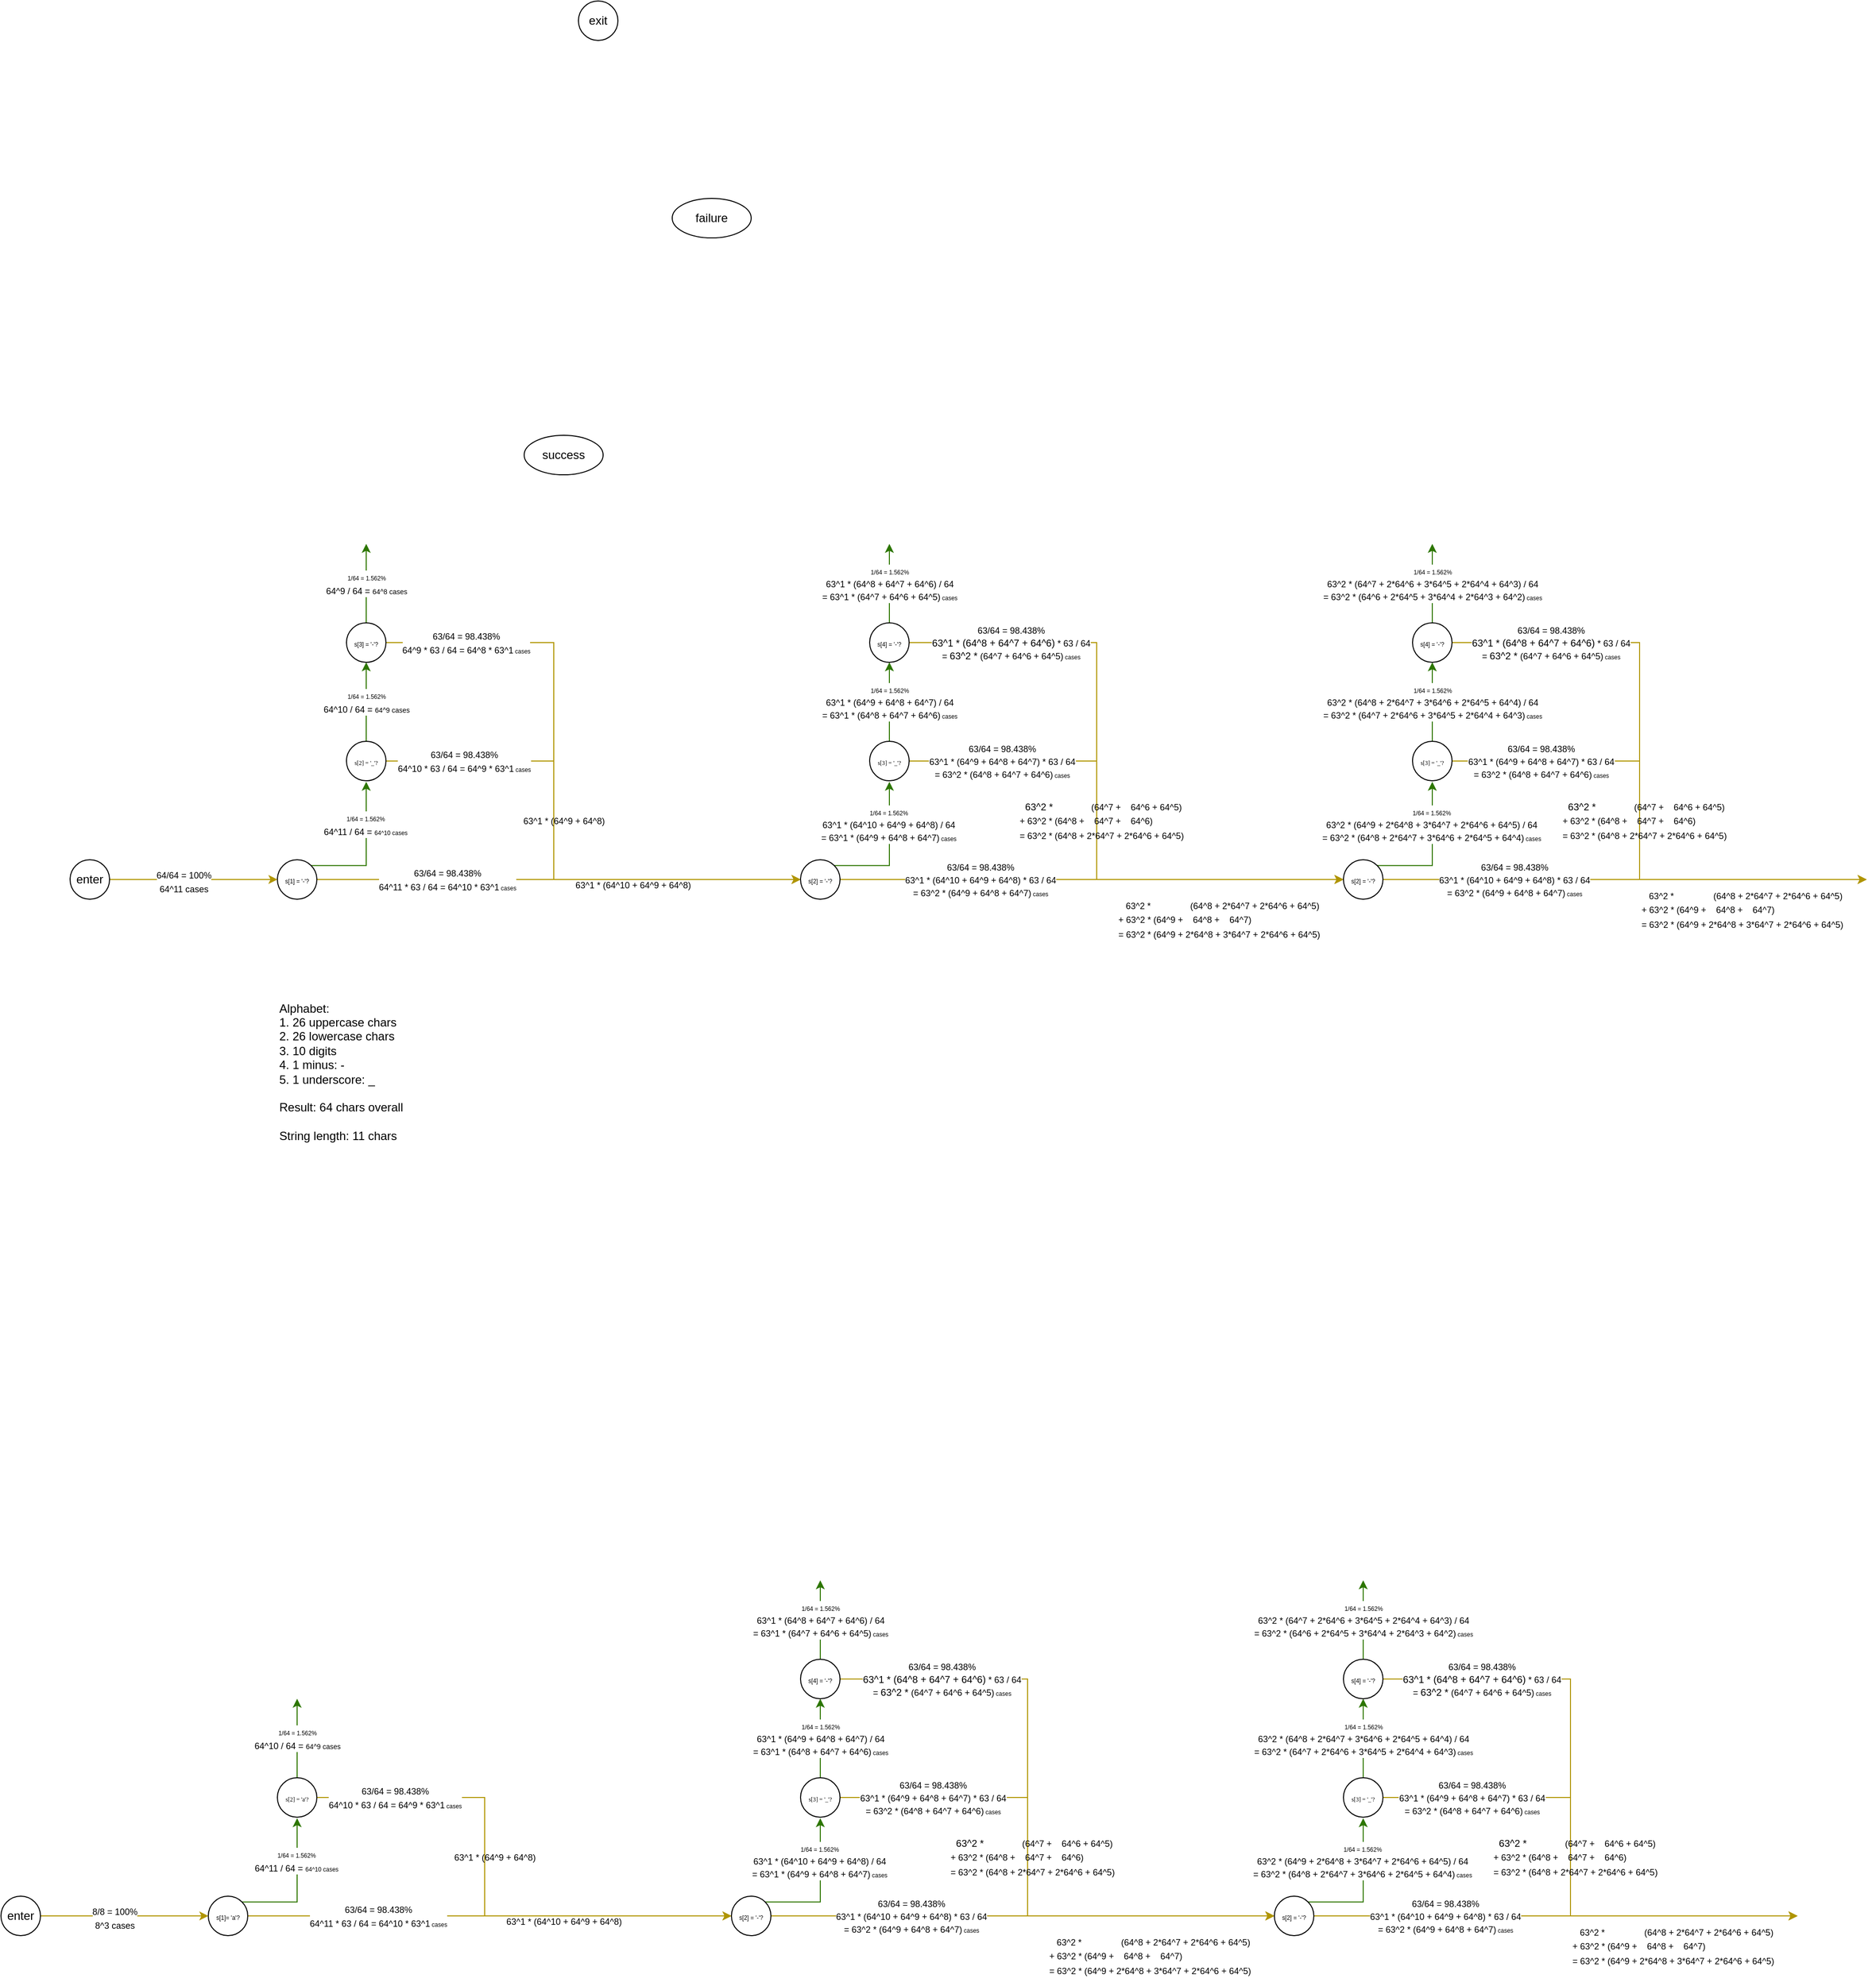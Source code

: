 <mxfile version="26.1.0">
  <diagram name="Page-1" id="RK9T8WM0EbbCLr0IWpob">
    <mxGraphModel dx="3114" dy="2568" grid="1" gridSize="10" guides="1" tooltips="1" connect="1" arrows="1" fold="1" page="0" pageScale="1" pageWidth="827" pageHeight="1169" math="0" shadow="0">
      <root>
        <mxCell id="0" />
        <mxCell id="1" parent="0" />
        <mxCell id="fEy6dfUFtbCgCmivataz-5" style="edgeStyle=orthogonalEdgeStyle;rounded=0;orthogonalLoop=1;jettySize=auto;html=1;fillColor=#60a917;strokeColor=#2D7600;" parent="1" source="fEy6dfUFtbCgCmivataz-1" target="fEy6dfUFtbCgCmivataz-3" edge="1">
          <mxGeometry relative="1" as="geometry" />
        </mxCell>
        <mxCell id="fEy6dfUFtbCgCmivataz-142" value="&lt;span style=&quot;color: rgba(0, 0, 0, 0); font-family: monospace; font-size: 0px; text-align: start;&quot;&gt;%3CmxGraphModel%3E%3Croot%3E%3CmxCell%20id%3D%220%22%2F%3E%3CmxCell%20id%3D%221%22%20parent%3D%220%22%2F%3E%3CmxCell%20id%3D%222%22%20value%3D%221%2F64%22%20style%3D%22edgeLabel%3Bhtml%3D1%3Balign%3Dcenter%3BverticalAlign%3Dmiddle%3Bresizable%3D0%3Bpoints%3D%5B%5D%3B%22%20vertex%3D%221%22%20connectable%3D%220%22%20parent%3D%221%22%3E%3CmxGeometry%20x%3D%22339%22%20y%3D%22261.791%22%20as%3D%22geometry%22%2F%3E%3C%2FmxCell%3E%3C%2Froot%3E%3C%2FmxGraphModel%3E&lt;/span&gt;" style="edgeLabel;html=1;align=center;verticalAlign=middle;resizable=0;points=[];" parent="fEy6dfUFtbCgCmivataz-5" vertex="1" connectable="0">
          <mxGeometry x="-0.01" y="-2" relative="1" as="geometry">
            <mxPoint as="offset" />
          </mxGeometry>
        </mxCell>
        <mxCell id="fEy6dfUFtbCgCmivataz-143" value="&lt;div style=&quot;text-align: start;&quot;&gt;&lt;span style=&quot;background-color: light-dark(#ffffff, var(--ge-dark-color, #121212)); font-size: 0px;&quot;&gt;&lt;font face=&quot;monospace&quot; color=&quot;rgba(0, 0, 0, 0)&quot;&gt;1/&lt;/font&gt;&lt;/span&gt;&lt;/div&gt;" style="edgeLabel;html=1;align=center;verticalAlign=middle;resizable=0;points=[];" parent="fEy6dfUFtbCgCmivataz-5" vertex="1" connectable="0">
          <mxGeometry x="-0.043" y="-2" relative="1" as="geometry">
            <mxPoint as="offset" />
          </mxGeometry>
        </mxCell>
        <mxCell id="fEy6dfUFtbCgCmivataz-145" value="&lt;font style=&quot;font-size: 7px;&quot;&gt;&lt;font style=&quot;font-size: 6px;&quot;&gt;1/64 =&amp;nbsp;&lt;/font&gt;&lt;span style=&quot;color: light-dark(rgb(0, 0, 0), rgb(255, 255, 255)); background-color: light-dark(#ffffff, var(--ge-dark-color, #121212)); font-size: 6px;&quot;&gt;1.562%&lt;/span&gt;&lt;br&gt;&lt;/font&gt;&lt;div&gt;&lt;font style=&quot;font-size: 7px;&quot;&gt;&lt;span style=&quot;font-size: 9px; background-color: light-dark(#ffffff, var(--ge-dark-color, #121212)); color: light-dark(rgb(0, 0, 0), rgb(255, 255, 255));&quot;&gt;64^10 / 64 =&amp;nbsp;&lt;/span&gt;64^9 cases&lt;/font&gt;&lt;/div&gt;" style="edgeLabel;html=1;align=center;verticalAlign=middle;resizable=0;points=[];" parent="fEy6dfUFtbCgCmivataz-5" vertex="1" connectable="0">
          <mxGeometry x="-0.255" relative="1" as="geometry">
            <mxPoint y="-10" as="offset" />
          </mxGeometry>
        </mxCell>
        <mxCell id="fEy6dfUFtbCgCmivataz-67" style="edgeStyle=orthogonalEdgeStyle;rounded=0;orthogonalLoop=1;jettySize=auto;html=1;fillColor=#e3c800;strokeColor=#B09500;" parent="1" source="fEy6dfUFtbCgCmivataz-1" target="ksmxXlRCIbYC7EVP-Euy-13" edge="1">
          <mxGeometry relative="1" as="geometry">
            <Array as="points">
              <mxPoint x="530" y="300" />
              <mxPoint x="530" y="420" />
            </Array>
            <mxPoint x="770" y="410" as="targetPoint" />
          </mxGeometry>
        </mxCell>
        <mxCell id="fEy6dfUFtbCgCmivataz-160" value="&lt;font style=&quot;font-size: 9px;&quot;&gt;63/64 =&amp;nbsp;&lt;/font&gt;&lt;span style=&quot;color: light-dark(rgb(0, 0, 0), rgb(255, 255, 255)); background-color: light-dark(#ffffff, var(--ge-dark-color, #121212)); font-size: 9px;&quot;&gt;98.438%&lt;/span&gt;&lt;br&gt;&lt;div&gt;&lt;font style=&quot;font-size: 9px;&quot;&gt;&lt;span style=&quot;color: light-dark(rgb(0, 0, 0), rgb(255, 255, 255)); background-color: light-dark(#ffffff, var(--ge-dark-color, #121212));&quot;&gt;64^10 * 63 / 64 =&amp;nbsp;&lt;/span&gt;64^9 * 63^1&lt;span style=&quot;font-size: 6px;&quot;&gt;&amp;nbsp;cases&lt;/span&gt;&lt;/font&gt;&lt;/div&gt;" style="edgeLabel;html=1;align=center;verticalAlign=middle;resizable=0;points=[];" parent="fEy6dfUFtbCgCmivataz-67" vertex="1" connectable="0">
          <mxGeometry x="-0.62" y="-1" relative="1" as="geometry">
            <mxPoint x="-24" y="-1" as="offset" />
          </mxGeometry>
        </mxCell>
        <mxCell id="fEy6dfUFtbCgCmivataz-1" value="&lt;font face=&quot;Tahoma&quot;&gt;&lt;font style=&quot;font-size: 6px;&quot;&gt;s[2&lt;/font&gt;&lt;span style=&quot;font-size: 6px; background-color: transparent; color: light-dark(rgb(0, 0, 0), rgb(255, 255, 255));&quot;&gt;] = &#39;_&#39;?&lt;/span&gt;&lt;/font&gt;" style="ellipse;whiteSpace=wrap;html=1;aspect=fixed;" parent="1" vertex="1">
          <mxGeometry x="320" y="280" width="40" height="40" as="geometry" />
        </mxCell>
        <mxCell id="fEy6dfUFtbCgCmivataz-90" style="edgeStyle=orthogonalEdgeStyle;rounded=0;orthogonalLoop=1;jettySize=auto;html=1;fillColor=#e3c800;strokeColor=#B09500;" parent="1" source="fEy6dfUFtbCgCmivataz-2" target="ksmxXlRCIbYC7EVP-Euy-13" edge="1">
          <mxGeometry relative="1" as="geometry">
            <mxPoint x="770" y="420" as="targetPoint" />
          </mxGeometry>
        </mxCell>
        <mxCell id="fEy6dfUFtbCgCmivataz-141" value="&lt;font style=&quot;font-size: 9px;&quot;&gt;63/64 =&amp;nbsp;&lt;/font&gt;&lt;span style=&quot;color: light-dark(rgb(0, 0, 0), rgb(255, 255, 255)); background-color: light-dark(#ffffff, var(--ge-dark-color, #121212)); font-size: 9px;&quot;&gt;98.438%&lt;/span&gt;&lt;br&gt;&lt;div&gt;&lt;font style=&quot;font-size: 9px;&quot;&gt;&lt;span style=&quot;color: light-dark(rgb(0, 0, 0), rgb(255, 255, 255)); background-color: light-dark(#ffffff, var(--ge-dark-color, #121212));&quot;&gt;64^11 * 63 / 64 =&amp;nbsp;&lt;/span&gt;64^10 * 63^1&lt;span style=&quot;font-size: 6px;&quot;&gt;&amp;nbsp;cases&lt;/span&gt;&lt;/font&gt;&lt;/div&gt;" style="edgeLabel;html=1;align=center;verticalAlign=middle;resizable=0;points=[];" parent="fEy6dfUFtbCgCmivataz-90" vertex="1" connectable="0">
          <mxGeometry x="-0.057" y="2" relative="1" as="geometry">
            <mxPoint x="-99" y="2" as="offset" />
          </mxGeometry>
        </mxCell>
        <mxCell id="fEy6dfUFtbCgCmivataz-99" style="edgeStyle=orthogonalEdgeStyle;rounded=0;orthogonalLoop=1;jettySize=auto;html=1;exitX=1;exitY=0;exitDx=0;exitDy=0;fillColor=#60a917;strokeColor=#2D7600;" parent="1" source="fEy6dfUFtbCgCmivataz-2" edge="1">
          <mxGeometry relative="1" as="geometry">
            <mxPoint x="314.142" y="366.858" as="sourcePoint" />
            <mxPoint x="340" y="321" as="targetPoint" />
            <Array as="points">
              <mxPoint x="340" y="406" />
            </Array>
          </mxGeometry>
        </mxCell>
        <mxCell id="fEy6dfUFtbCgCmivataz-140" value="&lt;font style=&quot;font-size: 6px;&quot;&gt;1/64 =&amp;nbsp;&lt;/font&gt;&lt;span style=&quot;font-size: 6px; background-color: light-dark(#ffffff, var(--ge-dark-color, #121212)); color: light-dark(rgb(0, 0, 0), rgb(255, 255, 255));&quot;&gt;1.562%&lt;/span&gt;&lt;div&gt;&lt;font style=&quot;font-size: 6px;&quot;&gt;&lt;span style=&quot;font-size: 9px; background-color: light-dark(#ffffff, var(--ge-dark-color, #121212)); color: light-dark(rgb(0, 0, 0), rgb(255, 255, 255));&quot;&gt;64^11 / 64 =&amp;nbsp;&lt;/span&gt;64^10 cases&lt;/font&gt;&lt;/div&gt;" style="edgeLabel;html=1;align=center;verticalAlign=middle;resizable=0;points=[];" parent="fEy6dfUFtbCgCmivataz-99" vertex="1" connectable="0">
          <mxGeometry x="0.4" y="1" relative="1" as="geometry">
            <mxPoint as="offset" />
          </mxGeometry>
        </mxCell>
        <mxCell id="fEy6dfUFtbCgCmivataz-2" value="&lt;font style=&quot;font-size: 6px;&quot;&gt;s[1] = &#39;-&#39;?&lt;/font&gt;" style="ellipse;whiteSpace=wrap;html=1;aspect=fixed;" parent="1" vertex="1">
          <mxGeometry x="250" y="400" width="40" height="40" as="geometry" />
        </mxCell>
        <mxCell id="fEy6dfUFtbCgCmivataz-6" style="edgeStyle=orthogonalEdgeStyle;rounded=0;orthogonalLoop=1;jettySize=auto;html=1;fillColor=#60a917;strokeColor=#2D7600;" parent="1" source="fEy6dfUFtbCgCmivataz-3" edge="1">
          <mxGeometry relative="1" as="geometry">
            <mxPoint x="340" y="80" as="targetPoint" />
          </mxGeometry>
        </mxCell>
        <mxCell id="fEy6dfUFtbCgCmivataz-146" value="&lt;font style=&quot;font-size: 6px;&quot;&gt;1/64 =&amp;nbsp;&lt;/font&gt;&lt;span style=&quot;color: light-dark(rgb(0, 0, 0), rgb(255, 255, 255)); background-color: light-dark(#ffffff, var(--ge-dark-color, #121212)); font-size: 6px;&quot;&gt;1.562%&lt;/span&gt;&lt;br&gt;&lt;div&gt;&lt;font style=&quot;font-size: 7px;&quot;&gt;&lt;span style=&quot;font-size: 9px; background-color: light-dark(#ffffff, var(--ge-dark-color, #121212)); color: light-dark(rgb(0, 0, 0), rgb(255, 255, 255));&quot;&gt;64^9 / 64 =&amp;nbsp;&lt;/span&gt;64^8 cases&lt;/font&gt;&lt;/div&gt;" style="edgeLabel;html=1;align=center;verticalAlign=middle;resizable=0;points=[];" parent="fEy6dfUFtbCgCmivataz-6" vertex="1" connectable="0">
          <mxGeometry x="-0.05" relative="1" as="geometry">
            <mxPoint y="-2" as="offset" />
          </mxGeometry>
        </mxCell>
        <mxCell id="fEy6dfUFtbCgCmivataz-65" style="edgeStyle=orthogonalEdgeStyle;rounded=0;orthogonalLoop=1;jettySize=auto;html=1;fillColor=#e3c800;strokeColor=#B09500;" parent="1" source="fEy6dfUFtbCgCmivataz-3" target="ksmxXlRCIbYC7EVP-Euy-13" edge="1">
          <mxGeometry relative="1" as="geometry">
            <Array as="points">
              <mxPoint x="530" y="180" />
              <mxPoint x="530" y="420" />
            </Array>
            <mxPoint x="760" y="420" as="targetPoint" />
          </mxGeometry>
        </mxCell>
        <mxCell id="fEy6dfUFtbCgCmivataz-159" value="&lt;font style=&quot;font-size: 9px;&quot;&gt;63/64 =&amp;nbsp;&lt;/font&gt;&lt;span style=&quot;color: light-dark(rgb(0, 0, 0), rgb(255, 255, 255)); background-color: light-dark(#ffffff, var(--ge-dark-color, #121212)); font-size: 9px;&quot;&gt;98.438%&lt;/span&gt;&lt;br&gt;&lt;div&gt;&lt;font style=&quot;font-size: 9px;&quot;&gt;&lt;span style=&quot;color: light-dark(rgb(0, 0, 0), rgb(255, 255, 255)); background-color: light-dark(#ffffff, var(--ge-dark-color, #121212));&quot;&gt;64^9 * 63 / 64 =&amp;nbsp;&lt;/span&gt;64^8 * 63^1&lt;span style=&quot;font-size: 6px;&quot;&gt;&amp;nbsp;cases&lt;/span&gt;&lt;/font&gt;&lt;/div&gt;" style="edgeLabel;html=1;align=center;verticalAlign=middle;resizable=0;points=[];" parent="fEy6dfUFtbCgCmivataz-65" vertex="1" connectable="0">
          <mxGeometry x="-0.73" y="-1" relative="1" as="geometry">
            <mxPoint x="-8" y="-1" as="offset" />
          </mxGeometry>
        </mxCell>
        <mxCell id="fEy6dfUFtbCgCmivataz-3" value="&lt;span style=&quot;font-size: 6px;&quot;&gt;s[3] = &#39;-&#39;?&lt;/span&gt;" style="ellipse;whiteSpace=wrap;html=1;aspect=fixed;" parent="1" vertex="1">
          <mxGeometry x="320" y="160" width="40" height="40" as="geometry" />
        </mxCell>
        <mxCell id="fEy6dfUFtbCgCmivataz-7" value="success" style="ellipse;whiteSpace=wrap;html=1;" parent="1" vertex="1">
          <mxGeometry x="500" y="-30" width="80" height="40" as="geometry" />
        </mxCell>
        <mxCell id="fEy6dfUFtbCgCmivataz-153" style="edgeStyle=orthogonalEdgeStyle;rounded=0;orthogonalLoop=1;jettySize=auto;html=1;entryX=0;entryY=0.5;entryDx=0;entryDy=0;fillColor=#e3c800;strokeColor=#B09500;" parent="1" source="fEy6dfUFtbCgCmivataz-53" target="fEy6dfUFtbCgCmivataz-2" edge="1">
          <mxGeometry relative="1" as="geometry" />
        </mxCell>
        <mxCell id="fEy6dfUFtbCgCmivataz-154" value="&lt;span style=&quot;color: rgba(0, 0, 0, 0); font-family: monospace; font-size: 0px; text-align: start;&quot;&gt;%3CmxGraphModel%3E%3Croot%3E%3CmxCell%20id%3D%220%22%2F%3E%3CmxCell%20id%3D%221%22%20parent%3D%220%22%2F%3E%3CmxCell%20id%3D%222%22%20value%3D%2264%2F64%26lt%3Bbr%26gt%3B100%25%22%20style%3D%22edgeLabel%3Bhtml%3D1%3Balign%3Dcenter%3BverticalAlign%3Dmiddle%3Bresizable%3D0%3Bpoints%3D%5B%5D%3B%22%20vertex%3D%221%22%20connectable%3D%220%22%20parent%3D%221%22%3E%3CmxGeometry%20x%3D%22341%22%20y%3D%2210%22%20as%3D%22geometry%22%2F%3E%3C%2FmxCell%3E%3C%2Froot%3E%3C%2FmxGraphModel%3E6&lt;/span&gt;" style="edgeLabel;html=1;align=center;verticalAlign=middle;resizable=0;points=[];" parent="fEy6dfUFtbCgCmivataz-153" vertex="1" connectable="0">
          <mxGeometry x="-0.092" relative="1" as="geometry">
            <mxPoint as="offset" />
          </mxGeometry>
        </mxCell>
        <mxCell id="fEy6dfUFtbCgCmivataz-155" value="&lt;font style=&quot;font-size: 9px;&quot;&gt;64/64 =&amp;nbsp;&lt;/font&gt;&lt;span style=&quot;font-size: 9px; background-color: light-dark(#ffffff, var(--ge-dark-color, #121212)); color: light-dark(rgb(0, 0, 0), rgb(255, 255, 255));&quot;&gt;100%&lt;/span&gt;&lt;div&gt;&lt;font style=&quot;font-size: 9px;&quot;&gt;64^11 cases&lt;/font&gt;&lt;/div&gt;" style="edgeLabel;html=1;align=center;verticalAlign=middle;resizable=0;points=[];" parent="fEy6dfUFtbCgCmivataz-153" vertex="1" connectable="0">
          <mxGeometry x="-0.123" y="-2" relative="1" as="geometry">
            <mxPoint as="offset" />
          </mxGeometry>
        </mxCell>
        <mxCell id="fEy6dfUFtbCgCmivataz-53" value="enter" style="ellipse;whiteSpace=wrap;html=1;" parent="1" vertex="1">
          <mxGeometry x="40" y="400" width="40" height="40" as="geometry" />
        </mxCell>
        <mxCell id="fEy6dfUFtbCgCmivataz-63" value="failure" style="ellipse;whiteSpace=wrap;html=1;" parent="1" vertex="1">
          <mxGeometry x="650" y="-270" width="80" height="40" as="geometry" />
        </mxCell>
        <mxCell id="fEy6dfUFtbCgCmivataz-64" value="exit" style="ellipse;whiteSpace=wrap;html=1;aspect=fixed;" parent="1" vertex="1">
          <mxGeometry x="555" y="-470" width="40" height="40" as="geometry" />
        </mxCell>
        <mxCell id="fEy6dfUFtbCgCmivataz-139" value="Alphabet:&lt;div&gt;1. 26 uppercase chars&lt;/div&gt;&lt;div&gt;2. 26 lowercase chars&lt;/div&gt;&lt;div&gt;3. 10 digits&lt;/div&gt;&lt;div&gt;4. 1 minus: -&lt;/div&gt;&lt;div&gt;&lt;span style=&quot;background-color: transparent; color: light-dark(rgb(0, 0, 0), rgb(255, 255, 255));&quot;&gt;5. 1 underscore:&lt;/span&gt;&lt;span style=&quot;background-color: transparent; color: light-dark(rgb(0, 0, 0), rgb(255, 255, 255));&quot;&gt;&amp;nbsp;&lt;/span&gt;_&lt;br&gt;&lt;br&gt;Result: 64 chars overall&lt;/div&gt;&lt;div&gt;&lt;br&gt;&lt;/div&gt;&lt;div&gt;String length: 11 chars&lt;/div&gt;" style="text;html=1;align=left;verticalAlign=middle;resizable=0;points=[];autosize=1;strokeColor=none;fillColor=none;" parent="1" vertex="1">
          <mxGeometry x="250" y="535" width="150" height="160" as="geometry" />
        </mxCell>
        <mxCell id="fEy6dfUFtbCgCmivataz-161" value="&lt;span style=&quot;font-size: 9px;&quot;&gt;63^1 * (&lt;/span&gt;&lt;span style=&quot;font-size: 9px;&quot;&gt;64^9 +&amp;nbsp;&lt;/span&gt;&lt;span style=&quot;font-size: 9px;&quot;&gt;64^8&lt;/span&gt;&lt;span style=&quot;font-size: 9px;&quot;&gt;)&lt;/span&gt;&lt;span style=&quot;font-size: 9px;&quot;&gt;&lt;br&gt;&lt;/span&gt;" style="text;html=1;align=center;verticalAlign=middle;resizable=0;points=[];autosize=1;strokeColor=none;fillColor=none;" parent="1" vertex="1">
          <mxGeometry x="485" y="345" width="110" height="30" as="geometry" />
        </mxCell>
        <mxCell id="fEy6dfUFtbCgCmivataz-165" value="&lt;span style=&quot;font-size: 9px;&quot;&gt;63^1 * (&lt;/span&gt;&lt;span style=&quot;font-size: 9px;&quot;&gt;64^10 +&amp;nbsp;&lt;/span&gt;&lt;span style=&quot;font-size: 9px;&quot;&gt;64^9 +&amp;nbsp;&lt;/span&gt;&lt;span style=&quot;font-size: 9px;&quot;&gt;64^8&lt;/span&gt;&lt;span style=&quot;font-size: 9px;&quot;&gt;)&lt;/span&gt;" style="text;html=1;align=center;verticalAlign=middle;resizable=0;points=[];autosize=1;strokeColor=none;fillColor=none;" parent="1" vertex="1">
          <mxGeometry x="540" y="410" width="140" height="30" as="geometry" />
        </mxCell>
        <mxCell id="ksmxXlRCIbYC7EVP-Euy-2" style="edgeStyle=orthogonalEdgeStyle;rounded=0;orthogonalLoop=1;jettySize=auto;html=1;fillColor=#60a917;strokeColor=#2D7600;" parent="1" source="ksmxXlRCIbYC7EVP-Euy-8" target="ksmxXlRCIbYC7EVP-Euy-18" edge="1">
          <mxGeometry relative="1" as="geometry" />
        </mxCell>
        <mxCell id="ksmxXlRCIbYC7EVP-Euy-3" value="&lt;span style=&quot;color: rgba(0, 0, 0, 0); font-family: monospace; font-size: 0px; text-align: start;&quot;&gt;%3CmxGraphModel%3E%3Croot%3E%3CmxCell%20id%3D%220%22%2F%3E%3CmxCell%20id%3D%221%22%20parent%3D%220%22%2F%3E%3CmxCell%20id%3D%222%22%20value%3D%221%2F64%22%20style%3D%22edgeLabel%3Bhtml%3D1%3Balign%3Dcenter%3BverticalAlign%3Dmiddle%3Bresizable%3D0%3Bpoints%3D%5B%5D%3B%22%20vertex%3D%221%22%20connectable%3D%220%22%20parent%3D%221%22%3E%3CmxGeometry%20x%3D%22339%22%20y%3D%22261.791%22%20as%3D%22geometry%22%2F%3E%3C%2FmxCell%3E%3C%2Froot%3E%3C%2FmxGraphModel%3E&lt;/span&gt;" style="edgeLabel;html=1;align=center;verticalAlign=middle;resizable=0;points=[];" parent="ksmxXlRCIbYC7EVP-Euy-2" vertex="1" connectable="0">
          <mxGeometry x="-0.01" y="-2" relative="1" as="geometry">
            <mxPoint as="offset" />
          </mxGeometry>
        </mxCell>
        <mxCell id="ksmxXlRCIbYC7EVP-Euy-4" value="&lt;div style=&quot;text-align: start;&quot;&gt;&lt;span style=&quot;background-color: light-dark(#ffffff, var(--ge-dark-color, #121212)); font-size: 0px;&quot;&gt;&lt;font face=&quot;monospace&quot; color=&quot;rgba(0, 0, 0, 0)&quot;&gt;1/&lt;/font&gt;&lt;/span&gt;&lt;/div&gt;" style="edgeLabel;html=1;align=center;verticalAlign=middle;resizable=0;points=[];" parent="ksmxXlRCIbYC7EVP-Euy-2" vertex="1" connectable="0">
          <mxGeometry x="-0.043" y="-2" relative="1" as="geometry">
            <mxPoint as="offset" />
          </mxGeometry>
        </mxCell>
        <mxCell id="ksmxXlRCIbYC7EVP-Euy-5" value="&lt;font style=&quot;font-size: 7px;&quot;&gt;&lt;font style=&quot;font-size: 6px;&quot;&gt;1/64 =&amp;nbsp;&lt;/font&gt;&lt;span style=&quot;color: light-dark(rgb(0, 0, 0), rgb(255, 255, 255)); background-color: light-dark(#ffffff, var(--ge-dark-color, #121212)); font-size: 6px;&quot;&gt;1.562%&lt;/span&gt;&lt;br&gt;&lt;/font&gt;&lt;div&gt;&lt;span style=&quot;color: light-dark(rgb(0, 0, 0), rgb(255, 255, 255)); font-size: 9px;&quot;&gt;63^1 *&amp;nbsp;&lt;/span&gt;&lt;span style=&quot;color: light-dark(rgb(0, 0, 0), rgb(255, 255, 255)); font-size: 9px;&quot;&gt;(&lt;/span&gt;&lt;span style=&quot;color: light-dark(rgb(0, 0, 0), rgb(255, 255, 255)); font-size: 9px;&quot;&gt;64^9 +&amp;nbsp;&lt;/span&gt;&lt;span style=&quot;color: light-dark(rgb(0, 0, 0), rgb(255, 255, 255)); font-size: 9px;&quot;&gt;64^8 +&amp;nbsp;&lt;/span&gt;&lt;span style=&quot;color: light-dark(rgb(0, 0, 0), rgb(255, 255, 255)); font-size: 9px;&quot;&gt;64^7&lt;/span&gt;&lt;span style=&quot;color: light-dark(rgb(0, 0, 0), rgb(255, 255, 255)); font-size: 9px;&quot;&gt;)&lt;/span&gt;&lt;span style=&quot;color: light-dark(rgb(0, 0, 0), rgb(255, 255, 255)); font-size: 9px; background-color: light-dark(#ffffff, var(--ge-dark-color, #121212));&quot;&gt;&amp;nbsp;/ 64&lt;br&gt;=&amp;nbsp;&lt;/span&gt;&lt;span style=&quot;color: light-dark(rgb(0, 0, 0), rgb(255, 255, 255)); font-size: 9px;&quot;&gt;63^1 * (&lt;/span&gt;&lt;span style=&quot;color: light-dark(rgb(0, 0, 0), rgb(255, 255, 255)); font-size: 9px;&quot;&gt;64^8 +&amp;nbsp;&lt;/span&gt;&lt;span style=&quot;color: light-dark(rgb(0, 0, 0), rgb(255, 255, 255)); font-size: 9px;&quot;&gt;64^7 +&amp;nbsp;&lt;/span&gt;&lt;span style=&quot;color: light-dark(rgb(0, 0, 0), rgb(255, 255, 255)); font-size: 9px;&quot;&gt;64^6&lt;/span&gt;&lt;span style=&quot;color: light-dark(rgb(0, 0, 0), rgb(255, 255, 255)); font-size: 9px;&quot;&gt;)&lt;/span&gt;&lt;span style=&quot;font-size: 6px;&quot;&gt;&amp;nbsp;cases&lt;/span&gt;&lt;/div&gt;" style="edgeLabel;html=1;align=center;verticalAlign=middle;resizable=0;points=[];" parent="ksmxXlRCIbYC7EVP-Euy-2" vertex="1" connectable="0">
          <mxGeometry x="-0.255" relative="1" as="geometry">
            <mxPoint y="-10" as="offset" />
          </mxGeometry>
        </mxCell>
        <mxCell id="ksmxXlRCIbYC7EVP-Euy-6" style="edgeStyle=orthogonalEdgeStyle;rounded=0;orthogonalLoop=1;jettySize=auto;html=1;fillColor=#e3c800;strokeColor=#B09500;" parent="1" source="ksmxXlRCIbYC7EVP-Euy-8" target="ksmxXlRCIbYC7EVP-Euy-33" edge="1">
          <mxGeometry relative="1" as="geometry">
            <Array as="points">
              <mxPoint x="1080" y="300" />
              <mxPoint x="1080" y="420" />
            </Array>
            <mxPoint x="1310" y="420" as="targetPoint" />
          </mxGeometry>
        </mxCell>
        <mxCell id="ksmxXlRCIbYC7EVP-Euy-7" value="&lt;font style=&quot;font-size: 9px;&quot;&gt;63/64 =&amp;nbsp;&lt;/font&gt;&lt;span style=&quot;color: light-dark(rgb(0, 0, 0), rgb(255, 255, 255)); background-color: light-dark(#ffffff, var(--ge-dark-color, #121212)); font-size: 9px;&quot;&gt;98.438%&lt;/span&gt;&lt;br&gt;&lt;div&gt;&lt;font style=&quot;font-size: 9px;&quot;&gt;&lt;span style=&quot;color: light-dark(rgb(0, 0, 0), rgb(255, 255, 255));&quot;&gt;63^1 *&amp;nbsp;&lt;/span&gt;&lt;span style=&quot;color: light-dark(rgb(0, 0, 0), rgb(255, 255, 255));&quot;&gt;(&lt;/span&gt;&lt;span style=&quot;color: light-dark(rgb(0, 0, 0), rgb(255, 255, 255));&quot;&gt;64^9 +&amp;nbsp;&lt;/span&gt;&lt;span style=&quot;color: light-dark(rgb(0, 0, 0), rgb(255, 255, 255));&quot;&gt;64^8 +&amp;nbsp;&lt;/span&gt;&lt;span style=&quot;color: light-dark(rgb(0, 0, 0), rgb(255, 255, 255));&quot;&gt;64^7&lt;/span&gt;&lt;span style=&quot;color: light-dark(rgb(0, 0, 0), rgb(255, 255, 255));&quot;&gt;)&lt;/span&gt;&lt;span style=&quot;color: light-dark(rgb(0, 0, 0), rgb(255, 255, 255)); background-color: light-dark(#ffffff, var(--ge-dark-color, #121212));&quot;&gt;&amp;nbsp;* 63 / 64&lt;br&gt;=&amp;nbsp;&lt;/span&gt;63^2 *&amp;nbsp;&lt;/font&gt;&lt;span style=&quot;color: light-dark(rgb(0, 0, 0), rgb(255, 255, 255)); font-size: 9px;&quot;&gt;(&lt;/span&gt;&lt;span style=&quot;color: light-dark(rgb(0, 0, 0), rgb(255, 255, 255)); font-size: 9px;&quot;&gt;64^8 +&amp;nbsp;&lt;/span&gt;&lt;span style=&quot;color: light-dark(rgb(0, 0, 0), rgb(255, 255, 255)); font-size: 9px;&quot;&gt;64^7 +&amp;nbsp;&lt;/span&gt;&lt;span style=&quot;color: light-dark(rgb(0, 0, 0), rgb(255, 255, 255)); font-size: 9px;&quot;&gt;64^6&lt;/span&gt;&lt;span style=&quot;color: light-dark(rgb(0, 0, 0), rgb(255, 255, 255)); font-size: 9px;&quot;&gt;)&lt;/span&gt;&lt;span style=&quot;color: light-dark(rgb(0, 0, 0), rgb(255, 255, 255)); font-size: 6px; background-color: light-dark(#ffffff, var(--ge-dark-color, #121212));&quot;&gt;&amp;nbsp;cases&lt;/span&gt;&lt;/div&gt;" style="edgeLabel;html=1;align=center;verticalAlign=middle;resizable=0;points=[];" parent="ksmxXlRCIbYC7EVP-Euy-6" vertex="1" connectable="0">
          <mxGeometry x="-0.62" y="-1" relative="1" as="geometry">
            <mxPoint x="-13" y="-1" as="offset" />
          </mxGeometry>
        </mxCell>
        <mxCell id="ksmxXlRCIbYC7EVP-Euy-8" value="&lt;font face=&quot;Tahoma&quot;&gt;&lt;font style=&quot;font-size: 6px;&quot;&gt;s[3&lt;/font&gt;&lt;span style=&quot;font-size: 6px; background-color: transparent; color: light-dark(rgb(0, 0, 0), rgb(255, 255, 255));&quot;&gt;] = &#39;_&#39;?&lt;/span&gt;&lt;/font&gt;" style="ellipse;whiteSpace=wrap;html=1;aspect=fixed;" parent="1" vertex="1">
          <mxGeometry x="850" y="280" width="40" height="40" as="geometry" />
        </mxCell>
        <mxCell id="ksmxXlRCIbYC7EVP-Euy-9" style="edgeStyle=orthogonalEdgeStyle;rounded=0;orthogonalLoop=1;jettySize=auto;html=1;fillColor=#e3c800;strokeColor=#B09500;" parent="1" source="ksmxXlRCIbYC7EVP-Euy-13" target="ksmxXlRCIbYC7EVP-Euy-33" edge="1">
          <mxGeometry relative="1" as="geometry">
            <mxPoint x="1310" y="420" as="targetPoint" />
          </mxGeometry>
        </mxCell>
        <mxCell id="ksmxXlRCIbYC7EVP-Euy-10" value="&lt;font style=&quot;font-size: 9px;&quot;&gt;63/64 =&amp;nbsp;&lt;/font&gt;&lt;span style=&quot;color: light-dark(rgb(0, 0, 0), rgb(255, 255, 255)); background-color: light-dark(#ffffff, var(--ge-dark-color, #121212)); font-size: 9px;&quot;&gt;98.438%&lt;/span&gt;&lt;br&gt;&lt;div&gt;&lt;font style=&quot;font-size: 9px;&quot;&gt;&lt;span style=&quot;color: light-dark(rgb(0, 0, 0), rgb(255, 255, 255));&quot;&gt;63^1 * (&lt;/span&gt;&lt;span style=&quot;color: light-dark(rgb(0, 0, 0), rgb(255, 255, 255));&quot;&gt;64^10 +&amp;nbsp;&lt;/span&gt;&lt;span style=&quot;color: light-dark(rgb(0, 0, 0), rgb(255, 255, 255));&quot;&gt;64^9 +&amp;nbsp;&lt;/span&gt;&lt;span style=&quot;color: light-dark(rgb(0, 0, 0), rgb(255, 255, 255));&quot;&gt;64^8&lt;/span&gt;&lt;span style=&quot;color: light-dark(rgb(0, 0, 0), rgb(255, 255, 255));&quot;&gt;)&lt;/span&gt;&lt;span style=&quot;color: light-dark(rgb(0, 0, 0), rgb(255, 255, 255)); background-color: light-dark(#ffffff, var(--ge-dark-color, #121212));&quot;&gt;&amp;nbsp;* 63 / 64&lt;br&gt;=&amp;nbsp;&lt;/span&gt;63^2 *&amp;nbsp;&lt;/font&gt;&lt;span style=&quot;color: light-dark(rgb(0, 0, 0), rgb(255, 255, 255)); font-size: 9px;&quot;&gt;(&lt;/span&gt;&lt;span style=&quot;color: light-dark(rgb(0, 0, 0), rgb(255, 255, 255)); font-size: 9px;&quot;&gt;64^9 +&amp;nbsp;&lt;/span&gt;&lt;span style=&quot;color: light-dark(rgb(0, 0, 0), rgb(255, 255, 255)); font-size: 9px;&quot;&gt;64^8 +&amp;nbsp;&lt;/span&gt;&lt;span style=&quot;color: light-dark(rgb(0, 0, 0), rgb(255, 255, 255)); font-size: 9px;&quot;&gt;64^7&lt;/span&gt;&lt;span style=&quot;color: light-dark(rgb(0, 0, 0), rgb(255, 255, 255)); font-size: 9px;&quot;&gt;)&lt;/span&gt;&lt;span style=&quot;font-size: 6px; background-color: light-dark(#ffffff, var(--ge-dark-color, #121212)); color: light-dark(rgb(0, 0, 0), rgb(255, 255, 255));&quot;&gt;&amp;nbsp;cases&lt;/span&gt;&lt;/div&gt;" style="edgeLabel;html=1;align=center;verticalAlign=middle;resizable=0;points=[];" parent="ksmxXlRCIbYC7EVP-Euy-9" vertex="1" connectable="0">
          <mxGeometry x="-0.057" y="2" relative="1" as="geometry">
            <mxPoint x="-99" y="2" as="offset" />
          </mxGeometry>
        </mxCell>
        <mxCell id="ksmxXlRCIbYC7EVP-Euy-11" style="edgeStyle=orthogonalEdgeStyle;rounded=0;orthogonalLoop=1;jettySize=auto;html=1;exitX=1;exitY=0;exitDx=0;exitDy=0;fillColor=#60a917;strokeColor=#2D7600;" parent="1" source="ksmxXlRCIbYC7EVP-Euy-13" edge="1">
          <mxGeometry relative="1" as="geometry">
            <mxPoint x="844.142" y="366.858" as="sourcePoint" />
            <mxPoint x="870" y="321" as="targetPoint" />
            <Array as="points">
              <mxPoint x="870" y="406" />
            </Array>
          </mxGeometry>
        </mxCell>
        <mxCell id="ksmxXlRCIbYC7EVP-Euy-12" value="&lt;font style=&quot;font-size: 6px;&quot;&gt;1/64 =&amp;nbsp;&lt;/font&gt;&lt;span style=&quot;font-size: 6px; background-color: light-dark(#ffffff, var(--ge-dark-color, #121212)); color: light-dark(rgb(0, 0, 0), rgb(255, 255, 255));&quot;&gt;1.562%&lt;br&gt;&lt;/span&gt;&lt;div&gt;&lt;font style=&quot;font-size: 6px;&quot;&gt;&lt;span style=&quot;color: light-dark(rgb(0, 0, 0), rgb(255, 255, 255)); font-size: 9px;&quot;&gt;63^1 * (&lt;/span&gt;&lt;span style=&quot;color: light-dark(rgb(0, 0, 0), rgb(255, 255, 255)); font-size: 9px;&quot;&gt;64^10 +&amp;nbsp;&lt;/span&gt;&lt;span style=&quot;color: light-dark(rgb(0, 0, 0), rgb(255, 255, 255)); font-size: 9px;&quot;&gt;64^9 +&amp;nbsp;&lt;/span&gt;&lt;span style=&quot;color: light-dark(rgb(0, 0, 0), rgb(255, 255, 255)); font-size: 9px;&quot;&gt;64^8&lt;/span&gt;&lt;span style=&quot;color: light-dark(rgb(0, 0, 0), rgb(255, 255, 255)); font-size: 9px;&quot;&gt;)&lt;/span&gt;&lt;span style=&quot;font-size: 9px; background-color: light-dark(#ffffff, var(--ge-dark-color, #121212)); color: light-dark(rgb(0, 0, 0), rgb(255, 255, 255));&quot;&gt;&amp;nbsp;/ 64&lt;br&gt;=&amp;nbsp;&lt;/span&gt;&lt;span style=&quot;color: light-dark(rgb(0, 0, 0), rgb(255, 255, 255)); font-size: 9px;&quot;&gt;63^1 * (&lt;/span&gt;&lt;span style=&quot;color: light-dark(rgb(0, 0, 0), rgb(255, 255, 255)); font-size: 9px;&quot;&gt;64^9 +&amp;nbsp;&lt;/span&gt;&lt;span style=&quot;color: light-dark(rgb(0, 0, 0), rgb(255, 255, 255)); font-size: 9px;&quot;&gt;64^8 +&amp;nbsp;&lt;/span&gt;&lt;span style=&quot;color: light-dark(rgb(0, 0, 0), rgb(255, 255, 255)); font-size: 9px;&quot;&gt;64^7&lt;/span&gt;&lt;span style=&quot;color: light-dark(rgb(0, 0, 0), rgb(255, 255, 255)); font-size: 9px;&quot;&gt;)&lt;/span&gt;&amp;nbsp;cases&lt;/font&gt;&lt;/div&gt;" style="edgeLabel;html=1;align=center;verticalAlign=middle;resizable=0;points=[];" parent="ksmxXlRCIbYC7EVP-Euy-11" vertex="1" connectable="0">
          <mxGeometry x="0.4" y="1" relative="1" as="geometry">
            <mxPoint as="offset" />
          </mxGeometry>
        </mxCell>
        <mxCell id="ksmxXlRCIbYC7EVP-Euy-13" value="&lt;font style=&quot;font-size: 6px;&quot;&gt;s[2] = &#39;-&#39;?&lt;/font&gt;" style="ellipse;whiteSpace=wrap;html=1;aspect=fixed;" parent="1" vertex="1">
          <mxGeometry x="780" y="400" width="40" height="40" as="geometry" />
        </mxCell>
        <mxCell id="ksmxXlRCIbYC7EVP-Euy-14" style="edgeStyle=orthogonalEdgeStyle;rounded=0;orthogonalLoop=1;jettySize=auto;html=1;fillColor=#60a917;strokeColor=#2D7600;" parent="1" source="ksmxXlRCIbYC7EVP-Euy-18" edge="1">
          <mxGeometry relative="1" as="geometry">
            <mxPoint x="870" y="80" as="targetPoint" />
          </mxGeometry>
        </mxCell>
        <mxCell id="ksmxXlRCIbYC7EVP-Euy-15" value="&lt;font style=&quot;font-size: 6px;&quot;&gt;1/64 =&amp;nbsp;&lt;/font&gt;&lt;span style=&quot;color: light-dark(rgb(0, 0, 0), rgb(255, 255, 255)); background-color: light-dark(#ffffff, var(--ge-dark-color, #121212)); font-size: 6px;&quot;&gt;1.562%&lt;/span&gt;&lt;br&gt;&lt;div&gt;&lt;span style=&quot;color: light-dark(rgb(0, 0, 0), rgb(255, 255, 255)); font-size: 9px;&quot;&gt;63^1 *&amp;nbsp;&lt;/span&gt;&lt;span style=&quot;color: light-dark(rgb(0, 0, 0), rgb(255, 255, 255)); font-size: 9px;&quot;&gt;(&lt;/span&gt;&lt;span style=&quot;color: light-dark(rgb(0, 0, 0), rgb(255, 255, 255)); font-size: 9px;&quot;&gt;64^8 +&amp;nbsp;&lt;/span&gt;&lt;span style=&quot;color: light-dark(rgb(0, 0, 0), rgb(255, 255, 255)); font-size: 9px;&quot;&gt;64^7 +&amp;nbsp;&lt;/span&gt;&lt;span style=&quot;color: light-dark(rgb(0, 0, 0), rgb(255, 255, 255)); font-size: 9px;&quot;&gt;64^6&lt;/span&gt;&lt;span style=&quot;color: light-dark(rgb(0, 0, 0), rgb(255, 255, 255)); font-size: 9px;&quot;&gt;)&lt;/span&gt;&lt;span style=&quot;color: light-dark(rgb(0, 0, 0), rgb(255, 255, 255)); font-size: 9px; background-color: light-dark(#ffffff, var(--ge-dark-color, #121212));&quot;&gt;&amp;nbsp;/ 64&lt;br&gt;=&amp;nbsp;&lt;/span&gt;&lt;span style=&quot;color: light-dark(rgb(0, 0, 0), rgb(255, 255, 255)); font-size: 9px;&quot;&gt;63^1 * (&lt;/span&gt;&lt;span style=&quot;color: light-dark(rgb(0, 0, 0), rgb(255, 255, 255)); font-size: 9px;&quot;&gt;64^7 +&amp;nbsp;&lt;/span&gt;&lt;span style=&quot;color: light-dark(rgb(0, 0, 0), rgb(255, 255, 255)); font-size: 9px;&quot;&gt;64^6 +&amp;nbsp;&lt;/span&gt;&lt;span style=&quot;color: light-dark(rgb(0, 0, 0), rgb(255, 255, 255)); font-size: 9px;&quot;&gt;64^5&lt;/span&gt;&lt;span style=&quot;color: light-dark(rgb(0, 0, 0), rgb(255, 255, 255)); font-size: 9px;&quot;&gt;)&lt;/span&gt;&lt;span style=&quot;font-size: 6px;&quot;&gt;&amp;nbsp;cases&lt;/span&gt;&lt;/div&gt;" style="edgeLabel;html=1;align=center;verticalAlign=middle;resizable=0;points=[];" parent="ksmxXlRCIbYC7EVP-Euy-14" vertex="1" connectable="0">
          <mxGeometry x="-0.05" relative="1" as="geometry">
            <mxPoint y="-2" as="offset" />
          </mxGeometry>
        </mxCell>
        <mxCell id="ksmxXlRCIbYC7EVP-Euy-16" style="edgeStyle=orthogonalEdgeStyle;rounded=0;orthogonalLoop=1;jettySize=auto;html=1;fillColor=#e3c800;strokeColor=#B09500;" parent="1" source="ksmxXlRCIbYC7EVP-Euy-18" target="ksmxXlRCIbYC7EVP-Euy-33" edge="1">
          <mxGeometry relative="1" as="geometry">
            <Array as="points">
              <mxPoint x="1080" y="180" />
              <mxPoint x="1080" y="420" />
            </Array>
            <mxPoint x="1310" y="420" as="targetPoint" />
          </mxGeometry>
        </mxCell>
        <mxCell id="ksmxXlRCIbYC7EVP-Euy-17" value="&lt;font style=&quot;font-size: 9px;&quot;&gt;63/64 =&amp;nbsp;&lt;/font&gt;&lt;span style=&quot;color: light-dark(rgb(0, 0, 0), rgb(255, 255, 255)); background-color: light-dark(#ffffff, var(--ge-dark-color, #121212)); font-size: 9px;&quot;&gt;98.438%&lt;/span&gt;&lt;br&gt;&lt;div&gt;&lt;font style=&quot;&quot;&gt;&lt;span style=&quot;background-color: light-dark(#ffffff, var(--ge-dark-color, #121212));&quot;&gt;&lt;font size=&quot;1&quot;&gt;63^1 * (64^8 + 64^7 + 64^6)&lt;/font&gt;&lt;/span&gt;&lt;span style=&quot;font-size: 9px; color: light-dark(rgb(0, 0, 0), rgb(255, 255, 255)); background-color: light-dark(#ffffff, var(--ge-dark-color, #121212));&quot;&gt;&amp;nbsp;* 63 / 64&lt;br&gt;=&amp;nbsp;&lt;/span&gt;&lt;span style=&quot;font-size: x-small;&quot;&gt;63^2 *&amp;nbsp;&lt;/span&gt;&lt;/font&gt;&lt;span style=&quot;color: light-dark(rgb(0, 0, 0), rgb(255, 255, 255)); font-size: 9px;&quot;&gt;(&lt;/span&gt;&lt;span style=&quot;color: light-dark(rgb(0, 0, 0), rgb(255, 255, 255)); font-size: 9px;&quot;&gt;64^7 +&amp;nbsp;&lt;/span&gt;&lt;span style=&quot;color: light-dark(rgb(0, 0, 0), rgb(255, 255, 255)); font-size: 9px;&quot;&gt;64^6 +&amp;nbsp;&lt;/span&gt;&lt;span style=&quot;color: light-dark(rgb(0, 0, 0), rgb(255, 255, 255)); font-size: 9px;&quot;&gt;64^5&lt;/span&gt;&lt;span style=&quot;color: light-dark(rgb(0, 0, 0), rgb(255, 255, 255)); font-size: 9px;&quot;&gt;)&lt;/span&gt;&lt;span style=&quot;color: light-dark(rgb(0, 0, 0), rgb(255, 255, 255)); font-size: 6px;&quot;&gt;&amp;nbsp;cases&lt;/span&gt;&lt;/div&gt;" style="edgeLabel;html=1;align=center;verticalAlign=middle;resizable=0;points=[];" parent="ksmxXlRCIbYC7EVP-Euy-16" vertex="1" connectable="0">
          <mxGeometry x="-0.73" y="-1" relative="1" as="geometry">
            <mxPoint x="11" y="-1" as="offset" />
          </mxGeometry>
        </mxCell>
        <mxCell id="ksmxXlRCIbYC7EVP-Euy-18" value="&lt;span style=&quot;font-size: 6px;&quot;&gt;s[4] = &#39;-&#39;?&lt;/span&gt;" style="ellipse;whiteSpace=wrap;html=1;aspect=fixed;" parent="1" vertex="1">
          <mxGeometry x="850" y="160" width="40" height="40" as="geometry" />
        </mxCell>
        <mxCell id="ksmxXlRCIbYC7EVP-Euy-19" value="&lt;font style=&quot;font-size: 11px;&quot;&gt;&lt;span style=&quot;font-size: x-small;&quot;&gt;&amp;nbsp; 63^2 *&amp;nbsp; &amp;nbsp; &amp;nbsp; &amp;nbsp; &amp;nbsp; &amp;nbsp; &amp;nbsp;&amp;nbsp;&lt;/span&gt;&lt;/font&gt;&lt;span style=&quot;color: light-dark(rgb(0, 0, 0), rgb(255, 255, 255)); font-size: 9px;&quot;&gt;(&lt;/span&gt;&lt;span style=&quot;color: light-dark(rgb(0, 0, 0), rgb(255, 255, 255)); font-size: 9px;&quot;&gt;64^7 +&amp;nbsp; &amp;nbsp;&amp;nbsp;&lt;/span&gt;&lt;span style=&quot;color: light-dark(rgb(0, 0, 0), rgb(255, 255, 255)); font-size: 9px;&quot;&gt;64^6 +&amp;nbsp;&lt;/span&gt;&lt;span style=&quot;color: light-dark(rgb(0, 0, 0), rgb(255, 255, 255)); font-size: 9px;&quot;&gt;64^5&lt;/span&gt;&lt;span style=&quot;color: light-dark(rgb(0, 0, 0), rgb(255, 255, 255)); font-size: 9px;&quot;&gt;)&lt;/span&gt;&lt;span style=&quot;font-size: 9px;&quot;&gt;&lt;/span&gt;&lt;div&gt;&lt;span style=&quot;color: light-dark(rgb(0, 0, 0), rgb(255, 255, 255)); font-size: 9px;&quot;&gt;+&amp;nbsp;&lt;/span&gt;&lt;font style=&quot;background-color: transparent; color: light-dark(rgb(0, 0, 0), rgb(255, 255, 255)); text-align: center; font-size: 9px;&quot;&gt;63^2 *&amp;nbsp;&lt;/font&gt;&lt;span style=&quot;background-color: transparent; color: light-dark(rgb(0, 0, 0), rgb(255, 255, 255)); text-align: center; font-size: 9px;&quot;&gt;(&lt;/span&gt;&lt;span style=&quot;background-color: transparent; color: light-dark(rgb(0, 0, 0), rgb(255, 255, 255)); text-align: center; font-size: 9px;&quot;&gt;64^8 +&amp;nbsp; &amp;nbsp;&amp;nbsp;&lt;/span&gt;&lt;span style=&quot;background-color: transparent; color: light-dark(rgb(0, 0, 0), rgb(255, 255, 255)); text-align: center; font-size: 9px;&quot;&gt;64^7 +&amp;nbsp; &amp;nbsp;&amp;nbsp;&lt;/span&gt;&lt;span style=&quot;background-color: transparent; color: light-dark(rgb(0, 0, 0), rgb(255, 255, 255)); text-align: center; font-size: 9px;&quot;&gt;64^6&lt;/span&gt;&lt;span style=&quot;background-color: transparent; color: light-dark(rgb(0, 0, 0), rgb(255, 255, 255)); text-align: center; font-size: 9px;&quot;&gt;)&lt;/span&gt;&lt;/div&gt;&lt;div&gt;&lt;span style=&quot;background-color: transparent; color: light-dark(rgb(0, 0, 0), rgb(255, 255, 255)); text-align: center; font-size: 9px;&quot;&gt;=&amp;nbsp;&lt;/span&gt;&lt;font style=&quot;background-color: transparent; color: light-dark(rgb(0, 0, 0), rgb(255, 255, 255)); text-align: center; font-size: 9px;&quot;&gt;63^2 *&amp;nbsp;&lt;/font&gt;&lt;span style=&quot;background-color: transparent; color: light-dark(rgb(0, 0, 0), rgb(255, 255, 255)); text-align: center; font-size: 9px;&quot;&gt;(&lt;/span&gt;&lt;span style=&quot;background-color: transparent; color: light-dark(rgb(0, 0, 0), rgb(255, 255, 255)); text-align: center; font-size: 9px;&quot;&gt;64^8 + 2*&lt;/span&gt;&lt;span style=&quot;background-color: transparent; color: light-dark(rgb(0, 0, 0), rgb(255, 255, 255)); text-align: center; font-size: 9px;&quot;&gt;64^7 +&amp;nbsp;&lt;/span&gt;&lt;span style=&quot;font-size: 9px; text-align: center; background-color: transparent; color: light-dark(rgb(0, 0, 0), rgb(255, 255, 255));&quot;&gt;2*&lt;/span&gt;&lt;span style=&quot;background-color: transparent; color: light-dark(rgb(0, 0, 0), rgb(255, 255, 255)); text-align: center; font-size: 9px;&quot;&gt;64^6&lt;/span&gt;&lt;span style=&quot;background-color: transparent; color: light-dark(rgb(0, 0, 0), rgb(255, 255, 255)); font-size: 9px;&quot;&gt;&amp;nbsp;+&amp;nbsp;&lt;/span&gt;&lt;span style=&quot;background-color: transparent; color: light-dark(rgb(0, 0, 0), rgb(255, 255, 255)); font-size: 9px;&quot;&gt;64^5&lt;/span&gt;&lt;span style=&quot;background-color: transparent; color: light-dark(rgb(0, 0, 0), rgb(255, 255, 255)); font-size: 9px;&quot;&gt;)&lt;/span&gt;&lt;/div&gt;" style="text;html=1;align=left;verticalAlign=middle;resizable=0;points=[];autosize=1;strokeColor=none;fillColor=none;" parent="1" vertex="1">
          <mxGeometry x="1000" y="330" width="190" height="60" as="geometry" />
        </mxCell>
        <mxCell id="ksmxXlRCIbYC7EVP-Euy-21" value="&lt;font style=&quot;text-align: center; font-size: 9px;&quot;&gt;&lt;font style=&quot;color: light-dark(rgb(0, 0, 0), rgb(255, 255, 255)); background-color: transparent;&quot;&gt;&amp;nbsp; &amp;nbsp;63^2 *&amp;nbsp; &amp;nbsp; &amp;nbsp; &amp;nbsp; &amp;nbsp; &amp;nbsp; &amp;nbsp; &amp;nbsp;&amp;nbsp;&lt;/font&gt;&lt;span style=&quot;color: light-dark(rgb(0, 0, 0), rgb(255, 255, 255)); background-color: transparent;&quot;&gt;(&lt;/span&gt;&lt;span style=&quot;color: light-dark(rgb(0, 0, 0), rgb(255, 255, 255)); background-color: transparent;&quot;&gt;64^8 + 2*&lt;/span&gt;&lt;span style=&quot;color: light-dark(rgb(0, 0, 0), rgb(255, 255, 255)); background-color: transparent;&quot;&gt;64^7 +&amp;nbsp;&lt;/span&gt;&lt;span style=&quot;color: light-dark(rgb(0, 0, 0), rgb(255, 255, 255)); background-color: transparent;&quot;&gt;2*&lt;/span&gt;&lt;span style=&quot;color: light-dark(rgb(0, 0, 0), rgb(255, 255, 255)); background-color: transparent;&quot;&gt;64^6&lt;/span&gt;&lt;span style=&quot;color: light-dark(rgb(0, 0, 0), rgb(255, 255, 255)); text-align: left; background-color: transparent;&quot;&gt;&amp;nbsp;+&amp;nbsp;&lt;/span&gt;&lt;span style=&quot;color: light-dark(rgb(0, 0, 0), rgb(255, 255, 255)); text-align: left; background-color: transparent;&quot;&gt;64^5&lt;/span&gt;&lt;span style=&quot;color: light-dark(rgb(0, 0, 0), rgb(255, 255, 255)); text-align: left; background-color: transparent;&quot;&gt;)&lt;/span&gt;&lt;/font&gt;&lt;br&gt;&lt;div&gt;&lt;span style=&quot;color: light-dark(rgb(0, 0, 0), rgb(255, 255, 255)); font-size: 9px;&quot;&gt;+&amp;nbsp;&lt;/span&gt;&lt;font style=&quot;background-color: transparent; color: light-dark(rgb(0, 0, 0), rgb(255, 255, 255)); text-align: center; font-size: 9px;&quot;&gt;63^2 *&amp;nbsp;&lt;/font&gt;&lt;span style=&quot;background-color: transparent; color: light-dark(rgb(0, 0, 0), rgb(255, 255, 255)); text-align: center; font-size: 9px;&quot;&gt;(&lt;/span&gt;&lt;span style=&quot;background-color: transparent; color: light-dark(rgb(0, 0, 0), rgb(255, 255, 255)); text-align: center; font-size: 9px;&quot;&gt;64^9 +&amp;nbsp; &amp;nbsp;&amp;nbsp;&lt;/span&gt;&lt;span style=&quot;background-color: transparent; color: light-dark(rgb(0, 0, 0), rgb(255, 255, 255)); text-align: center; font-size: 9px;&quot;&gt;64^8 +&amp;nbsp; &amp;nbsp;&amp;nbsp;&lt;/span&gt;&lt;span style=&quot;background-color: transparent; color: light-dark(rgb(0, 0, 0), rgb(255, 255, 255)); text-align: center; font-size: 9px;&quot;&gt;64^7&lt;/span&gt;&lt;span style=&quot;background-color: transparent; color: light-dark(rgb(0, 0, 0), rgb(255, 255, 255)); text-align: center; font-size: 9px;&quot;&gt;)&lt;/span&gt;&lt;/div&gt;&lt;div&gt;&lt;span style=&quot;background-color: transparent; color: light-dark(rgb(0, 0, 0), rgb(255, 255, 255)); text-align: center; font-size: 9px;&quot;&gt;=&amp;nbsp;&lt;/span&gt;&lt;font style=&quot;background-color: transparent; color: light-dark(rgb(0, 0, 0), rgb(255, 255, 255)); text-align: center; font-size: 9px;&quot;&gt;63^2 *&amp;nbsp;&lt;/font&gt;&lt;span style=&quot;background-color: transparent; color: light-dark(rgb(0, 0, 0), rgb(255, 255, 255)); text-align: center; font-size: 9px;&quot;&gt;(&lt;/span&gt;&lt;span style=&quot;background-color: transparent; color: light-dark(rgb(0, 0, 0), rgb(255, 255, 255)); text-align: center; font-size: 9px;&quot;&gt;64^9 + 2*&lt;/span&gt;&lt;span style=&quot;background-color: transparent; color: light-dark(rgb(0, 0, 0), rgb(255, 255, 255)); text-align: center; font-size: 9px;&quot;&gt;64^8 +&amp;nbsp;3*&lt;/span&gt;&lt;span style=&quot;background-color: transparent; color: light-dark(rgb(0, 0, 0), rgb(255, 255, 255)); text-align: center; font-size: 9px;&quot;&gt;64^7&lt;/span&gt;&lt;span style=&quot;background-color: transparent; color: light-dark(rgb(0, 0, 0), rgb(255, 255, 255)); font-size: 9px; text-align: center;&quot;&gt;&amp;nbsp;+&amp;nbsp;&lt;/span&gt;&lt;span style=&quot;background-color: transparent; color: light-dark(rgb(0, 0, 0), rgb(255, 255, 255)); font-size: 9px; text-align: center;&quot;&gt;2*&lt;/span&gt;&lt;span style=&quot;background-color: transparent; color: light-dark(rgb(0, 0, 0), rgb(255, 255, 255)); font-size: 9px; text-align: center;&quot;&gt;64^6&lt;/span&gt;&lt;span style=&quot;background-color: transparent; color: light-dark(rgb(0, 0, 0), rgb(255, 255, 255)); font-size: 9px;&quot;&gt;&amp;nbsp;+&amp;nbsp;&lt;/span&gt;&lt;span style=&quot;background-color: transparent; color: light-dark(rgb(0, 0, 0), rgb(255, 255, 255)); font-size: 9px;&quot;&gt;64^5&lt;/span&gt;&lt;span style=&quot;background-color: transparent; color: light-dark(rgb(0, 0, 0), rgb(255, 255, 255)); font-size: 9px;&quot;&gt;)&lt;/span&gt;&lt;/div&gt;" style="text;html=1;align=left;verticalAlign=middle;resizable=0;points=[];autosize=1;strokeColor=none;fillColor=none;" parent="1" vertex="1">
          <mxGeometry x="1100" y="430" width="230" height="60" as="geometry" />
        </mxCell>
        <mxCell id="ksmxXlRCIbYC7EVP-Euy-22" style="edgeStyle=orthogonalEdgeStyle;rounded=0;orthogonalLoop=1;jettySize=auto;html=1;fillColor=#60a917;strokeColor=#2D7600;" parent="1" source="ksmxXlRCIbYC7EVP-Euy-28" target="ksmxXlRCIbYC7EVP-Euy-38" edge="1">
          <mxGeometry relative="1" as="geometry" />
        </mxCell>
        <mxCell id="ksmxXlRCIbYC7EVP-Euy-23" value="&lt;span style=&quot;color: rgba(0, 0, 0, 0); font-family: monospace; font-size: 0px; text-align: start;&quot;&gt;%3CmxGraphModel%3E%3Croot%3E%3CmxCell%20id%3D%220%22%2F%3E%3CmxCell%20id%3D%221%22%20parent%3D%220%22%2F%3E%3CmxCell%20id%3D%222%22%20value%3D%221%2F64%22%20style%3D%22edgeLabel%3Bhtml%3D1%3Balign%3Dcenter%3BverticalAlign%3Dmiddle%3Bresizable%3D0%3Bpoints%3D%5B%5D%3B%22%20vertex%3D%221%22%20connectable%3D%220%22%20parent%3D%221%22%3E%3CmxGeometry%20x%3D%22339%22%20y%3D%22261.791%22%20as%3D%22geometry%22%2F%3E%3C%2FmxCell%3E%3C%2Froot%3E%3C%2FmxGraphModel%3E&lt;/span&gt;" style="edgeLabel;html=1;align=center;verticalAlign=middle;resizable=0;points=[];" parent="ksmxXlRCIbYC7EVP-Euy-22" vertex="1" connectable="0">
          <mxGeometry x="-0.01" y="-2" relative="1" as="geometry">
            <mxPoint as="offset" />
          </mxGeometry>
        </mxCell>
        <mxCell id="ksmxXlRCIbYC7EVP-Euy-24" value="&lt;div style=&quot;text-align: start;&quot;&gt;&lt;span style=&quot;background-color: light-dark(#ffffff, var(--ge-dark-color, #121212)); font-size: 0px;&quot;&gt;&lt;font face=&quot;monospace&quot; color=&quot;rgba(0, 0, 0, 0)&quot;&gt;1/&lt;/font&gt;&lt;/span&gt;&lt;/div&gt;" style="edgeLabel;html=1;align=center;verticalAlign=middle;resizable=0;points=[];" parent="ksmxXlRCIbYC7EVP-Euy-22" vertex="1" connectable="0">
          <mxGeometry x="-0.043" y="-2" relative="1" as="geometry">
            <mxPoint as="offset" />
          </mxGeometry>
        </mxCell>
        <mxCell id="ksmxXlRCIbYC7EVP-Euy-25" value="&lt;font style=&quot;font-size: 7px;&quot;&gt;&lt;font style=&quot;font-size: 6px;&quot;&gt;1/64 =&amp;nbsp;&lt;/font&gt;&lt;span style=&quot;color: light-dark(rgb(0, 0, 0), rgb(255, 255, 255)); background-color: light-dark(#ffffff, var(--ge-dark-color, #121212)); font-size: 6px;&quot;&gt;1.562%&lt;/span&gt;&lt;br&gt;&lt;/font&gt;&lt;div&gt;&lt;span style=&quot;color: light-dark(rgb(0, 0, 0), rgb(255, 255, 255)); font-size: 9px;&quot;&gt;63^2 *&amp;nbsp;&lt;/span&gt;&lt;span style=&quot;color: light-dark(rgb(0, 0, 0), rgb(255, 255, 255)); font-size: 9px; background-color: transparent;&quot;&gt;(&lt;/span&gt;&lt;span style=&quot;color: light-dark(rgb(0, 0, 0), rgb(255, 255, 255)); font-size: 9px; background-color: transparent;&quot;&gt;64^8 + 2*&lt;/span&gt;&lt;span style=&quot;color: light-dark(rgb(0, 0, 0), rgb(255, 255, 255)); font-size: 9px; background-color: transparent;&quot;&gt;64^7 +&amp;nbsp;3*&lt;/span&gt;&lt;span style=&quot;color: light-dark(rgb(0, 0, 0), rgb(255, 255, 255)); font-size: 9px; background-color: transparent;&quot;&gt;64^6&lt;/span&gt;&lt;span style=&quot;color: light-dark(rgb(0, 0, 0), rgb(255, 255, 255)); font-size: 9px; background-color: transparent;&quot;&gt;&amp;nbsp;+&amp;nbsp;&lt;/span&gt;&lt;span style=&quot;color: light-dark(rgb(0, 0, 0), rgb(255, 255, 255)); font-size: 9px; background-color: transparent;&quot;&gt;2*&lt;/span&gt;&lt;span style=&quot;color: light-dark(rgb(0, 0, 0), rgb(255, 255, 255)); font-size: 9px; background-color: transparent;&quot;&gt;64^5&lt;/span&gt;&lt;span style=&quot;color: light-dark(rgb(0, 0, 0), rgb(255, 255, 255)); font-size: 9px; background-color: transparent; text-align: left;&quot;&gt;&amp;nbsp;+&amp;nbsp;&lt;/span&gt;&lt;span style=&quot;color: light-dark(rgb(0, 0, 0), rgb(255, 255, 255)); font-size: 9px; background-color: transparent; text-align: left;&quot;&gt;64^4&lt;/span&gt;&lt;span style=&quot;color: light-dark(rgb(0, 0, 0), rgb(255, 255, 255)); font-size: 9px; background-color: transparent; text-align: left;&quot;&gt;)&lt;/span&gt;&lt;span style=&quot;color: light-dark(rgb(0, 0, 0), rgb(255, 255, 255)); font-size: 9px; background-color: light-dark(#ffffff, var(--ge-dark-color, #121212));&quot;&gt;&amp;nbsp;/ 64&lt;br&gt;=&amp;nbsp;&lt;/span&gt;&lt;span style=&quot;color: light-dark(rgb(0, 0, 0), rgb(255, 255, 255)); font-size: 9px;&quot;&gt;63^2 *&amp;nbsp;&lt;/span&gt;&lt;span style=&quot;color: light-dark(rgb(0, 0, 0), rgb(255, 255, 255)); font-size: 9px; background-color: transparent;&quot;&gt;(&lt;/span&gt;&lt;span style=&quot;color: light-dark(rgb(0, 0, 0), rgb(255, 255, 255)); font-size: 9px; background-color: transparent;&quot;&gt;64^7 + 2*&lt;/span&gt;&lt;span style=&quot;color: light-dark(rgb(0, 0, 0), rgb(255, 255, 255)); font-size: 9px; background-color: transparent;&quot;&gt;64^6 +&amp;nbsp;3*&lt;/span&gt;&lt;span style=&quot;color: light-dark(rgb(0, 0, 0), rgb(255, 255, 255)); font-size: 9px; background-color: transparent;&quot;&gt;64^5&lt;/span&gt;&lt;span style=&quot;color: light-dark(rgb(0, 0, 0), rgb(255, 255, 255)); font-size: 9px; background-color: transparent;&quot;&gt;&amp;nbsp;+&amp;nbsp;&lt;/span&gt;&lt;span style=&quot;color: light-dark(rgb(0, 0, 0), rgb(255, 255, 255)); font-size: 9px; background-color: transparent;&quot;&gt;2*&lt;/span&gt;&lt;span style=&quot;color: light-dark(rgb(0, 0, 0), rgb(255, 255, 255)); font-size: 9px; background-color: transparent;&quot;&gt;64^4&lt;/span&gt;&lt;span style=&quot;color: light-dark(rgb(0, 0, 0), rgb(255, 255, 255)); font-size: 9px; background-color: transparent; text-align: left;&quot;&gt;&amp;nbsp;+&amp;nbsp;&lt;/span&gt;&lt;span style=&quot;color: light-dark(rgb(0, 0, 0), rgb(255, 255, 255)); font-size: 9px; background-color: transparent; text-align: left;&quot;&gt;64^3&lt;/span&gt;&lt;span style=&quot;color: light-dark(rgb(0, 0, 0), rgb(255, 255, 255)); font-size: 9px; background-color: transparent; text-align: left;&quot;&gt;)&lt;/span&gt;&lt;span style=&quot;font-size: 6px;&quot;&gt;&amp;nbsp;cases&lt;/span&gt;&lt;/div&gt;" style="edgeLabel;html=1;align=center;verticalAlign=middle;resizable=0;points=[];" parent="ksmxXlRCIbYC7EVP-Euy-22" vertex="1" connectable="0">
          <mxGeometry x="-0.255" relative="1" as="geometry">
            <mxPoint y="-10" as="offset" />
          </mxGeometry>
        </mxCell>
        <mxCell id="ksmxXlRCIbYC7EVP-Euy-26" style="edgeStyle=orthogonalEdgeStyle;rounded=0;orthogonalLoop=1;jettySize=auto;html=1;entryX=0;entryY=0.5;entryDx=0;entryDy=0;fillColor=#e3c800;strokeColor=#B09500;" parent="1" source="ksmxXlRCIbYC7EVP-Euy-28" edge="1">
          <mxGeometry relative="1" as="geometry">
            <Array as="points">
              <mxPoint x="1630" y="300" />
              <mxPoint x="1630" y="420" />
            </Array>
            <mxPoint x="1860" y="420" as="targetPoint" />
          </mxGeometry>
        </mxCell>
        <mxCell id="ksmxXlRCIbYC7EVP-Euy-27" value="&lt;font style=&quot;font-size: 9px;&quot;&gt;63/64 =&amp;nbsp;&lt;/font&gt;&lt;span style=&quot;color: light-dark(rgb(0, 0, 0), rgb(255, 255, 255)); background-color: light-dark(#ffffff, var(--ge-dark-color, #121212)); font-size: 9px;&quot;&gt;98.438%&lt;/span&gt;&lt;br&gt;&lt;div&gt;&lt;font style=&quot;font-size: 9px;&quot;&gt;&lt;span style=&quot;color: light-dark(rgb(0, 0, 0), rgb(255, 255, 255));&quot;&gt;63^1 *&amp;nbsp;&lt;/span&gt;&lt;span style=&quot;color: light-dark(rgb(0, 0, 0), rgb(255, 255, 255));&quot;&gt;(&lt;/span&gt;&lt;span style=&quot;color: light-dark(rgb(0, 0, 0), rgb(255, 255, 255));&quot;&gt;64^9 +&amp;nbsp;&lt;/span&gt;&lt;span style=&quot;color: light-dark(rgb(0, 0, 0), rgb(255, 255, 255));&quot;&gt;64^8 +&amp;nbsp;&lt;/span&gt;&lt;span style=&quot;color: light-dark(rgb(0, 0, 0), rgb(255, 255, 255));&quot;&gt;64^7&lt;/span&gt;&lt;span style=&quot;color: light-dark(rgb(0, 0, 0), rgb(255, 255, 255));&quot;&gt;)&lt;/span&gt;&lt;span style=&quot;color: light-dark(rgb(0, 0, 0), rgb(255, 255, 255)); background-color: light-dark(#ffffff, var(--ge-dark-color, #121212));&quot;&gt;&amp;nbsp;* 63 / 64&lt;br&gt;=&amp;nbsp;&lt;/span&gt;63^2 *&amp;nbsp;&lt;/font&gt;&lt;span style=&quot;color: light-dark(rgb(0, 0, 0), rgb(255, 255, 255)); font-size: 9px;&quot;&gt;(&lt;/span&gt;&lt;span style=&quot;color: light-dark(rgb(0, 0, 0), rgb(255, 255, 255)); font-size: 9px;&quot;&gt;64^8 +&amp;nbsp;&lt;/span&gt;&lt;span style=&quot;color: light-dark(rgb(0, 0, 0), rgb(255, 255, 255)); font-size: 9px;&quot;&gt;64^7 +&amp;nbsp;&lt;/span&gt;&lt;span style=&quot;color: light-dark(rgb(0, 0, 0), rgb(255, 255, 255)); font-size: 9px;&quot;&gt;64^6&lt;/span&gt;&lt;span style=&quot;color: light-dark(rgb(0, 0, 0), rgb(255, 255, 255)); font-size: 9px;&quot;&gt;)&lt;/span&gt;&lt;span style=&quot;color: light-dark(rgb(0, 0, 0), rgb(255, 255, 255)); font-size: 6px; background-color: light-dark(#ffffff, var(--ge-dark-color, #121212));&quot;&gt;&amp;nbsp;cases&lt;/span&gt;&lt;/div&gt;" style="edgeLabel;html=1;align=center;verticalAlign=middle;resizable=0;points=[];" parent="ksmxXlRCIbYC7EVP-Euy-26" vertex="1" connectable="0">
          <mxGeometry x="-0.62" y="-1" relative="1" as="geometry">
            <mxPoint x="-13" y="-1" as="offset" />
          </mxGeometry>
        </mxCell>
        <mxCell id="ksmxXlRCIbYC7EVP-Euy-28" value="&lt;font face=&quot;Tahoma&quot;&gt;&lt;font style=&quot;font-size: 6px;&quot;&gt;s[3&lt;/font&gt;&lt;span style=&quot;font-size: 6px; background-color: transparent; color: light-dark(rgb(0, 0, 0), rgb(255, 255, 255));&quot;&gt;] = &#39;_&#39;?&lt;/span&gt;&lt;/font&gt;" style="ellipse;whiteSpace=wrap;html=1;aspect=fixed;" parent="1" vertex="1">
          <mxGeometry x="1400" y="280" width="40" height="40" as="geometry" />
        </mxCell>
        <mxCell id="ksmxXlRCIbYC7EVP-Euy-29" style="edgeStyle=orthogonalEdgeStyle;rounded=0;orthogonalLoop=1;jettySize=auto;html=1;fillColor=#e3c800;strokeColor=#B09500;" parent="1" source="ksmxXlRCIbYC7EVP-Euy-33" edge="1">
          <mxGeometry relative="1" as="geometry">
            <mxPoint x="1860" y="420" as="targetPoint" />
          </mxGeometry>
        </mxCell>
        <mxCell id="ksmxXlRCIbYC7EVP-Euy-30" value="&lt;font style=&quot;font-size: 9px;&quot;&gt;63/64 =&amp;nbsp;&lt;/font&gt;&lt;span style=&quot;color: light-dark(rgb(0, 0, 0), rgb(255, 255, 255)); background-color: light-dark(#ffffff, var(--ge-dark-color, #121212)); font-size: 9px;&quot;&gt;98.438%&lt;/span&gt;&lt;br&gt;&lt;div&gt;&lt;font style=&quot;font-size: 9px;&quot;&gt;&lt;span style=&quot;color: light-dark(rgb(0, 0, 0), rgb(255, 255, 255));&quot;&gt;63^1 * (&lt;/span&gt;&lt;span style=&quot;color: light-dark(rgb(0, 0, 0), rgb(255, 255, 255));&quot;&gt;64^10 +&amp;nbsp;&lt;/span&gt;&lt;span style=&quot;color: light-dark(rgb(0, 0, 0), rgb(255, 255, 255));&quot;&gt;64^9 +&amp;nbsp;&lt;/span&gt;&lt;span style=&quot;color: light-dark(rgb(0, 0, 0), rgb(255, 255, 255));&quot;&gt;64^8&lt;/span&gt;&lt;span style=&quot;color: light-dark(rgb(0, 0, 0), rgb(255, 255, 255));&quot;&gt;)&lt;/span&gt;&lt;span style=&quot;color: light-dark(rgb(0, 0, 0), rgb(255, 255, 255)); background-color: light-dark(#ffffff, var(--ge-dark-color, #121212));&quot;&gt;&amp;nbsp;* 63 / 64&lt;br&gt;=&amp;nbsp;&lt;/span&gt;63^2 *&amp;nbsp;&lt;/font&gt;&lt;span style=&quot;color: light-dark(rgb(0, 0, 0), rgb(255, 255, 255)); font-size: 9px;&quot;&gt;(&lt;/span&gt;&lt;span style=&quot;color: light-dark(rgb(0, 0, 0), rgb(255, 255, 255)); font-size: 9px;&quot;&gt;64^9 +&amp;nbsp;&lt;/span&gt;&lt;span style=&quot;color: light-dark(rgb(0, 0, 0), rgb(255, 255, 255)); font-size: 9px;&quot;&gt;64^8 +&amp;nbsp;&lt;/span&gt;&lt;span style=&quot;color: light-dark(rgb(0, 0, 0), rgb(255, 255, 255)); font-size: 9px;&quot;&gt;64^7&lt;/span&gt;&lt;span style=&quot;color: light-dark(rgb(0, 0, 0), rgb(255, 255, 255)); font-size: 9px;&quot;&gt;)&lt;/span&gt;&lt;span style=&quot;font-size: 6px; background-color: light-dark(#ffffff, var(--ge-dark-color, #121212)); color: light-dark(rgb(0, 0, 0), rgb(255, 255, 255));&quot;&gt;&amp;nbsp;cases&lt;/span&gt;&lt;/div&gt;" style="edgeLabel;html=1;align=center;verticalAlign=middle;resizable=0;points=[];" parent="ksmxXlRCIbYC7EVP-Euy-29" vertex="1" connectable="0">
          <mxGeometry x="-0.057" y="2" relative="1" as="geometry">
            <mxPoint x="-99" y="2" as="offset" />
          </mxGeometry>
        </mxCell>
        <mxCell id="ksmxXlRCIbYC7EVP-Euy-31" style="edgeStyle=orthogonalEdgeStyle;rounded=0;orthogonalLoop=1;jettySize=auto;html=1;exitX=1;exitY=0;exitDx=0;exitDy=0;fillColor=#60a917;strokeColor=#2D7600;" parent="1" source="ksmxXlRCIbYC7EVP-Euy-33" edge="1">
          <mxGeometry relative="1" as="geometry">
            <mxPoint x="1394.142" y="366.858" as="sourcePoint" />
            <mxPoint x="1420" y="321" as="targetPoint" />
            <Array as="points">
              <mxPoint x="1420" y="406" />
            </Array>
          </mxGeometry>
        </mxCell>
        <mxCell id="ksmxXlRCIbYC7EVP-Euy-32" value="&lt;font style=&quot;font-size: 6px;&quot;&gt;1/64 =&amp;nbsp;&lt;/font&gt;&lt;span style=&quot;font-size: 6px; background-color: light-dark(#ffffff, var(--ge-dark-color, #121212)); color: light-dark(rgb(0, 0, 0), rgb(255, 255, 255));&quot;&gt;1.562%&lt;br&gt;&lt;/span&gt;&lt;div&gt;&lt;font style=&quot;font-size: 6px;&quot;&gt;&lt;span style=&quot;color: light-dark(rgb(0, 0, 0), rgb(255, 255, 255)); font-size: 9px;&quot;&gt;63^2 *&amp;nbsp;&lt;/span&gt;&lt;span style=&quot;color: light-dark(rgb(0, 0, 0), rgb(255, 255, 255)); background-color: transparent; font-size: 9px;&quot;&gt;(&lt;/span&gt;&lt;span style=&quot;color: light-dark(rgb(0, 0, 0), rgb(255, 255, 255)); background-color: transparent; font-size: 9px;&quot;&gt;64^9 + 2*&lt;/span&gt;&lt;span style=&quot;color: light-dark(rgb(0, 0, 0), rgb(255, 255, 255)); background-color: transparent; font-size: 9px;&quot;&gt;64^8 +&amp;nbsp;3*&lt;/span&gt;&lt;span style=&quot;color: light-dark(rgb(0, 0, 0), rgb(255, 255, 255)); background-color: transparent; font-size: 9px;&quot;&gt;64^7&lt;/span&gt;&lt;span style=&quot;color: light-dark(rgb(0, 0, 0), rgb(255, 255, 255)); background-color: transparent; font-size: 9px;&quot;&gt;&amp;nbsp;+&amp;nbsp;&lt;/span&gt;&lt;span style=&quot;color: light-dark(rgb(0, 0, 0), rgb(255, 255, 255)); background-color: transparent; font-size: 9px;&quot;&gt;2*&lt;/span&gt;&lt;span style=&quot;color: light-dark(rgb(0, 0, 0), rgb(255, 255, 255)); background-color: transparent; font-size: 9px;&quot;&gt;64^6&lt;/span&gt;&lt;span style=&quot;color: light-dark(rgb(0, 0, 0), rgb(255, 255, 255)); text-align: left; background-color: transparent; font-size: 9px;&quot;&gt;&amp;nbsp;+&amp;nbsp;&lt;/span&gt;&lt;span style=&quot;color: light-dark(rgb(0, 0, 0), rgb(255, 255, 255)); text-align: left; background-color: transparent; font-size: 9px;&quot;&gt;64^5&lt;/span&gt;&lt;span style=&quot;color: light-dark(rgb(0, 0, 0), rgb(255, 255, 255)); text-align: left; background-color: transparent; font-size: 9px;&quot;&gt;)&lt;/span&gt;&lt;span style=&quot;font-size: 9px; background-color: light-dark(#ffffff, var(--ge-dark-color, #121212)); color: light-dark(rgb(0, 0, 0), rgb(255, 255, 255));&quot;&gt;&amp;nbsp;/ 64&lt;br&gt;=&amp;nbsp;&lt;/span&gt;&lt;span style=&quot;color: light-dark(rgb(0, 0, 0), rgb(255, 255, 255)); font-size: 9px;&quot;&gt;63^2 *&amp;nbsp;&lt;/span&gt;&lt;span style=&quot;color: light-dark(rgb(0, 0, 0), rgb(255, 255, 255)); background-color: transparent; font-size: 9px;&quot;&gt;(&lt;/span&gt;&lt;span style=&quot;color: light-dark(rgb(0, 0, 0), rgb(255, 255, 255)); background-color: transparent; font-size: 9px;&quot;&gt;64^8 + 2*&lt;/span&gt;&lt;span style=&quot;color: light-dark(rgb(0, 0, 0), rgb(255, 255, 255)); background-color: transparent; font-size: 9px;&quot;&gt;64^7 +&amp;nbsp;3*&lt;/span&gt;&lt;span style=&quot;color: light-dark(rgb(0, 0, 0), rgb(255, 255, 255)); background-color: transparent; font-size: 9px;&quot;&gt;64^6&lt;/span&gt;&lt;span style=&quot;color: light-dark(rgb(0, 0, 0), rgb(255, 255, 255)); background-color: transparent; font-size: 9px;&quot;&gt;&amp;nbsp;+&amp;nbsp;&lt;/span&gt;&lt;span style=&quot;color: light-dark(rgb(0, 0, 0), rgb(255, 255, 255)); background-color: transparent; font-size: 9px;&quot;&gt;2*&lt;/span&gt;&lt;span style=&quot;color: light-dark(rgb(0, 0, 0), rgb(255, 255, 255)); background-color: transparent; font-size: 9px;&quot;&gt;64^5&lt;/span&gt;&lt;span style=&quot;color: light-dark(rgb(0, 0, 0), rgb(255, 255, 255)); text-align: left; background-color: transparent; font-size: 9px;&quot;&gt;&amp;nbsp;+&amp;nbsp;&lt;/span&gt;&lt;span style=&quot;color: light-dark(rgb(0, 0, 0), rgb(255, 255, 255)); text-align: left; background-color: transparent; font-size: 9px;&quot;&gt;64^4&lt;/span&gt;&lt;span style=&quot;color: light-dark(rgb(0, 0, 0), rgb(255, 255, 255)); text-align: left; background-color: transparent; font-size: 9px;&quot;&gt;)&lt;/span&gt;&amp;nbsp;cases&lt;/font&gt;&lt;/div&gt;" style="edgeLabel;html=1;align=center;verticalAlign=middle;resizable=0;points=[];" parent="ksmxXlRCIbYC7EVP-Euy-31" vertex="1" connectable="0">
          <mxGeometry x="0.4" y="1" relative="1" as="geometry">
            <mxPoint as="offset" />
          </mxGeometry>
        </mxCell>
        <mxCell id="ksmxXlRCIbYC7EVP-Euy-33" value="&lt;font style=&quot;font-size: 6px;&quot;&gt;s[2] = &#39;-&#39;?&lt;/font&gt;" style="ellipse;whiteSpace=wrap;html=1;aspect=fixed;" parent="1" vertex="1">
          <mxGeometry x="1330" y="400" width="40" height="40" as="geometry" />
        </mxCell>
        <mxCell id="ksmxXlRCIbYC7EVP-Euy-34" style="edgeStyle=orthogonalEdgeStyle;rounded=0;orthogonalLoop=1;jettySize=auto;html=1;fillColor=#60a917;strokeColor=#2D7600;" parent="1" source="ksmxXlRCIbYC7EVP-Euy-38" edge="1">
          <mxGeometry relative="1" as="geometry">
            <mxPoint x="1420" y="80" as="targetPoint" />
          </mxGeometry>
        </mxCell>
        <mxCell id="ksmxXlRCIbYC7EVP-Euy-35" value="&lt;font style=&quot;font-size: 6px;&quot;&gt;1/64 =&amp;nbsp;&lt;/font&gt;&lt;span style=&quot;color: light-dark(rgb(0, 0, 0), rgb(255, 255, 255)); background-color: light-dark(#ffffff, var(--ge-dark-color, #121212)); font-size: 6px;&quot;&gt;1.562%&lt;/span&gt;&lt;br&gt;&lt;div&gt;&lt;span style=&quot;color: light-dark(rgb(0, 0, 0), rgb(255, 255, 255)); font-size: 9px;&quot;&gt;63^2 *&amp;nbsp;&lt;/span&gt;&lt;span style=&quot;color: light-dark(rgb(0, 0, 0), rgb(255, 255, 255)); background-color: transparent; font-size: 9px;&quot;&gt;(&lt;/span&gt;&lt;span style=&quot;color: light-dark(rgb(0, 0, 0), rgb(255, 255, 255)); background-color: transparent; font-size: 9px;&quot;&gt;64^7 + 2*&lt;/span&gt;&lt;span style=&quot;color: light-dark(rgb(0, 0, 0), rgb(255, 255, 255)); background-color: transparent; font-size: 9px;&quot;&gt;64^6 +&amp;nbsp;3*&lt;/span&gt;&lt;span style=&quot;color: light-dark(rgb(0, 0, 0), rgb(255, 255, 255)); background-color: transparent; font-size: 9px;&quot;&gt;64^5&lt;/span&gt;&lt;span style=&quot;color: light-dark(rgb(0, 0, 0), rgb(255, 255, 255)); background-color: transparent; font-size: 9px;&quot;&gt;&amp;nbsp;+&amp;nbsp;&lt;/span&gt;&lt;span style=&quot;color: light-dark(rgb(0, 0, 0), rgb(255, 255, 255)); background-color: transparent; font-size: 9px;&quot;&gt;2*&lt;/span&gt;&lt;span style=&quot;color: light-dark(rgb(0, 0, 0), rgb(255, 255, 255)); background-color: transparent; font-size: 9px;&quot;&gt;64^4&lt;/span&gt;&lt;span style=&quot;color: light-dark(rgb(0, 0, 0), rgb(255, 255, 255)); background-color: transparent; font-size: 9px; text-align: left;&quot;&gt;&amp;nbsp;+&amp;nbsp;&lt;/span&gt;&lt;span style=&quot;color: light-dark(rgb(0, 0, 0), rgb(255, 255, 255)); background-color: transparent; font-size: 9px; text-align: left;&quot;&gt;64^3&lt;/span&gt;&lt;span style=&quot;color: light-dark(rgb(0, 0, 0), rgb(255, 255, 255)); background-color: transparent; font-size: 9px; text-align: left;&quot;&gt;)&lt;/span&gt;&lt;span style=&quot;color: light-dark(rgb(0, 0, 0), rgb(255, 255, 255)); font-size: 9px; background-color: light-dark(#ffffff, var(--ge-dark-color, #121212));&quot;&gt;&amp;nbsp;/ 64&lt;br&gt;=&amp;nbsp;&lt;/span&gt;&lt;span style=&quot;color: light-dark(rgb(0, 0, 0), rgb(255, 255, 255)); font-size: 9px;&quot;&gt;63^2 *&amp;nbsp;&lt;/span&gt;&lt;span style=&quot;color: light-dark(rgb(0, 0, 0), rgb(255, 255, 255)); background-color: transparent; font-size: 9px;&quot;&gt;(&lt;/span&gt;&lt;span style=&quot;color: light-dark(rgb(0, 0, 0), rgb(255, 255, 255)); background-color: transparent; font-size: 9px;&quot;&gt;64^6 + 2*&lt;/span&gt;&lt;span style=&quot;color: light-dark(rgb(0, 0, 0), rgb(255, 255, 255)); background-color: transparent; font-size: 9px;&quot;&gt;64^5 +&amp;nbsp;3*&lt;/span&gt;&lt;span style=&quot;color: light-dark(rgb(0, 0, 0), rgb(255, 255, 255)); background-color: transparent; font-size: 9px;&quot;&gt;64^4&lt;/span&gt;&lt;span style=&quot;color: light-dark(rgb(0, 0, 0), rgb(255, 255, 255)); background-color: transparent; font-size: 9px;&quot;&gt;&amp;nbsp;+&amp;nbsp;&lt;/span&gt;&lt;span style=&quot;color: light-dark(rgb(0, 0, 0), rgb(255, 255, 255)); background-color: transparent; font-size: 9px;&quot;&gt;2*&lt;/span&gt;&lt;span style=&quot;color: light-dark(rgb(0, 0, 0), rgb(255, 255, 255)); background-color: transparent; font-size: 9px;&quot;&gt;64^3&lt;/span&gt;&lt;span style=&quot;color: light-dark(rgb(0, 0, 0), rgb(255, 255, 255)); background-color: transparent; font-size: 9px; text-align: left;&quot;&gt;&amp;nbsp;+&amp;nbsp;&lt;/span&gt;&lt;span style=&quot;color: light-dark(rgb(0, 0, 0), rgb(255, 255, 255)); background-color: transparent; font-size: 9px; text-align: left;&quot;&gt;64^2&lt;/span&gt;&lt;span style=&quot;color: light-dark(rgb(0, 0, 0), rgb(255, 255, 255)); background-color: transparent; font-size: 9px; text-align: left;&quot;&gt;)&lt;/span&gt;&lt;span style=&quot;font-size: 6px;&quot;&gt;&amp;nbsp;cases&lt;/span&gt;&lt;/div&gt;" style="edgeLabel;html=1;align=center;verticalAlign=middle;resizable=0;points=[];" parent="ksmxXlRCIbYC7EVP-Euy-34" vertex="1" connectable="0">
          <mxGeometry x="-0.05" relative="1" as="geometry">
            <mxPoint y="-2" as="offset" />
          </mxGeometry>
        </mxCell>
        <mxCell id="ksmxXlRCIbYC7EVP-Euy-36" style="edgeStyle=orthogonalEdgeStyle;rounded=0;orthogonalLoop=1;jettySize=auto;html=1;entryX=0;entryY=0.5;entryDx=0;entryDy=0;fillColor=#e3c800;strokeColor=#B09500;" parent="1" source="ksmxXlRCIbYC7EVP-Euy-38" edge="1">
          <mxGeometry relative="1" as="geometry">
            <Array as="points">
              <mxPoint x="1630" y="180" />
              <mxPoint x="1630" y="420" />
            </Array>
            <mxPoint x="1860" y="420" as="targetPoint" />
          </mxGeometry>
        </mxCell>
        <mxCell id="ksmxXlRCIbYC7EVP-Euy-37" value="&lt;font style=&quot;font-size: 9px;&quot;&gt;63/64 =&amp;nbsp;&lt;/font&gt;&lt;span style=&quot;color: light-dark(rgb(0, 0, 0), rgb(255, 255, 255)); background-color: light-dark(#ffffff, var(--ge-dark-color, #121212)); font-size: 9px;&quot;&gt;98.438%&lt;/span&gt;&lt;br&gt;&lt;div&gt;&lt;font style=&quot;&quot;&gt;&lt;span style=&quot;background-color: light-dark(#ffffff, var(--ge-dark-color, #121212));&quot;&gt;&lt;font size=&quot;1&quot;&gt;63^1 * (64^8 + 64^7 + 64^6)&lt;/font&gt;&lt;/span&gt;&lt;span style=&quot;font-size: 9px; color: light-dark(rgb(0, 0, 0), rgb(255, 255, 255)); background-color: light-dark(#ffffff, var(--ge-dark-color, #121212));&quot;&gt;&amp;nbsp;* 63 / 64&lt;br&gt;=&amp;nbsp;&lt;/span&gt;&lt;span style=&quot;font-size: x-small;&quot;&gt;63^2 *&amp;nbsp;&lt;/span&gt;&lt;/font&gt;&lt;span style=&quot;color: light-dark(rgb(0, 0, 0), rgb(255, 255, 255)); font-size: 9px;&quot;&gt;(&lt;/span&gt;&lt;span style=&quot;color: light-dark(rgb(0, 0, 0), rgb(255, 255, 255)); font-size: 9px;&quot;&gt;64^7 +&amp;nbsp;&lt;/span&gt;&lt;span style=&quot;color: light-dark(rgb(0, 0, 0), rgb(255, 255, 255)); font-size: 9px;&quot;&gt;64^6 +&amp;nbsp;&lt;/span&gt;&lt;span style=&quot;color: light-dark(rgb(0, 0, 0), rgb(255, 255, 255)); font-size: 9px;&quot;&gt;64^5&lt;/span&gt;&lt;span style=&quot;color: light-dark(rgb(0, 0, 0), rgb(255, 255, 255)); font-size: 9px;&quot;&gt;)&lt;/span&gt;&lt;span style=&quot;color: light-dark(rgb(0, 0, 0), rgb(255, 255, 255)); font-size: 6px;&quot;&gt;&amp;nbsp;cases&lt;/span&gt;&lt;/div&gt;" style="edgeLabel;html=1;align=center;verticalAlign=middle;resizable=0;points=[];" parent="ksmxXlRCIbYC7EVP-Euy-36" vertex="1" connectable="0">
          <mxGeometry x="-0.73" y="-1" relative="1" as="geometry">
            <mxPoint x="11" y="-1" as="offset" />
          </mxGeometry>
        </mxCell>
        <mxCell id="ksmxXlRCIbYC7EVP-Euy-38" value="&lt;span style=&quot;font-size: 6px;&quot;&gt;s[4] = &#39;-&#39;?&lt;/span&gt;" style="ellipse;whiteSpace=wrap;html=1;aspect=fixed;" parent="1" vertex="1">
          <mxGeometry x="1400" y="160" width="40" height="40" as="geometry" />
        </mxCell>
        <mxCell id="ksmxXlRCIbYC7EVP-Euy-39" value="&lt;font style=&quot;font-size: 11px;&quot;&gt;&lt;span style=&quot;font-size: x-small;&quot;&gt;&amp;nbsp; 63^2 *&amp;nbsp; &amp;nbsp; &amp;nbsp; &amp;nbsp; &amp;nbsp; &amp;nbsp; &amp;nbsp;&amp;nbsp;&lt;/span&gt;&lt;/font&gt;&lt;span style=&quot;color: light-dark(rgb(0, 0, 0), rgb(255, 255, 255)); font-size: 9px;&quot;&gt;(&lt;/span&gt;&lt;span style=&quot;color: light-dark(rgb(0, 0, 0), rgb(255, 255, 255)); font-size: 9px;&quot;&gt;64^7 +&amp;nbsp; &amp;nbsp;&amp;nbsp;&lt;/span&gt;&lt;span style=&quot;color: light-dark(rgb(0, 0, 0), rgb(255, 255, 255)); font-size: 9px;&quot;&gt;64^6 +&amp;nbsp;&lt;/span&gt;&lt;span style=&quot;color: light-dark(rgb(0, 0, 0), rgb(255, 255, 255)); font-size: 9px;&quot;&gt;64^5&lt;/span&gt;&lt;span style=&quot;color: light-dark(rgb(0, 0, 0), rgb(255, 255, 255)); font-size: 9px;&quot;&gt;)&lt;/span&gt;&lt;span style=&quot;font-size: 9px;&quot;&gt;&lt;/span&gt;&lt;div&gt;&lt;span style=&quot;color: light-dark(rgb(0, 0, 0), rgb(255, 255, 255)); font-size: 9px;&quot;&gt;+&amp;nbsp;&lt;/span&gt;&lt;font style=&quot;background-color: transparent; color: light-dark(rgb(0, 0, 0), rgb(255, 255, 255)); text-align: center; font-size: 9px;&quot;&gt;63^2 *&amp;nbsp;&lt;/font&gt;&lt;span style=&quot;background-color: transparent; color: light-dark(rgb(0, 0, 0), rgb(255, 255, 255)); text-align: center; font-size: 9px;&quot;&gt;(&lt;/span&gt;&lt;span style=&quot;background-color: transparent; color: light-dark(rgb(0, 0, 0), rgb(255, 255, 255)); text-align: center; font-size: 9px;&quot;&gt;64^8 +&amp;nbsp; &amp;nbsp;&amp;nbsp;&lt;/span&gt;&lt;span style=&quot;background-color: transparent; color: light-dark(rgb(0, 0, 0), rgb(255, 255, 255)); text-align: center; font-size: 9px;&quot;&gt;64^7 +&amp;nbsp; &amp;nbsp;&amp;nbsp;&lt;/span&gt;&lt;span style=&quot;background-color: transparent; color: light-dark(rgb(0, 0, 0), rgb(255, 255, 255)); text-align: center; font-size: 9px;&quot;&gt;64^6&lt;/span&gt;&lt;span style=&quot;background-color: transparent; color: light-dark(rgb(0, 0, 0), rgb(255, 255, 255)); text-align: center; font-size: 9px;&quot;&gt;)&lt;/span&gt;&lt;/div&gt;&lt;div&gt;&lt;span style=&quot;background-color: transparent; color: light-dark(rgb(0, 0, 0), rgb(255, 255, 255)); text-align: center; font-size: 9px;&quot;&gt;=&amp;nbsp;&lt;/span&gt;&lt;font style=&quot;background-color: transparent; color: light-dark(rgb(0, 0, 0), rgb(255, 255, 255)); text-align: center; font-size: 9px;&quot;&gt;63^2 *&amp;nbsp;&lt;/font&gt;&lt;span style=&quot;background-color: transparent; color: light-dark(rgb(0, 0, 0), rgb(255, 255, 255)); text-align: center; font-size: 9px;&quot;&gt;(&lt;/span&gt;&lt;span style=&quot;background-color: transparent; color: light-dark(rgb(0, 0, 0), rgb(255, 255, 255)); text-align: center; font-size: 9px;&quot;&gt;64^8 + 2*&lt;/span&gt;&lt;span style=&quot;background-color: transparent; color: light-dark(rgb(0, 0, 0), rgb(255, 255, 255)); text-align: center; font-size: 9px;&quot;&gt;64^7 +&amp;nbsp;&lt;/span&gt;&lt;span style=&quot;font-size: 9px; text-align: center; background-color: transparent; color: light-dark(rgb(0, 0, 0), rgb(255, 255, 255));&quot;&gt;2*&lt;/span&gt;&lt;span style=&quot;background-color: transparent; color: light-dark(rgb(0, 0, 0), rgb(255, 255, 255)); text-align: center; font-size: 9px;&quot;&gt;64^6&lt;/span&gt;&lt;span style=&quot;background-color: transparent; color: light-dark(rgb(0, 0, 0), rgb(255, 255, 255)); font-size: 9px;&quot;&gt;&amp;nbsp;+&amp;nbsp;&lt;/span&gt;&lt;span style=&quot;background-color: transparent; color: light-dark(rgb(0, 0, 0), rgb(255, 255, 255)); font-size: 9px;&quot;&gt;64^5&lt;/span&gt;&lt;span style=&quot;background-color: transparent; color: light-dark(rgb(0, 0, 0), rgb(255, 255, 255)); font-size: 9px;&quot;&gt;)&lt;/span&gt;&lt;/div&gt;" style="text;html=1;align=left;verticalAlign=middle;resizable=0;points=[];autosize=1;strokeColor=none;fillColor=none;" parent="1" vertex="1">
          <mxGeometry x="1550" y="330" width="190" height="60" as="geometry" />
        </mxCell>
        <mxCell id="ksmxXlRCIbYC7EVP-Euy-40" value="&lt;font style=&quot;text-align: center; font-size: 9px;&quot;&gt;&lt;font style=&quot;color: light-dark(rgb(0, 0, 0), rgb(255, 255, 255)); background-color: transparent;&quot;&gt;&amp;nbsp; &amp;nbsp;63^2 *&amp;nbsp; &amp;nbsp; &amp;nbsp; &amp;nbsp; &amp;nbsp; &amp;nbsp; &amp;nbsp; &amp;nbsp;&amp;nbsp;&lt;/font&gt;&lt;span style=&quot;color: light-dark(rgb(0, 0, 0), rgb(255, 255, 255)); background-color: transparent;&quot;&gt;(&lt;/span&gt;&lt;span style=&quot;color: light-dark(rgb(0, 0, 0), rgb(255, 255, 255)); background-color: transparent;&quot;&gt;64^8 + 2*&lt;/span&gt;&lt;span style=&quot;color: light-dark(rgb(0, 0, 0), rgb(255, 255, 255)); background-color: transparent;&quot;&gt;64^7 +&amp;nbsp;&lt;/span&gt;&lt;span style=&quot;color: light-dark(rgb(0, 0, 0), rgb(255, 255, 255)); background-color: transparent;&quot;&gt;2*&lt;/span&gt;&lt;span style=&quot;color: light-dark(rgb(0, 0, 0), rgb(255, 255, 255)); background-color: transparent;&quot;&gt;64^6&lt;/span&gt;&lt;span style=&quot;color: light-dark(rgb(0, 0, 0), rgb(255, 255, 255)); text-align: left; background-color: transparent;&quot;&gt;&amp;nbsp;+&amp;nbsp;&lt;/span&gt;&lt;span style=&quot;color: light-dark(rgb(0, 0, 0), rgb(255, 255, 255)); text-align: left; background-color: transparent;&quot;&gt;64^5&lt;/span&gt;&lt;span style=&quot;color: light-dark(rgb(0, 0, 0), rgb(255, 255, 255)); text-align: left; background-color: transparent;&quot;&gt;)&lt;/span&gt;&lt;/font&gt;&lt;br&gt;&lt;div&gt;&lt;span style=&quot;color: light-dark(rgb(0, 0, 0), rgb(255, 255, 255)); font-size: 9px;&quot;&gt;+&amp;nbsp;&lt;/span&gt;&lt;font style=&quot;background-color: transparent; color: light-dark(rgb(0, 0, 0), rgb(255, 255, 255)); text-align: center; font-size: 9px;&quot;&gt;63^2 *&amp;nbsp;&lt;/font&gt;&lt;span style=&quot;background-color: transparent; color: light-dark(rgb(0, 0, 0), rgb(255, 255, 255)); text-align: center; font-size: 9px;&quot;&gt;(&lt;/span&gt;&lt;span style=&quot;background-color: transparent; color: light-dark(rgb(0, 0, 0), rgb(255, 255, 255)); text-align: center; font-size: 9px;&quot;&gt;64^9 +&amp;nbsp; &amp;nbsp;&amp;nbsp;&lt;/span&gt;&lt;span style=&quot;background-color: transparent; color: light-dark(rgb(0, 0, 0), rgb(255, 255, 255)); text-align: center; font-size: 9px;&quot;&gt;64^8 +&amp;nbsp; &amp;nbsp;&amp;nbsp;&lt;/span&gt;&lt;span style=&quot;background-color: transparent; color: light-dark(rgb(0, 0, 0), rgb(255, 255, 255)); text-align: center; font-size: 9px;&quot;&gt;64^7&lt;/span&gt;&lt;span style=&quot;background-color: transparent; color: light-dark(rgb(0, 0, 0), rgb(255, 255, 255)); text-align: center; font-size: 9px;&quot;&gt;)&lt;/span&gt;&lt;/div&gt;&lt;div&gt;&lt;span style=&quot;background-color: transparent; color: light-dark(rgb(0, 0, 0), rgb(255, 255, 255)); text-align: center; font-size: 9px;&quot;&gt;=&amp;nbsp;&lt;/span&gt;&lt;font style=&quot;background-color: transparent; color: light-dark(rgb(0, 0, 0), rgb(255, 255, 255)); text-align: center; font-size: 9px;&quot;&gt;63^2 *&amp;nbsp;&lt;/font&gt;&lt;span style=&quot;background-color: transparent; color: light-dark(rgb(0, 0, 0), rgb(255, 255, 255)); text-align: center; font-size: 9px;&quot;&gt;(&lt;/span&gt;&lt;span style=&quot;background-color: transparent; color: light-dark(rgb(0, 0, 0), rgb(255, 255, 255)); text-align: center; font-size: 9px;&quot;&gt;64^9 + 2*&lt;/span&gt;&lt;span style=&quot;background-color: transparent; color: light-dark(rgb(0, 0, 0), rgb(255, 255, 255)); text-align: center; font-size: 9px;&quot;&gt;64^8 +&amp;nbsp;3*&lt;/span&gt;&lt;span style=&quot;background-color: transparent; color: light-dark(rgb(0, 0, 0), rgb(255, 255, 255)); text-align: center; font-size: 9px;&quot;&gt;64^7&lt;/span&gt;&lt;span style=&quot;background-color: transparent; color: light-dark(rgb(0, 0, 0), rgb(255, 255, 255)); font-size: 9px; text-align: center;&quot;&gt;&amp;nbsp;+&amp;nbsp;&lt;/span&gt;&lt;span style=&quot;background-color: transparent; color: light-dark(rgb(0, 0, 0), rgb(255, 255, 255)); font-size: 9px; text-align: center;&quot;&gt;2*&lt;/span&gt;&lt;span style=&quot;background-color: transparent; color: light-dark(rgb(0, 0, 0), rgb(255, 255, 255)); font-size: 9px; text-align: center;&quot;&gt;64^6&lt;/span&gt;&lt;span style=&quot;background-color: transparent; color: light-dark(rgb(0, 0, 0), rgb(255, 255, 255)); font-size: 9px;&quot;&gt;&amp;nbsp;+&amp;nbsp;&lt;/span&gt;&lt;span style=&quot;background-color: transparent; color: light-dark(rgb(0, 0, 0), rgb(255, 255, 255)); font-size: 9px;&quot;&gt;64^5&lt;/span&gt;&lt;span style=&quot;background-color: transparent; color: light-dark(rgb(0, 0, 0), rgb(255, 255, 255)); font-size: 9px;&quot;&gt;)&lt;/span&gt;&lt;/div&gt;" style="text;html=1;align=left;verticalAlign=middle;resizable=0;points=[];autosize=1;strokeColor=none;fillColor=none;" parent="1" vertex="1">
          <mxGeometry x="1630" y="420" width="230" height="60" as="geometry" />
        </mxCell>
        <mxCell id="2CqRH1CR-wFlo30cPaVI-1" style="edgeStyle=orthogonalEdgeStyle;rounded=0;orthogonalLoop=1;jettySize=auto;html=1;fillColor=#60a917;strokeColor=#2D7600;" edge="1" parent="1" source="2CqRH1CR-wFlo30cPaVI-7">
          <mxGeometry relative="1" as="geometry">
            <mxPoint x="270" y="1250" as="targetPoint" />
          </mxGeometry>
        </mxCell>
        <mxCell id="2CqRH1CR-wFlo30cPaVI-2" value="&lt;span style=&quot;color: rgba(0, 0, 0, 0); font-family: monospace; font-size: 0px; text-align: start;&quot;&gt;%3CmxGraphModel%3E%3Croot%3E%3CmxCell%20id%3D%220%22%2F%3E%3CmxCell%20id%3D%221%22%20parent%3D%220%22%2F%3E%3CmxCell%20id%3D%222%22%20value%3D%221%2F64%22%20style%3D%22edgeLabel%3Bhtml%3D1%3Balign%3Dcenter%3BverticalAlign%3Dmiddle%3Bresizable%3D0%3Bpoints%3D%5B%5D%3B%22%20vertex%3D%221%22%20connectable%3D%220%22%20parent%3D%221%22%3E%3CmxGeometry%20x%3D%22339%22%20y%3D%22261.791%22%20as%3D%22geometry%22%2F%3E%3C%2FmxCell%3E%3C%2Froot%3E%3C%2FmxGraphModel%3E&lt;/span&gt;" style="edgeLabel;html=1;align=center;verticalAlign=middle;resizable=0;points=[];" vertex="1" connectable="0" parent="2CqRH1CR-wFlo30cPaVI-1">
          <mxGeometry x="-0.01" y="-2" relative="1" as="geometry">
            <mxPoint as="offset" />
          </mxGeometry>
        </mxCell>
        <mxCell id="2CqRH1CR-wFlo30cPaVI-3" value="&lt;div style=&quot;text-align: start;&quot;&gt;&lt;span style=&quot;background-color: light-dark(#ffffff, var(--ge-dark-color, #121212)); font-size: 0px;&quot;&gt;&lt;font face=&quot;monospace&quot; color=&quot;rgba(0, 0, 0, 0)&quot;&gt;1/&lt;/font&gt;&lt;/span&gt;&lt;/div&gt;" style="edgeLabel;html=1;align=center;verticalAlign=middle;resizable=0;points=[];" vertex="1" connectable="0" parent="2CqRH1CR-wFlo30cPaVI-1">
          <mxGeometry x="-0.043" y="-2" relative="1" as="geometry">
            <mxPoint as="offset" />
          </mxGeometry>
        </mxCell>
        <mxCell id="2CqRH1CR-wFlo30cPaVI-4" value="&lt;font style=&quot;font-size: 7px;&quot;&gt;&lt;font style=&quot;font-size: 6px;&quot;&gt;1/64 =&amp;nbsp;&lt;/font&gt;&lt;span style=&quot;color: light-dark(rgb(0, 0, 0), rgb(255, 255, 255)); background-color: light-dark(#ffffff, var(--ge-dark-color, #121212)); font-size: 6px;&quot;&gt;1.562%&lt;/span&gt;&lt;br&gt;&lt;/font&gt;&lt;div&gt;&lt;font style=&quot;font-size: 7px;&quot;&gt;&lt;span style=&quot;font-size: 9px; background-color: light-dark(#ffffff, var(--ge-dark-color, #121212)); color: light-dark(rgb(0, 0, 0), rgb(255, 255, 255));&quot;&gt;64^10 / 64 =&amp;nbsp;&lt;/span&gt;64^9 cases&lt;/font&gt;&lt;/div&gt;" style="edgeLabel;html=1;align=center;verticalAlign=middle;resizable=0;points=[];" vertex="1" connectable="0" parent="2CqRH1CR-wFlo30cPaVI-1">
          <mxGeometry x="-0.255" relative="1" as="geometry">
            <mxPoint y="-10" as="offset" />
          </mxGeometry>
        </mxCell>
        <mxCell id="2CqRH1CR-wFlo30cPaVI-5" style="edgeStyle=orthogonalEdgeStyle;rounded=0;orthogonalLoop=1;jettySize=auto;html=1;fillColor=#e3c800;strokeColor=#B09500;" edge="1" parent="1" source="2CqRH1CR-wFlo30cPaVI-7" target="2CqRH1CR-wFlo30cPaVI-35">
          <mxGeometry relative="1" as="geometry">
            <Array as="points">
              <mxPoint x="460" y="1350" />
              <mxPoint x="460" y="1470" />
            </Array>
            <mxPoint x="700" y="1460" as="targetPoint" />
          </mxGeometry>
        </mxCell>
        <mxCell id="2CqRH1CR-wFlo30cPaVI-6" value="&lt;font style=&quot;font-size: 9px;&quot;&gt;63/64 =&amp;nbsp;&lt;/font&gt;&lt;span style=&quot;color: light-dark(rgb(0, 0, 0), rgb(255, 255, 255)); background-color: light-dark(#ffffff, var(--ge-dark-color, #121212)); font-size: 9px;&quot;&gt;98.438%&lt;/span&gt;&lt;br&gt;&lt;div&gt;&lt;font style=&quot;font-size: 9px;&quot;&gt;&lt;span style=&quot;color: light-dark(rgb(0, 0, 0), rgb(255, 255, 255)); background-color: light-dark(#ffffff, var(--ge-dark-color, #121212));&quot;&gt;64^10 * 63 / 64 =&amp;nbsp;&lt;/span&gt;64^9 * 63^1&lt;span style=&quot;font-size: 6px;&quot;&gt;&amp;nbsp;cases&lt;/span&gt;&lt;/font&gt;&lt;/div&gt;" style="edgeLabel;html=1;align=center;verticalAlign=middle;resizable=0;points=[];" vertex="1" connectable="0" parent="2CqRH1CR-wFlo30cPaVI-5">
          <mxGeometry x="-0.62" y="-1" relative="1" as="geometry">
            <mxPoint x="-24" y="-1" as="offset" />
          </mxGeometry>
        </mxCell>
        <mxCell id="2CqRH1CR-wFlo30cPaVI-7" value="&lt;font face=&quot;Tahoma&quot;&gt;&lt;font style=&quot;font-size: 6px;&quot;&gt;s[2&lt;/font&gt;&lt;span style=&quot;font-size: 6px; background-color: transparent; color: light-dark(rgb(0, 0, 0), rgb(255, 255, 255));&quot;&gt;] = &#39;a&#39;?&lt;/span&gt;&lt;/font&gt;" style="ellipse;whiteSpace=wrap;html=1;aspect=fixed;" vertex="1" parent="1">
          <mxGeometry x="250" y="1330" width="40" height="40" as="geometry" />
        </mxCell>
        <mxCell id="2CqRH1CR-wFlo30cPaVI-8" style="edgeStyle=orthogonalEdgeStyle;rounded=0;orthogonalLoop=1;jettySize=auto;html=1;fillColor=#e3c800;strokeColor=#B09500;" edge="1" parent="1" source="2CqRH1CR-wFlo30cPaVI-12" target="2CqRH1CR-wFlo30cPaVI-35">
          <mxGeometry relative="1" as="geometry">
            <mxPoint x="700" y="1470" as="targetPoint" />
          </mxGeometry>
        </mxCell>
        <mxCell id="2CqRH1CR-wFlo30cPaVI-9" value="&lt;font style=&quot;font-size: 9px;&quot;&gt;63/64 =&amp;nbsp;&lt;/font&gt;&lt;span style=&quot;color: light-dark(rgb(0, 0, 0), rgb(255, 255, 255)); background-color: light-dark(#ffffff, var(--ge-dark-color, #121212)); font-size: 9px;&quot;&gt;98.438%&lt;/span&gt;&lt;br&gt;&lt;div&gt;&lt;font style=&quot;font-size: 9px;&quot;&gt;&lt;span style=&quot;color: light-dark(rgb(0, 0, 0), rgb(255, 255, 255)); background-color: light-dark(#ffffff, var(--ge-dark-color, #121212));&quot;&gt;64^11 * 63 / 64 =&amp;nbsp;&lt;/span&gt;64^10 * 63^1&lt;span style=&quot;font-size: 6px;&quot;&gt;&amp;nbsp;cases&lt;/span&gt;&lt;/font&gt;&lt;/div&gt;" style="edgeLabel;html=1;align=center;verticalAlign=middle;resizable=0;points=[];" vertex="1" connectable="0" parent="2CqRH1CR-wFlo30cPaVI-8">
          <mxGeometry x="-0.057" y="2" relative="1" as="geometry">
            <mxPoint x="-99" y="2" as="offset" />
          </mxGeometry>
        </mxCell>
        <mxCell id="2CqRH1CR-wFlo30cPaVI-10" style="edgeStyle=orthogonalEdgeStyle;rounded=0;orthogonalLoop=1;jettySize=auto;html=1;exitX=1;exitY=0;exitDx=0;exitDy=0;fillColor=#60a917;strokeColor=#2D7600;" edge="1" parent="1" source="2CqRH1CR-wFlo30cPaVI-12">
          <mxGeometry relative="1" as="geometry">
            <mxPoint x="244.142" y="1416.858" as="sourcePoint" />
            <mxPoint x="270" y="1371" as="targetPoint" />
            <Array as="points">
              <mxPoint x="270" y="1456" />
            </Array>
          </mxGeometry>
        </mxCell>
        <mxCell id="2CqRH1CR-wFlo30cPaVI-11" value="&lt;font style=&quot;font-size: 6px;&quot;&gt;1/64 =&amp;nbsp;&lt;/font&gt;&lt;span style=&quot;font-size: 6px; background-color: light-dark(#ffffff, var(--ge-dark-color, #121212)); color: light-dark(rgb(0, 0, 0), rgb(255, 255, 255));&quot;&gt;1.562%&lt;/span&gt;&lt;div&gt;&lt;font style=&quot;font-size: 6px;&quot;&gt;&lt;span style=&quot;font-size: 9px; background-color: light-dark(#ffffff, var(--ge-dark-color, #121212)); color: light-dark(rgb(0, 0, 0), rgb(255, 255, 255));&quot;&gt;64^11 / 64 =&amp;nbsp;&lt;/span&gt;64^10 cases&lt;/font&gt;&lt;/div&gt;" style="edgeLabel;html=1;align=center;verticalAlign=middle;resizable=0;points=[];" vertex="1" connectable="0" parent="2CqRH1CR-wFlo30cPaVI-10">
          <mxGeometry x="0.4" y="1" relative="1" as="geometry">
            <mxPoint as="offset" />
          </mxGeometry>
        </mxCell>
        <mxCell id="2CqRH1CR-wFlo30cPaVI-12" value="&lt;font style=&quot;font-size: 6px;&quot;&gt;s[1]= &#39;a&#39;?&lt;/font&gt;" style="ellipse;whiteSpace=wrap;html=1;aspect=fixed;" vertex="1" parent="1">
          <mxGeometry x="180" y="1450" width="40" height="40" as="geometry" />
        </mxCell>
        <mxCell id="2CqRH1CR-wFlo30cPaVI-18" style="edgeStyle=orthogonalEdgeStyle;rounded=0;orthogonalLoop=1;jettySize=auto;html=1;entryX=0;entryY=0.5;entryDx=0;entryDy=0;fillColor=#e3c800;strokeColor=#B09500;" edge="1" parent="1" source="2CqRH1CR-wFlo30cPaVI-21" target="2CqRH1CR-wFlo30cPaVI-12">
          <mxGeometry relative="1" as="geometry" />
        </mxCell>
        <mxCell id="2CqRH1CR-wFlo30cPaVI-19" value="&lt;span style=&quot;color: rgba(0, 0, 0, 0); font-family: monospace; font-size: 0px; text-align: start;&quot;&gt;%3CmxGraphModel%3E%3Croot%3E%3CmxCell%20id%3D%220%22%2F%3E%3CmxCell%20id%3D%221%22%20parent%3D%220%22%2F%3E%3CmxCell%20id%3D%222%22%20value%3D%2264%2F64%26lt%3Bbr%26gt%3B100%25%22%20style%3D%22edgeLabel%3Bhtml%3D1%3Balign%3Dcenter%3BverticalAlign%3Dmiddle%3Bresizable%3D0%3Bpoints%3D%5B%5D%3B%22%20vertex%3D%221%22%20connectable%3D%220%22%20parent%3D%221%22%3E%3CmxGeometry%20x%3D%22341%22%20y%3D%2210%22%20as%3D%22geometry%22%2F%3E%3C%2FmxCell%3E%3C%2Froot%3E%3C%2FmxGraphModel%3E6&lt;/span&gt;" style="edgeLabel;html=1;align=center;verticalAlign=middle;resizable=0;points=[];" vertex="1" connectable="0" parent="2CqRH1CR-wFlo30cPaVI-18">
          <mxGeometry x="-0.092" relative="1" as="geometry">
            <mxPoint as="offset" />
          </mxGeometry>
        </mxCell>
        <mxCell id="2CqRH1CR-wFlo30cPaVI-20" value="&lt;font style=&quot;font-size: 9px;&quot;&gt;8/8 =&amp;nbsp;&lt;/font&gt;&lt;span style=&quot;font-size: 9px; background-color: light-dark(#ffffff, var(--ge-dark-color, #121212)); color: light-dark(rgb(0, 0, 0), rgb(255, 255, 255));&quot;&gt;100%&lt;/span&gt;&lt;div&gt;&lt;font style=&quot;font-size: 9px;&quot;&gt;8^3 cases&lt;/font&gt;&lt;/div&gt;" style="edgeLabel;html=1;align=center;verticalAlign=middle;resizable=0;points=[];" vertex="1" connectable="0" parent="2CqRH1CR-wFlo30cPaVI-18">
          <mxGeometry x="-0.123" y="-2" relative="1" as="geometry">
            <mxPoint as="offset" />
          </mxGeometry>
        </mxCell>
        <mxCell id="2CqRH1CR-wFlo30cPaVI-21" value="enter" style="ellipse;whiteSpace=wrap;html=1;" vertex="1" parent="1">
          <mxGeometry x="-30" y="1450" width="40" height="40" as="geometry" />
        </mxCell>
        <mxCell id="2CqRH1CR-wFlo30cPaVI-22" value="&lt;span style=&quot;font-size: 9px;&quot;&gt;63^1 * (&lt;/span&gt;&lt;span style=&quot;font-size: 9px;&quot;&gt;64^9 +&amp;nbsp;&lt;/span&gt;&lt;span style=&quot;font-size: 9px;&quot;&gt;64^8&lt;/span&gt;&lt;span style=&quot;font-size: 9px;&quot;&gt;)&lt;/span&gt;&lt;span style=&quot;font-size: 9px;&quot;&gt;&lt;br&gt;&lt;/span&gt;" style="text;html=1;align=center;verticalAlign=middle;resizable=0;points=[];autosize=1;strokeColor=none;fillColor=none;" vertex="1" parent="1">
          <mxGeometry x="415" y="1395" width="110" height="30" as="geometry" />
        </mxCell>
        <mxCell id="2CqRH1CR-wFlo30cPaVI-23" value="&lt;span style=&quot;font-size: 9px;&quot;&gt;63^1 * (&lt;/span&gt;&lt;span style=&quot;font-size: 9px;&quot;&gt;64^10 +&amp;nbsp;&lt;/span&gt;&lt;span style=&quot;font-size: 9px;&quot;&gt;64^9 +&amp;nbsp;&lt;/span&gt;&lt;span style=&quot;font-size: 9px;&quot;&gt;64^8&lt;/span&gt;&lt;span style=&quot;font-size: 9px;&quot;&gt;)&lt;/span&gt;" style="text;html=1;align=center;verticalAlign=middle;resizable=0;points=[];autosize=1;strokeColor=none;fillColor=none;" vertex="1" parent="1">
          <mxGeometry x="470" y="1460" width="140" height="30" as="geometry" />
        </mxCell>
        <mxCell id="2CqRH1CR-wFlo30cPaVI-24" style="edgeStyle=orthogonalEdgeStyle;rounded=0;orthogonalLoop=1;jettySize=auto;html=1;fillColor=#60a917;strokeColor=#2D7600;" edge="1" parent="1" source="2CqRH1CR-wFlo30cPaVI-30" target="2CqRH1CR-wFlo30cPaVI-40">
          <mxGeometry relative="1" as="geometry" />
        </mxCell>
        <mxCell id="2CqRH1CR-wFlo30cPaVI-25" value="&lt;span style=&quot;color: rgba(0, 0, 0, 0); font-family: monospace; font-size: 0px; text-align: start;&quot;&gt;%3CmxGraphModel%3E%3Croot%3E%3CmxCell%20id%3D%220%22%2F%3E%3CmxCell%20id%3D%221%22%20parent%3D%220%22%2F%3E%3CmxCell%20id%3D%222%22%20value%3D%221%2F64%22%20style%3D%22edgeLabel%3Bhtml%3D1%3Balign%3Dcenter%3BverticalAlign%3Dmiddle%3Bresizable%3D0%3Bpoints%3D%5B%5D%3B%22%20vertex%3D%221%22%20connectable%3D%220%22%20parent%3D%221%22%3E%3CmxGeometry%20x%3D%22339%22%20y%3D%22261.791%22%20as%3D%22geometry%22%2F%3E%3C%2FmxCell%3E%3C%2Froot%3E%3C%2FmxGraphModel%3E&lt;/span&gt;" style="edgeLabel;html=1;align=center;verticalAlign=middle;resizable=0;points=[];" vertex="1" connectable="0" parent="2CqRH1CR-wFlo30cPaVI-24">
          <mxGeometry x="-0.01" y="-2" relative="1" as="geometry">
            <mxPoint as="offset" />
          </mxGeometry>
        </mxCell>
        <mxCell id="2CqRH1CR-wFlo30cPaVI-26" value="&lt;div style=&quot;text-align: start;&quot;&gt;&lt;span style=&quot;background-color: light-dark(#ffffff, var(--ge-dark-color, #121212)); font-size: 0px;&quot;&gt;&lt;font face=&quot;monospace&quot; color=&quot;rgba(0, 0, 0, 0)&quot;&gt;1/&lt;/font&gt;&lt;/span&gt;&lt;/div&gt;" style="edgeLabel;html=1;align=center;verticalAlign=middle;resizable=0;points=[];" vertex="1" connectable="0" parent="2CqRH1CR-wFlo30cPaVI-24">
          <mxGeometry x="-0.043" y="-2" relative="1" as="geometry">
            <mxPoint as="offset" />
          </mxGeometry>
        </mxCell>
        <mxCell id="2CqRH1CR-wFlo30cPaVI-27" value="&lt;font style=&quot;font-size: 7px;&quot;&gt;&lt;font style=&quot;font-size: 6px;&quot;&gt;1/64 =&amp;nbsp;&lt;/font&gt;&lt;span style=&quot;color: light-dark(rgb(0, 0, 0), rgb(255, 255, 255)); background-color: light-dark(#ffffff, var(--ge-dark-color, #121212)); font-size: 6px;&quot;&gt;1.562%&lt;/span&gt;&lt;br&gt;&lt;/font&gt;&lt;div&gt;&lt;span style=&quot;color: light-dark(rgb(0, 0, 0), rgb(255, 255, 255)); font-size: 9px;&quot;&gt;63^1 *&amp;nbsp;&lt;/span&gt;&lt;span style=&quot;color: light-dark(rgb(0, 0, 0), rgb(255, 255, 255)); font-size: 9px;&quot;&gt;(&lt;/span&gt;&lt;span style=&quot;color: light-dark(rgb(0, 0, 0), rgb(255, 255, 255)); font-size: 9px;&quot;&gt;64^9 +&amp;nbsp;&lt;/span&gt;&lt;span style=&quot;color: light-dark(rgb(0, 0, 0), rgb(255, 255, 255)); font-size: 9px;&quot;&gt;64^8 +&amp;nbsp;&lt;/span&gt;&lt;span style=&quot;color: light-dark(rgb(0, 0, 0), rgb(255, 255, 255)); font-size: 9px;&quot;&gt;64^7&lt;/span&gt;&lt;span style=&quot;color: light-dark(rgb(0, 0, 0), rgb(255, 255, 255)); font-size: 9px;&quot;&gt;)&lt;/span&gt;&lt;span style=&quot;color: light-dark(rgb(0, 0, 0), rgb(255, 255, 255)); font-size: 9px; background-color: light-dark(#ffffff, var(--ge-dark-color, #121212));&quot;&gt;&amp;nbsp;/ 64&lt;br&gt;=&amp;nbsp;&lt;/span&gt;&lt;span style=&quot;color: light-dark(rgb(0, 0, 0), rgb(255, 255, 255)); font-size: 9px;&quot;&gt;63^1 * (&lt;/span&gt;&lt;span style=&quot;color: light-dark(rgb(0, 0, 0), rgb(255, 255, 255)); font-size: 9px;&quot;&gt;64^8 +&amp;nbsp;&lt;/span&gt;&lt;span style=&quot;color: light-dark(rgb(0, 0, 0), rgb(255, 255, 255)); font-size: 9px;&quot;&gt;64^7 +&amp;nbsp;&lt;/span&gt;&lt;span style=&quot;color: light-dark(rgb(0, 0, 0), rgb(255, 255, 255)); font-size: 9px;&quot;&gt;64^6&lt;/span&gt;&lt;span style=&quot;color: light-dark(rgb(0, 0, 0), rgb(255, 255, 255)); font-size: 9px;&quot;&gt;)&lt;/span&gt;&lt;span style=&quot;font-size: 6px;&quot;&gt;&amp;nbsp;cases&lt;/span&gt;&lt;/div&gt;" style="edgeLabel;html=1;align=center;verticalAlign=middle;resizable=0;points=[];" vertex="1" connectable="0" parent="2CqRH1CR-wFlo30cPaVI-24">
          <mxGeometry x="-0.255" relative="1" as="geometry">
            <mxPoint y="-10" as="offset" />
          </mxGeometry>
        </mxCell>
        <mxCell id="2CqRH1CR-wFlo30cPaVI-28" style="edgeStyle=orthogonalEdgeStyle;rounded=0;orthogonalLoop=1;jettySize=auto;html=1;fillColor=#e3c800;strokeColor=#B09500;" edge="1" parent="1" source="2CqRH1CR-wFlo30cPaVI-30" target="2CqRH1CR-wFlo30cPaVI-54">
          <mxGeometry relative="1" as="geometry">
            <Array as="points">
              <mxPoint x="1010" y="1350" />
              <mxPoint x="1010" y="1470" />
            </Array>
            <mxPoint x="1240" y="1470" as="targetPoint" />
          </mxGeometry>
        </mxCell>
        <mxCell id="2CqRH1CR-wFlo30cPaVI-29" value="&lt;font style=&quot;font-size: 9px;&quot;&gt;63/64 =&amp;nbsp;&lt;/font&gt;&lt;span style=&quot;color: light-dark(rgb(0, 0, 0), rgb(255, 255, 255)); background-color: light-dark(#ffffff, var(--ge-dark-color, #121212)); font-size: 9px;&quot;&gt;98.438%&lt;/span&gt;&lt;br&gt;&lt;div&gt;&lt;font style=&quot;font-size: 9px;&quot;&gt;&lt;span style=&quot;color: light-dark(rgb(0, 0, 0), rgb(255, 255, 255));&quot;&gt;63^1 *&amp;nbsp;&lt;/span&gt;&lt;span style=&quot;color: light-dark(rgb(0, 0, 0), rgb(255, 255, 255));&quot;&gt;(&lt;/span&gt;&lt;span style=&quot;color: light-dark(rgb(0, 0, 0), rgb(255, 255, 255));&quot;&gt;64^9 +&amp;nbsp;&lt;/span&gt;&lt;span style=&quot;color: light-dark(rgb(0, 0, 0), rgb(255, 255, 255));&quot;&gt;64^8 +&amp;nbsp;&lt;/span&gt;&lt;span style=&quot;color: light-dark(rgb(0, 0, 0), rgb(255, 255, 255));&quot;&gt;64^7&lt;/span&gt;&lt;span style=&quot;color: light-dark(rgb(0, 0, 0), rgb(255, 255, 255));&quot;&gt;)&lt;/span&gt;&lt;span style=&quot;color: light-dark(rgb(0, 0, 0), rgb(255, 255, 255)); background-color: light-dark(#ffffff, var(--ge-dark-color, #121212));&quot;&gt;&amp;nbsp;* 63 / 64&lt;br&gt;=&amp;nbsp;&lt;/span&gt;63^2 *&amp;nbsp;&lt;/font&gt;&lt;span style=&quot;color: light-dark(rgb(0, 0, 0), rgb(255, 255, 255)); font-size: 9px;&quot;&gt;(&lt;/span&gt;&lt;span style=&quot;color: light-dark(rgb(0, 0, 0), rgb(255, 255, 255)); font-size: 9px;&quot;&gt;64^8 +&amp;nbsp;&lt;/span&gt;&lt;span style=&quot;color: light-dark(rgb(0, 0, 0), rgb(255, 255, 255)); font-size: 9px;&quot;&gt;64^7 +&amp;nbsp;&lt;/span&gt;&lt;span style=&quot;color: light-dark(rgb(0, 0, 0), rgb(255, 255, 255)); font-size: 9px;&quot;&gt;64^6&lt;/span&gt;&lt;span style=&quot;color: light-dark(rgb(0, 0, 0), rgb(255, 255, 255)); font-size: 9px;&quot;&gt;)&lt;/span&gt;&lt;span style=&quot;color: light-dark(rgb(0, 0, 0), rgb(255, 255, 255)); font-size: 6px; background-color: light-dark(#ffffff, var(--ge-dark-color, #121212));&quot;&gt;&amp;nbsp;cases&lt;/span&gt;&lt;/div&gt;" style="edgeLabel;html=1;align=center;verticalAlign=middle;resizable=0;points=[];" vertex="1" connectable="0" parent="2CqRH1CR-wFlo30cPaVI-28">
          <mxGeometry x="-0.62" y="-1" relative="1" as="geometry">
            <mxPoint x="-13" y="-1" as="offset" />
          </mxGeometry>
        </mxCell>
        <mxCell id="2CqRH1CR-wFlo30cPaVI-30" value="&lt;font face=&quot;Tahoma&quot;&gt;&lt;font style=&quot;font-size: 6px;&quot;&gt;s[3&lt;/font&gt;&lt;span style=&quot;font-size: 6px; background-color: transparent; color: light-dark(rgb(0, 0, 0), rgb(255, 255, 255));&quot;&gt;] = &#39;_&#39;?&lt;/span&gt;&lt;/font&gt;" style="ellipse;whiteSpace=wrap;html=1;aspect=fixed;" vertex="1" parent="1">
          <mxGeometry x="780" y="1330" width="40" height="40" as="geometry" />
        </mxCell>
        <mxCell id="2CqRH1CR-wFlo30cPaVI-31" style="edgeStyle=orthogonalEdgeStyle;rounded=0;orthogonalLoop=1;jettySize=auto;html=1;fillColor=#e3c800;strokeColor=#B09500;" edge="1" parent="1" source="2CqRH1CR-wFlo30cPaVI-35" target="2CqRH1CR-wFlo30cPaVI-54">
          <mxGeometry relative="1" as="geometry">
            <mxPoint x="1240" y="1470" as="targetPoint" />
          </mxGeometry>
        </mxCell>
        <mxCell id="2CqRH1CR-wFlo30cPaVI-32" value="&lt;font style=&quot;font-size: 9px;&quot;&gt;63/64 =&amp;nbsp;&lt;/font&gt;&lt;span style=&quot;color: light-dark(rgb(0, 0, 0), rgb(255, 255, 255)); background-color: light-dark(#ffffff, var(--ge-dark-color, #121212)); font-size: 9px;&quot;&gt;98.438%&lt;/span&gt;&lt;br&gt;&lt;div&gt;&lt;font style=&quot;font-size: 9px;&quot;&gt;&lt;span style=&quot;color: light-dark(rgb(0, 0, 0), rgb(255, 255, 255));&quot;&gt;63^1 * (&lt;/span&gt;&lt;span style=&quot;color: light-dark(rgb(0, 0, 0), rgb(255, 255, 255));&quot;&gt;64^10 +&amp;nbsp;&lt;/span&gt;&lt;span style=&quot;color: light-dark(rgb(0, 0, 0), rgb(255, 255, 255));&quot;&gt;64^9 +&amp;nbsp;&lt;/span&gt;&lt;span style=&quot;color: light-dark(rgb(0, 0, 0), rgb(255, 255, 255));&quot;&gt;64^8&lt;/span&gt;&lt;span style=&quot;color: light-dark(rgb(0, 0, 0), rgb(255, 255, 255));&quot;&gt;)&lt;/span&gt;&lt;span style=&quot;color: light-dark(rgb(0, 0, 0), rgb(255, 255, 255)); background-color: light-dark(#ffffff, var(--ge-dark-color, #121212));&quot;&gt;&amp;nbsp;* 63 / 64&lt;br&gt;=&amp;nbsp;&lt;/span&gt;63^2 *&amp;nbsp;&lt;/font&gt;&lt;span style=&quot;color: light-dark(rgb(0, 0, 0), rgb(255, 255, 255)); font-size: 9px;&quot;&gt;(&lt;/span&gt;&lt;span style=&quot;color: light-dark(rgb(0, 0, 0), rgb(255, 255, 255)); font-size: 9px;&quot;&gt;64^9 +&amp;nbsp;&lt;/span&gt;&lt;span style=&quot;color: light-dark(rgb(0, 0, 0), rgb(255, 255, 255)); font-size: 9px;&quot;&gt;64^8 +&amp;nbsp;&lt;/span&gt;&lt;span style=&quot;color: light-dark(rgb(0, 0, 0), rgb(255, 255, 255)); font-size: 9px;&quot;&gt;64^7&lt;/span&gt;&lt;span style=&quot;color: light-dark(rgb(0, 0, 0), rgb(255, 255, 255)); font-size: 9px;&quot;&gt;)&lt;/span&gt;&lt;span style=&quot;font-size: 6px; background-color: light-dark(#ffffff, var(--ge-dark-color, #121212)); color: light-dark(rgb(0, 0, 0), rgb(255, 255, 255));&quot;&gt;&amp;nbsp;cases&lt;/span&gt;&lt;/div&gt;" style="edgeLabel;html=1;align=center;verticalAlign=middle;resizable=0;points=[];" vertex="1" connectable="0" parent="2CqRH1CR-wFlo30cPaVI-31">
          <mxGeometry x="-0.057" y="2" relative="1" as="geometry">
            <mxPoint x="-99" y="2" as="offset" />
          </mxGeometry>
        </mxCell>
        <mxCell id="2CqRH1CR-wFlo30cPaVI-33" style="edgeStyle=orthogonalEdgeStyle;rounded=0;orthogonalLoop=1;jettySize=auto;html=1;exitX=1;exitY=0;exitDx=0;exitDy=0;fillColor=#60a917;strokeColor=#2D7600;" edge="1" parent="1" source="2CqRH1CR-wFlo30cPaVI-35">
          <mxGeometry relative="1" as="geometry">
            <mxPoint x="774.142" y="1416.858" as="sourcePoint" />
            <mxPoint x="800" y="1371" as="targetPoint" />
            <Array as="points">
              <mxPoint x="800" y="1456" />
            </Array>
          </mxGeometry>
        </mxCell>
        <mxCell id="2CqRH1CR-wFlo30cPaVI-34" value="&lt;font style=&quot;font-size: 6px;&quot;&gt;1/64 =&amp;nbsp;&lt;/font&gt;&lt;span style=&quot;font-size: 6px; background-color: light-dark(#ffffff, var(--ge-dark-color, #121212)); color: light-dark(rgb(0, 0, 0), rgb(255, 255, 255));&quot;&gt;1.562%&lt;br&gt;&lt;/span&gt;&lt;div&gt;&lt;font style=&quot;font-size: 6px;&quot;&gt;&lt;span style=&quot;color: light-dark(rgb(0, 0, 0), rgb(255, 255, 255)); font-size: 9px;&quot;&gt;63^1 * (&lt;/span&gt;&lt;span style=&quot;color: light-dark(rgb(0, 0, 0), rgb(255, 255, 255)); font-size: 9px;&quot;&gt;64^10 +&amp;nbsp;&lt;/span&gt;&lt;span style=&quot;color: light-dark(rgb(0, 0, 0), rgb(255, 255, 255)); font-size: 9px;&quot;&gt;64^9 +&amp;nbsp;&lt;/span&gt;&lt;span style=&quot;color: light-dark(rgb(0, 0, 0), rgb(255, 255, 255)); font-size: 9px;&quot;&gt;64^8&lt;/span&gt;&lt;span style=&quot;color: light-dark(rgb(0, 0, 0), rgb(255, 255, 255)); font-size: 9px;&quot;&gt;)&lt;/span&gt;&lt;span style=&quot;font-size: 9px; background-color: light-dark(#ffffff, var(--ge-dark-color, #121212)); color: light-dark(rgb(0, 0, 0), rgb(255, 255, 255));&quot;&gt;&amp;nbsp;/ 64&lt;br&gt;=&amp;nbsp;&lt;/span&gt;&lt;span style=&quot;color: light-dark(rgb(0, 0, 0), rgb(255, 255, 255)); font-size: 9px;&quot;&gt;63^1 * (&lt;/span&gt;&lt;span style=&quot;color: light-dark(rgb(0, 0, 0), rgb(255, 255, 255)); font-size: 9px;&quot;&gt;64^9 +&amp;nbsp;&lt;/span&gt;&lt;span style=&quot;color: light-dark(rgb(0, 0, 0), rgb(255, 255, 255)); font-size: 9px;&quot;&gt;64^8 +&amp;nbsp;&lt;/span&gt;&lt;span style=&quot;color: light-dark(rgb(0, 0, 0), rgb(255, 255, 255)); font-size: 9px;&quot;&gt;64^7&lt;/span&gt;&lt;span style=&quot;color: light-dark(rgb(0, 0, 0), rgb(255, 255, 255)); font-size: 9px;&quot;&gt;)&lt;/span&gt;&amp;nbsp;cases&lt;/font&gt;&lt;/div&gt;" style="edgeLabel;html=1;align=center;verticalAlign=middle;resizable=0;points=[];" vertex="1" connectable="0" parent="2CqRH1CR-wFlo30cPaVI-33">
          <mxGeometry x="0.4" y="1" relative="1" as="geometry">
            <mxPoint as="offset" />
          </mxGeometry>
        </mxCell>
        <mxCell id="2CqRH1CR-wFlo30cPaVI-35" value="&lt;font style=&quot;font-size: 6px;&quot;&gt;s[2] = &#39;-&#39;?&lt;/font&gt;" style="ellipse;whiteSpace=wrap;html=1;aspect=fixed;" vertex="1" parent="1">
          <mxGeometry x="710" y="1450" width="40" height="40" as="geometry" />
        </mxCell>
        <mxCell id="2CqRH1CR-wFlo30cPaVI-36" style="edgeStyle=orthogonalEdgeStyle;rounded=0;orthogonalLoop=1;jettySize=auto;html=1;fillColor=#60a917;strokeColor=#2D7600;" edge="1" parent="1" source="2CqRH1CR-wFlo30cPaVI-40">
          <mxGeometry relative="1" as="geometry">
            <mxPoint x="800" y="1130" as="targetPoint" />
          </mxGeometry>
        </mxCell>
        <mxCell id="2CqRH1CR-wFlo30cPaVI-37" value="&lt;font style=&quot;font-size: 6px;&quot;&gt;1/64 =&amp;nbsp;&lt;/font&gt;&lt;span style=&quot;color: light-dark(rgb(0, 0, 0), rgb(255, 255, 255)); background-color: light-dark(#ffffff, var(--ge-dark-color, #121212)); font-size: 6px;&quot;&gt;1.562%&lt;/span&gt;&lt;br&gt;&lt;div&gt;&lt;span style=&quot;color: light-dark(rgb(0, 0, 0), rgb(255, 255, 255)); font-size: 9px;&quot;&gt;63^1 *&amp;nbsp;&lt;/span&gt;&lt;span style=&quot;color: light-dark(rgb(0, 0, 0), rgb(255, 255, 255)); font-size: 9px;&quot;&gt;(&lt;/span&gt;&lt;span style=&quot;color: light-dark(rgb(0, 0, 0), rgb(255, 255, 255)); font-size: 9px;&quot;&gt;64^8 +&amp;nbsp;&lt;/span&gt;&lt;span style=&quot;color: light-dark(rgb(0, 0, 0), rgb(255, 255, 255)); font-size: 9px;&quot;&gt;64^7 +&amp;nbsp;&lt;/span&gt;&lt;span style=&quot;color: light-dark(rgb(0, 0, 0), rgb(255, 255, 255)); font-size: 9px;&quot;&gt;64^6&lt;/span&gt;&lt;span style=&quot;color: light-dark(rgb(0, 0, 0), rgb(255, 255, 255)); font-size: 9px;&quot;&gt;)&lt;/span&gt;&lt;span style=&quot;color: light-dark(rgb(0, 0, 0), rgb(255, 255, 255)); font-size: 9px; background-color: light-dark(#ffffff, var(--ge-dark-color, #121212));&quot;&gt;&amp;nbsp;/ 64&lt;br&gt;=&amp;nbsp;&lt;/span&gt;&lt;span style=&quot;color: light-dark(rgb(0, 0, 0), rgb(255, 255, 255)); font-size: 9px;&quot;&gt;63^1 * (&lt;/span&gt;&lt;span style=&quot;color: light-dark(rgb(0, 0, 0), rgb(255, 255, 255)); font-size: 9px;&quot;&gt;64^7 +&amp;nbsp;&lt;/span&gt;&lt;span style=&quot;color: light-dark(rgb(0, 0, 0), rgb(255, 255, 255)); font-size: 9px;&quot;&gt;64^6 +&amp;nbsp;&lt;/span&gt;&lt;span style=&quot;color: light-dark(rgb(0, 0, 0), rgb(255, 255, 255)); font-size: 9px;&quot;&gt;64^5&lt;/span&gt;&lt;span style=&quot;color: light-dark(rgb(0, 0, 0), rgb(255, 255, 255)); font-size: 9px;&quot;&gt;)&lt;/span&gt;&lt;span style=&quot;font-size: 6px;&quot;&gt;&amp;nbsp;cases&lt;/span&gt;&lt;/div&gt;" style="edgeLabel;html=1;align=center;verticalAlign=middle;resizable=0;points=[];" vertex="1" connectable="0" parent="2CqRH1CR-wFlo30cPaVI-36">
          <mxGeometry x="-0.05" relative="1" as="geometry">
            <mxPoint y="-2" as="offset" />
          </mxGeometry>
        </mxCell>
        <mxCell id="2CqRH1CR-wFlo30cPaVI-38" style="edgeStyle=orthogonalEdgeStyle;rounded=0;orthogonalLoop=1;jettySize=auto;html=1;fillColor=#e3c800;strokeColor=#B09500;" edge="1" parent="1" source="2CqRH1CR-wFlo30cPaVI-40" target="2CqRH1CR-wFlo30cPaVI-54">
          <mxGeometry relative="1" as="geometry">
            <Array as="points">
              <mxPoint x="1010" y="1230" />
              <mxPoint x="1010" y="1470" />
            </Array>
            <mxPoint x="1240" y="1470" as="targetPoint" />
          </mxGeometry>
        </mxCell>
        <mxCell id="2CqRH1CR-wFlo30cPaVI-39" value="&lt;font style=&quot;font-size: 9px;&quot;&gt;63/64 =&amp;nbsp;&lt;/font&gt;&lt;span style=&quot;color: light-dark(rgb(0, 0, 0), rgb(255, 255, 255)); background-color: light-dark(#ffffff, var(--ge-dark-color, #121212)); font-size: 9px;&quot;&gt;98.438%&lt;/span&gt;&lt;br&gt;&lt;div&gt;&lt;font style=&quot;&quot;&gt;&lt;span style=&quot;background-color: light-dark(#ffffff, var(--ge-dark-color, #121212));&quot;&gt;&lt;font size=&quot;1&quot;&gt;63^1 * (64^8 + 64^7 + 64^6)&lt;/font&gt;&lt;/span&gt;&lt;span style=&quot;font-size: 9px; color: light-dark(rgb(0, 0, 0), rgb(255, 255, 255)); background-color: light-dark(#ffffff, var(--ge-dark-color, #121212));&quot;&gt;&amp;nbsp;* 63 / 64&lt;br&gt;=&amp;nbsp;&lt;/span&gt;&lt;span style=&quot;font-size: x-small;&quot;&gt;63^2 *&amp;nbsp;&lt;/span&gt;&lt;/font&gt;&lt;span style=&quot;color: light-dark(rgb(0, 0, 0), rgb(255, 255, 255)); font-size: 9px;&quot;&gt;(&lt;/span&gt;&lt;span style=&quot;color: light-dark(rgb(0, 0, 0), rgb(255, 255, 255)); font-size: 9px;&quot;&gt;64^7 +&amp;nbsp;&lt;/span&gt;&lt;span style=&quot;color: light-dark(rgb(0, 0, 0), rgb(255, 255, 255)); font-size: 9px;&quot;&gt;64^6 +&amp;nbsp;&lt;/span&gt;&lt;span style=&quot;color: light-dark(rgb(0, 0, 0), rgb(255, 255, 255)); font-size: 9px;&quot;&gt;64^5&lt;/span&gt;&lt;span style=&quot;color: light-dark(rgb(0, 0, 0), rgb(255, 255, 255)); font-size: 9px;&quot;&gt;)&lt;/span&gt;&lt;span style=&quot;color: light-dark(rgb(0, 0, 0), rgb(255, 255, 255)); font-size: 6px;&quot;&gt;&amp;nbsp;cases&lt;/span&gt;&lt;/div&gt;" style="edgeLabel;html=1;align=center;verticalAlign=middle;resizable=0;points=[];" vertex="1" connectable="0" parent="2CqRH1CR-wFlo30cPaVI-38">
          <mxGeometry x="-0.73" y="-1" relative="1" as="geometry">
            <mxPoint x="11" y="-1" as="offset" />
          </mxGeometry>
        </mxCell>
        <mxCell id="2CqRH1CR-wFlo30cPaVI-40" value="&lt;span style=&quot;font-size: 6px;&quot;&gt;s[4] = &#39;-&#39;?&lt;/span&gt;" style="ellipse;whiteSpace=wrap;html=1;aspect=fixed;" vertex="1" parent="1">
          <mxGeometry x="780" y="1210" width="40" height="40" as="geometry" />
        </mxCell>
        <mxCell id="2CqRH1CR-wFlo30cPaVI-41" value="&lt;font style=&quot;font-size: 11px;&quot;&gt;&lt;span style=&quot;font-size: x-small;&quot;&gt;&amp;nbsp; 63^2 *&amp;nbsp; &amp;nbsp; &amp;nbsp; &amp;nbsp; &amp;nbsp; &amp;nbsp; &amp;nbsp;&amp;nbsp;&lt;/span&gt;&lt;/font&gt;&lt;span style=&quot;color: light-dark(rgb(0, 0, 0), rgb(255, 255, 255)); font-size: 9px;&quot;&gt;(&lt;/span&gt;&lt;span style=&quot;color: light-dark(rgb(0, 0, 0), rgb(255, 255, 255)); font-size: 9px;&quot;&gt;64^7 +&amp;nbsp; &amp;nbsp;&amp;nbsp;&lt;/span&gt;&lt;span style=&quot;color: light-dark(rgb(0, 0, 0), rgb(255, 255, 255)); font-size: 9px;&quot;&gt;64^6 +&amp;nbsp;&lt;/span&gt;&lt;span style=&quot;color: light-dark(rgb(0, 0, 0), rgb(255, 255, 255)); font-size: 9px;&quot;&gt;64^5&lt;/span&gt;&lt;span style=&quot;color: light-dark(rgb(0, 0, 0), rgb(255, 255, 255)); font-size: 9px;&quot;&gt;)&lt;/span&gt;&lt;span style=&quot;font-size: 9px;&quot;&gt;&lt;/span&gt;&lt;div&gt;&lt;span style=&quot;color: light-dark(rgb(0, 0, 0), rgb(255, 255, 255)); font-size: 9px;&quot;&gt;+&amp;nbsp;&lt;/span&gt;&lt;font style=&quot;background-color: transparent; color: light-dark(rgb(0, 0, 0), rgb(255, 255, 255)); text-align: center; font-size: 9px;&quot;&gt;63^2 *&amp;nbsp;&lt;/font&gt;&lt;span style=&quot;background-color: transparent; color: light-dark(rgb(0, 0, 0), rgb(255, 255, 255)); text-align: center; font-size: 9px;&quot;&gt;(&lt;/span&gt;&lt;span style=&quot;background-color: transparent; color: light-dark(rgb(0, 0, 0), rgb(255, 255, 255)); text-align: center; font-size: 9px;&quot;&gt;64^8 +&amp;nbsp; &amp;nbsp;&amp;nbsp;&lt;/span&gt;&lt;span style=&quot;background-color: transparent; color: light-dark(rgb(0, 0, 0), rgb(255, 255, 255)); text-align: center; font-size: 9px;&quot;&gt;64^7 +&amp;nbsp; &amp;nbsp;&amp;nbsp;&lt;/span&gt;&lt;span style=&quot;background-color: transparent; color: light-dark(rgb(0, 0, 0), rgb(255, 255, 255)); text-align: center; font-size: 9px;&quot;&gt;64^6&lt;/span&gt;&lt;span style=&quot;background-color: transparent; color: light-dark(rgb(0, 0, 0), rgb(255, 255, 255)); text-align: center; font-size: 9px;&quot;&gt;)&lt;/span&gt;&lt;/div&gt;&lt;div&gt;&lt;span style=&quot;background-color: transparent; color: light-dark(rgb(0, 0, 0), rgb(255, 255, 255)); text-align: center; font-size: 9px;&quot;&gt;=&amp;nbsp;&lt;/span&gt;&lt;font style=&quot;background-color: transparent; color: light-dark(rgb(0, 0, 0), rgb(255, 255, 255)); text-align: center; font-size: 9px;&quot;&gt;63^2 *&amp;nbsp;&lt;/font&gt;&lt;span style=&quot;background-color: transparent; color: light-dark(rgb(0, 0, 0), rgb(255, 255, 255)); text-align: center; font-size: 9px;&quot;&gt;(&lt;/span&gt;&lt;span style=&quot;background-color: transparent; color: light-dark(rgb(0, 0, 0), rgb(255, 255, 255)); text-align: center; font-size: 9px;&quot;&gt;64^8 + 2*&lt;/span&gt;&lt;span style=&quot;background-color: transparent; color: light-dark(rgb(0, 0, 0), rgb(255, 255, 255)); text-align: center; font-size: 9px;&quot;&gt;64^7 +&amp;nbsp;&lt;/span&gt;&lt;span style=&quot;font-size: 9px; text-align: center; background-color: transparent; color: light-dark(rgb(0, 0, 0), rgb(255, 255, 255));&quot;&gt;2*&lt;/span&gt;&lt;span style=&quot;background-color: transparent; color: light-dark(rgb(0, 0, 0), rgb(255, 255, 255)); text-align: center; font-size: 9px;&quot;&gt;64^6&lt;/span&gt;&lt;span style=&quot;background-color: transparent; color: light-dark(rgb(0, 0, 0), rgb(255, 255, 255)); font-size: 9px;&quot;&gt;&amp;nbsp;+&amp;nbsp;&lt;/span&gt;&lt;span style=&quot;background-color: transparent; color: light-dark(rgb(0, 0, 0), rgb(255, 255, 255)); font-size: 9px;&quot;&gt;64^5&lt;/span&gt;&lt;span style=&quot;background-color: transparent; color: light-dark(rgb(0, 0, 0), rgb(255, 255, 255)); font-size: 9px;&quot;&gt;)&lt;/span&gt;&lt;/div&gt;" style="text;html=1;align=left;verticalAlign=middle;resizable=0;points=[];autosize=1;strokeColor=none;fillColor=none;" vertex="1" parent="1">
          <mxGeometry x="930" y="1380" width="190" height="60" as="geometry" />
        </mxCell>
        <mxCell id="2CqRH1CR-wFlo30cPaVI-42" value="&lt;font style=&quot;text-align: center; font-size: 9px;&quot;&gt;&lt;font style=&quot;color: light-dark(rgb(0, 0, 0), rgb(255, 255, 255)); background-color: transparent;&quot;&gt;&amp;nbsp; &amp;nbsp;63^2 *&amp;nbsp; &amp;nbsp; &amp;nbsp; &amp;nbsp; &amp;nbsp; &amp;nbsp; &amp;nbsp; &amp;nbsp;&amp;nbsp;&lt;/font&gt;&lt;span style=&quot;color: light-dark(rgb(0, 0, 0), rgb(255, 255, 255)); background-color: transparent;&quot;&gt;(&lt;/span&gt;&lt;span style=&quot;color: light-dark(rgb(0, 0, 0), rgb(255, 255, 255)); background-color: transparent;&quot;&gt;64^8 + 2*&lt;/span&gt;&lt;span style=&quot;color: light-dark(rgb(0, 0, 0), rgb(255, 255, 255)); background-color: transparent;&quot;&gt;64^7 +&amp;nbsp;&lt;/span&gt;&lt;span style=&quot;color: light-dark(rgb(0, 0, 0), rgb(255, 255, 255)); background-color: transparent;&quot;&gt;2*&lt;/span&gt;&lt;span style=&quot;color: light-dark(rgb(0, 0, 0), rgb(255, 255, 255)); background-color: transparent;&quot;&gt;64^6&lt;/span&gt;&lt;span style=&quot;color: light-dark(rgb(0, 0, 0), rgb(255, 255, 255)); text-align: left; background-color: transparent;&quot;&gt;&amp;nbsp;+&amp;nbsp;&lt;/span&gt;&lt;span style=&quot;color: light-dark(rgb(0, 0, 0), rgb(255, 255, 255)); text-align: left; background-color: transparent;&quot;&gt;64^5&lt;/span&gt;&lt;span style=&quot;color: light-dark(rgb(0, 0, 0), rgb(255, 255, 255)); text-align: left; background-color: transparent;&quot;&gt;)&lt;/span&gt;&lt;/font&gt;&lt;br&gt;&lt;div&gt;&lt;span style=&quot;color: light-dark(rgb(0, 0, 0), rgb(255, 255, 255)); font-size: 9px;&quot;&gt;+&amp;nbsp;&lt;/span&gt;&lt;font style=&quot;background-color: transparent; color: light-dark(rgb(0, 0, 0), rgb(255, 255, 255)); text-align: center; font-size: 9px;&quot;&gt;63^2 *&amp;nbsp;&lt;/font&gt;&lt;span style=&quot;background-color: transparent; color: light-dark(rgb(0, 0, 0), rgb(255, 255, 255)); text-align: center; font-size: 9px;&quot;&gt;(&lt;/span&gt;&lt;span style=&quot;background-color: transparent; color: light-dark(rgb(0, 0, 0), rgb(255, 255, 255)); text-align: center; font-size: 9px;&quot;&gt;64^9 +&amp;nbsp; &amp;nbsp;&amp;nbsp;&lt;/span&gt;&lt;span style=&quot;background-color: transparent; color: light-dark(rgb(0, 0, 0), rgb(255, 255, 255)); text-align: center; font-size: 9px;&quot;&gt;64^8 +&amp;nbsp; &amp;nbsp;&amp;nbsp;&lt;/span&gt;&lt;span style=&quot;background-color: transparent; color: light-dark(rgb(0, 0, 0), rgb(255, 255, 255)); text-align: center; font-size: 9px;&quot;&gt;64^7&lt;/span&gt;&lt;span style=&quot;background-color: transparent; color: light-dark(rgb(0, 0, 0), rgb(255, 255, 255)); text-align: center; font-size: 9px;&quot;&gt;)&lt;/span&gt;&lt;/div&gt;&lt;div&gt;&lt;span style=&quot;background-color: transparent; color: light-dark(rgb(0, 0, 0), rgb(255, 255, 255)); text-align: center; font-size: 9px;&quot;&gt;=&amp;nbsp;&lt;/span&gt;&lt;font style=&quot;background-color: transparent; color: light-dark(rgb(0, 0, 0), rgb(255, 255, 255)); text-align: center; font-size: 9px;&quot;&gt;63^2 *&amp;nbsp;&lt;/font&gt;&lt;span style=&quot;background-color: transparent; color: light-dark(rgb(0, 0, 0), rgb(255, 255, 255)); text-align: center; font-size: 9px;&quot;&gt;(&lt;/span&gt;&lt;span style=&quot;background-color: transparent; color: light-dark(rgb(0, 0, 0), rgb(255, 255, 255)); text-align: center; font-size: 9px;&quot;&gt;64^9 + 2*&lt;/span&gt;&lt;span style=&quot;background-color: transparent; color: light-dark(rgb(0, 0, 0), rgb(255, 255, 255)); text-align: center; font-size: 9px;&quot;&gt;64^8 +&amp;nbsp;3*&lt;/span&gt;&lt;span style=&quot;background-color: transparent; color: light-dark(rgb(0, 0, 0), rgb(255, 255, 255)); text-align: center; font-size: 9px;&quot;&gt;64^7&lt;/span&gt;&lt;span style=&quot;background-color: transparent; color: light-dark(rgb(0, 0, 0), rgb(255, 255, 255)); font-size: 9px; text-align: center;&quot;&gt;&amp;nbsp;+&amp;nbsp;&lt;/span&gt;&lt;span style=&quot;background-color: transparent; color: light-dark(rgb(0, 0, 0), rgb(255, 255, 255)); font-size: 9px; text-align: center;&quot;&gt;2*&lt;/span&gt;&lt;span style=&quot;background-color: transparent; color: light-dark(rgb(0, 0, 0), rgb(255, 255, 255)); font-size: 9px; text-align: center;&quot;&gt;64^6&lt;/span&gt;&lt;span style=&quot;background-color: transparent; color: light-dark(rgb(0, 0, 0), rgb(255, 255, 255)); font-size: 9px;&quot;&gt;&amp;nbsp;+&amp;nbsp;&lt;/span&gt;&lt;span style=&quot;background-color: transparent; color: light-dark(rgb(0, 0, 0), rgb(255, 255, 255)); font-size: 9px;&quot;&gt;64^5&lt;/span&gt;&lt;span style=&quot;background-color: transparent; color: light-dark(rgb(0, 0, 0), rgb(255, 255, 255)); font-size: 9px;&quot;&gt;)&lt;/span&gt;&lt;/div&gt;" style="text;html=1;align=left;verticalAlign=middle;resizable=0;points=[];autosize=1;strokeColor=none;fillColor=none;" vertex="1" parent="1">
          <mxGeometry x="1030" y="1480" width="230" height="60" as="geometry" />
        </mxCell>
        <mxCell id="2CqRH1CR-wFlo30cPaVI-43" style="edgeStyle=orthogonalEdgeStyle;rounded=0;orthogonalLoop=1;jettySize=auto;html=1;fillColor=#60a917;strokeColor=#2D7600;" edge="1" parent="1" source="2CqRH1CR-wFlo30cPaVI-49" target="2CqRH1CR-wFlo30cPaVI-59">
          <mxGeometry relative="1" as="geometry" />
        </mxCell>
        <mxCell id="2CqRH1CR-wFlo30cPaVI-44" value="&lt;span style=&quot;color: rgba(0, 0, 0, 0); font-family: monospace; font-size: 0px; text-align: start;&quot;&gt;%3CmxGraphModel%3E%3Croot%3E%3CmxCell%20id%3D%220%22%2F%3E%3CmxCell%20id%3D%221%22%20parent%3D%220%22%2F%3E%3CmxCell%20id%3D%222%22%20value%3D%221%2F64%22%20style%3D%22edgeLabel%3Bhtml%3D1%3Balign%3Dcenter%3BverticalAlign%3Dmiddle%3Bresizable%3D0%3Bpoints%3D%5B%5D%3B%22%20vertex%3D%221%22%20connectable%3D%220%22%20parent%3D%221%22%3E%3CmxGeometry%20x%3D%22339%22%20y%3D%22261.791%22%20as%3D%22geometry%22%2F%3E%3C%2FmxCell%3E%3C%2Froot%3E%3C%2FmxGraphModel%3E&lt;/span&gt;" style="edgeLabel;html=1;align=center;verticalAlign=middle;resizable=0;points=[];" vertex="1" connectable="0" parent="2CqRH1CR-wFlo30cPaVI-43">
          <mxGeometry x="-0.01" y="-2" relative="1" as="geometry">
            <mxPoint as="offset" />
          </mxGeometry>
        </mxCell>
        <mxCell id="2CqRH1CR-wFlo30cPaVI-45" value="&lt;div style=&quot;text-align: start;&quot;&gt;&lt;span style=&quot;background-color: light-dark(#ffffff, var(--ge-dark-color, #121212)); font-size: 0px;&quot;&gt;&lt;font face=&quot;monospace&quot; color=&quot;rgba(0, 0, 0, 0)&quot;&gt;1/&lt;/font&gt;&lt;/span&gt;&lt;/div&gt;" style="edgeLabel;html=1;align=center;verticalAlign=middle;resizable=0;points=[];" vertex="1" connectable="0" parent="2CqRH1CR-wFlo30cPaVI-43">
          <mxGeometry x="-0.043" y="-2" relative="1" as="geometry">
            <mxPoint as="offset" />
          </mxGeometry>
        </mxCell>
        <mxCell id="2CqRH1CR-wFlo30cPaVI-46" value="&lt;font style=&quot;font-size: 7px;&quot;&gt;&lt;font style=&quot;font-size: 6px;&quot;&gt;1/64 =&amp;nbsp;&lt;/font&gt;&lt;span style=&quot;color: light-dark(rgb(0, 0, 0), rgb(255, 255, 255)); background-color: light-dark(#ffffff, var(--ge-dark-color, #121212)); font-size: 6px;&quot;&gt;1.562%&lt;/span&gt;&lt;br&gt;&lt;/font&gt;&lt;div&gt;&lt;span style=&quot;color: light-dark(rgb(0, 0, 0), rgb(255, 255, 255)); font-size: 9px;&quot;&gt;63^2 *&amp;nbsp;&lt;/span&gt;&lt;span style=&quot;color: light-dark(rgb(0, 0, 0), rgb(255, 255, 255)); font-size: 9px; background-color: transparent;&quot;&gt;(&lt;/span&gt;&lt;span style=&quot;color: light-dark(rgb(0, 0, 0), rgb(255, 255, 255)); font-size: 9px; background-color: transparent;&quot;&gt;64^8 + 2*&lt;/span&gt;&lt;span style=&quot;color: light-dark(rgb(0, 0, 0), rgb(255, 255, 255)); font-size: 9px; background-color: transparent;&quot;&gt;64^7 +&amp;nbsp;3*&lt;/span&gt;&lt;span style=&quot;color: light-dark(rgb(0, 0, 0), rgb(255, 255, 255)); font-size: 9px; background-color: transparent;&quot;&gt;64^6&lt;/span&gt;&lt;span style=&quot;color: light-dark(rgb(0, 0, 0), rgb(255, 255, 255)); font-size: 9px; background-color: transparent;&quot;&gt;&amp;nbsp;+&amp;nbsp;&lt;/span&gt;&lt;span style=&quot;color: light-dark(rgb(0, 0, 0), rgb(255, 255, 255)); font-size: 9px; background-color: transparent;&quot;&gt;2*&lt;/span&gt;&lt;span style=&quot;color: light-dark(rgb(0, 0, 0), rgb(255, 255, 255)); font-size: 9px; background-color: transparent;&quot;&gt;64^5&lt;/span&gt;&lt;span style=&quot;color: light-dark(rgb(0, 0, 0), rgb(255, 255, 255)); font-size: 9px; background-color: transparent; text-align: left;&quot;&gt;&amp;nbsp;+&amp;nbsp;&lt;/span&gt;&lt;span style=&quot;color: light-dark(rgb(0, 0, 0), rgb(255, 255, 255)); font-size: 9px; background-color: transparent; text-align: left;&quot;&gt;64^4&lt;/span&gt;&lt;span style=&quot;color: light-dark(rgb(0, 0, 0), rgb(255, 255, 255)); font-size: 9px; background-color: transparent; text-align: left;&quot;&gt;)&lt;/span&gt;&lt;span style=&quot;color: light-dark(rgb(0, 0, 0), rgb(255, 255, 255)); font-size: 9px; background-color: light-dark(#ffffff, var(--ge-dark-color, #121212));&quot;&gt;&amp;nbsp;/ 64&lt;br&gt;=&amp;nbsp;&lt;/span&gt;&lt;span style=&quot;color: light-dark(rgb(0, 0, 0), rgb(255, 255, 255)); font-size: 9px;&quot;&gt;63^2 *&amp;nbsp;&lt;/span&gt;&lt;span style=&quot;color: light-dark(rgb(0, 0, 0), rgb(255, 255, 255)); font-size: 9px; background-color: transparent;&quot;&gt;(&lt;/span&gt;&lt;span style=&quot;color: light-dark(rgb(0, 0, 0), rgb(255, 255, 255)); font-size: 9px; background-color: transparent;&quot;&gt;64^7 + 2*&lt;/span&gt;&lt;span style=&quot;color: light-dark(rgb(0, 0, 0), rgb(255, 255, 255)); font-size: 9px; background-color: transparent;&quot;&gt;64^6 +&amp;nbsp;3*&lt;/span&gt;&lt;span style=&quot;color: light-dark(rgb(0, 0, 0), rgb(255, 255, 255)); font-size: 9px; background-color: transparent;&quot;&gt;64^5&lt;/span&gt;&lt;span style=&quot;color: light-dark(rgb(0, 0, 0), rgb(255, 255, 255)); font-size: 9px; background-color: transparent;&quot;&gt;&amp;nbsp;+&amp;nbsp;&lt;/span&gt;&lt;span style=&quot;color: light-dark(rgb(0, 0, 0), rgb(255, 255, 255)); font-size: 9px; background-color: transparent;&quot;&gt;2*&lt;/span&gt;&lt;span style=&quot;color: light-dark(rgb(0, 0, 0), rgb(255, 255, 255)); font-size: 9px; background-color: transparent;&quot;&gt;64^4&lt;/span&gt;&lt;span style=&quot;color: light-dark(rgb(0, 0, 0), rgb(255, 255, 255)); font-size: 9px; background-color: transparent; text-align: left;&quot;&gt;&amp;nbsp;+&amp;nbsp;&lt;/span&gt;&lt;span style=&quot;color: light-dark(rgb(0, 0, 0), rgb(255, 255, 255)); font-size: 9px; background-color: transparent; text-align: left;&quot;&gt;64^3&lt;/span&gt;&lt;span style=&quot;color: light-dark(rgb(0, 0, 0), rgb(255, 255, 255)); font-size: 9px; background-color: transparent; text-align: left;&quot;&gt;)&lt;/span&gt;&lt;span style=&quot;font-size: 6px;&quot;&gt;&amp;nbsp;cases&lt;/span&gt;&lt;/div&gt;" style="edgeLabel;html=1;align=center;verticalAlign=middle;resizable=0;points=[];" vertex="1" connectable="0" parent="2CqRH1CR-wFlo30cPaVI-43">
          <mxGeometry x="-0.255" relative="1" as="geometry">
            <mxPoint y="-10" as="offset" />
          </mxGeometry>
        </mxCell>
        <mxCell id="2CqRH1CR-wFlo30cPaVI-47" style="edgeStyle=orthogonalEdgeStyle;rounded=0;orthogonalLoop=1;jettySize=auto;html=1;entryX=0;entryY=0.5;entryDx=0;entryDy=0;fillColor=#e3c800;strokeColor=#B09500;" edge="1" parent="1" source="2CqRH1CR-wFlo30cPaVI-49">
          <mxGeometry relative="1" as="geometry">
            <Array as="points">
              <mxPoint x="1560" y="1350" />
              <mxPoint x="1560" y="1470" />
            </Array>
            <mxPoint x="1790" y="1470" as="targetPoint" />
          </mxGeometry>
        </mxCell>
        <mxCell id="2CqRH1CR-wFlo30cPaVI-48" value="&lt;font style=&quot;font-size: 9px;&quot;&gt;63/64 =&amp;nbsp;&lt;/font&gt;&lt;span style=&quot;color: light-dark(rgb(0, 0, 0), rgb(255, 255, 255)); background-color: light-dark(#ffffff, var(--ge-dark-color, #121212)); font-size: 9px;&quot;&gt;98.438%&lt;/span&gt;&lt;br&gt;&lt;div&gt;&lt;font style=&quot;font-size: 9px;&quot;&gt;&lt;span style=&quot;color: light-dark(rgb(0, 0, 0), rgb(255, 255, 255));&quot;&gt;63^1 *&amp;nbsp;&lt;/span&gt;&lt;span style=&quot;color: light-dark(rgb(0, 0, 0), rgb(255, 255, 255));&quot;&gt;(&lt;/span&gt;&lt;span style=&quot;color: light-dark(rgb(0, 0, 0), rgb(255, 255, 255));&quot;&gt;64^9 +&amp;nbsp;&lt;/span&gt;&lt;span style=&quot;color: light-dark(rgb(0, 0, 0), rgb(255, 255, 255));&quot;&gt;64^8 +&amp;nbsp;&lt;/span&gt;&lt;span style=&quot;color: light-dark(rgb(0, 0, 0), rgb(255, 255, 255));&quot;&gt;64^7&lt;/span&gt;&lt;span style=&quot;color: light-dark(rgb(0, 0, 0), rgb(255, 255, 255));&quot;&gt;)&lt;/span&gt;&lt;span style=&quot;color: light-dark(rgb(0, 0, 0), rgb(255, 255, 255)); background-color: light-dark(#ffffff, var(--ge-dark-color, #121212));&quot;&gt;&amp;nbsp;* 63 / 64&lt;br&gt;=&amp;nbsp;&lt;/span&gt;63^2 *&amp;nbsp;&lt;/font&gt;&lt;span style=&quot;color: light-dark(rgb(0, 0, 0), rgb(255, 255, 255)); font-size: 9px;&quot;&gt;(&lt;/span&gt;&lt;span style=&quot;color: light-dark(rgb(0, 0, 0), rgb(255, 255, 255)); font-size: 9px;&quot;&gt;64^8 +&amp;nbsp;&lt;/span&gt;&lt;span style=&quot;color: light-dark(rgb(0, 0, 0), rgb(255, 255, 255)); font-size: 9px;&quot;&gt;64^7 +&amp;nbsp;&lt;/span&gt;&lt;span style=&quot;color: light-dark(rgb(0, 0, 0), rgb(255, 255, 255)); font-size: 9px;&quot;&gt;64^6&lt;/span&gt;&lt;span style=&quot;color: light-dark(rgb(0, 0, 0), rgb(255, 255, 255)); font-size: 9px;&quot;&gt;)&lt;/span&gt;&lt;span style=&quot;color: light-dark(rgb(0, 0, 0), rgb(255, 255, 255)); font-size: 6px; background-color: light-dark(#ffffff, var(--ge-dark-color, #121212));&quot;&gt;&amp;nbsp;cases&lt;/span&gt;&lt;/div&gt;" style="edgeLabel;html=1;align=center;verticalAlign=middle;resizable=0;points=[];" vertex="1" connectable="0" parent="2CqRH1CR-wFlo30cPaVI-47">
          <mxGeometry x="-0.62" y="-1" relative="1" as="geometry">
            <mxPoint x="-13" y="-1" as="offset" />
          </mxGeometry>
        </mxCell>
        <mxCell id="2CqRH1CR-wFlo30cPaVI-49" value="&lt;font face=&quot;Tahoma&quot;&gt;&lt;font style=&quot;font-size: 6px;&quot;&gt;s[3&lt;/font&gt;&lt;span style=&quot;font-size: 6px; background-color: transparent; color: light-dark(rgb(0, 0, 0), rgb(255, 255, 255));&quot;&gt;] = &#39;_&#39;?&lt;/span&gt;&lt;/font&gt;" style="ellipse;whiteSpace=wrap;html=1;aspect=fixed;" vertex="1" parent="1">
          <mxGeometry x="1330" y="1330" width="40" height="40" as="geometry" />
        </mxCell>
        <mxCell id="2CqRH1CR-wFlo30cPaVI-50" style="edgeStyle=orthogonalEdgeStyle;rounded=0;orthogonalLoop=1;jettySize=auto;html=1;fillColor=#e3c800;strokeColor=#B09500;" edge="1" parent="1" source="2CqRH1CR-wFlo30cPaVI-54">
          <mxGeometry relative="1" as="geometry">
            <mxPoint x="1790" y="1470" as="targetPoint" />
          </mxGeometry>
        </mxCell>
        <mxCell id="2CqRH1CR-wFlo30cPaVI-51" value="&lt;font style=&quot;font-size: 9px;&quot;&gt;63/64 =&amp;nbsp;&lt;/font&gt;&lt;span style=&quot;color: light-dark(rgb(0, 0, 0), rgb(255, 255, 255)); background-color: light-dark(#ffffff, var(--ge-dark-color, #121212)); font-size: 9px;&quot;&gt;98.438%&lt;/span&gt;&lt;br&gt;&lt;div&gt;&lt;font style=&quot;font-size: 9px;&quot;&gt;&lt;span style=&quot;color: light-dark(rgb(0, 0, 0), rgb(255, 255, 255));&quot;&gt;63^1 * (&lt;/span&gt;&lt;span style=&quot;color: light-dark(rgb(0, 0, 0), rgb(255, 255, 255));&quot;&gt;64^10 +&amp;nbsp;&lt;/span&gt;&lt;span style=&quot;color: light-dark(rgb(0, 0, 0), rgb(255, 255, 255));&quot;&gt;64^9 +&amp;nbsp;&lt;/span&gt;&lt;span style=&quot;color: light-dark(rgb(0, 0, 0), rgb(255, 255, 255));&quot;&gt;64^8&lt;/span&gt;&lt;span style=&quot;color: light-dark(rgb(0, 0, 0), rgb(255, 255, 255));&quot;&gt;)&lt;/span&gt;&lt;span style=&quot;color: light-dark(rgb(0, 0, 0), rgb(255, 255, 255)); background-color: light-dark(#ffffff, var(--ge-dark-color, #121212));&quot;&gt;&amp;nbsp;* 63 / 64&lt;br&gt;=&amp;nbsp;&lt;/span&gt;63^2 *&amp;nbsp;&lt;/font&gt;&lt;span style=&quot;color: light-dark(rgb(0, 0, 0), rgb(255, 255, 255)); font-size: 9px;&quot;&gt;(&lt;/span&gt;&lt;span style=&quot;color: light-dark(rgb(0, 0, 0), rgb(255, 255, 255)); font-size: 9px;&quot;&gt;64^9 +&amp;nbsp;&lt;/span&gt;&lt;span style=&quot;color: light-dark(rgb(0, 0, 0), rgb(255, 255, 255)); font-size: 9px;&quot;&gt;64^8 +&amp;nbsp;&lt;/span&gt;&lt;span style=&quot;color: light-dark(rgb(0, 0, 0), rgb(255, 255, 255)); font-size: 9px;&quot;&gt;64^7&lt;/span&gt;&lt;span style=&quot;color: light-dark(rgb(0, 0, 0), rgb(255, 255, 255)); font-size: 9px;&quot;&gt;)&lt;/span&gt;&lt;span style=&quot;font-size: 6px; background-color: light-dark(#ffffff, var(--ge-dark-color, #121212)); color: light-dark(rgb(0, 0, 0), rgb(255, 255, 255));&quot;&gt;&amp;nbsp;cases&lt;/span&gt;&lt;/div&gt;" style="edgeLabel;html=1;align=center;verticalAlign=middle;resizable=0;points=[];" vertex="1" connectable="0" parent="2CqRH1CR-wFlo30cPaVI-50">
          <mxGeometry x="-0.057" y="2" relative="1" as="geometry">
            <mxPoint x="-99" y="2" as="offset" />
          </mxGeometry>
        </mxCell>
        <mxCell id="2CqRH1CR-wFlo30cPaVI-52" style="edgeStyle=orthogonalEdgeStyle;rounded=0;orthogonalLoop=1;jettySize=auto;html=1;exitX=1;exitY=0;exitDx=0;exitDy=0;fillColor=#60a917;strokeColor=#2D7600;" edge="1" parent="1" source="2CqRH1CR-wFlo30cPaVI-54">
          <mxGeometry relative="1" as="geometry">
            <mxPoint x="1324.142" y="1416.858" as="sourcePoint" />
            <mxPoint x="1350" y="1371" as="targetPoint" />
            <Array as="points">
              <mxPoint x="1350" y="1456" />
            </Array>
          </mxGeometry>
        </mxCell>
        <mxCell id="2CqRH1CR-wFlo30cPaVI-53" value="&lt;font style=&quot;font-size: 6px;&quot;&gt;1/64 =&amp;nbsp;&lt;/font&gt;&lt;span style=&quot;font-size: 6px; background-color: light-dark(#ffffff, var(--ge-dark-color, #121212)); color: light-dark(rgb(0, 0, 0), rgb(255, 255, 255));&quot;&gt;1.562%&lt;br&gt;&lt;/span&gt;&lt;div&gt;&lt;font style=&quot;font-size: 6px;&quot;&gt;&lt;span style=&quot;color: light-dark(rgb(0, 0, 0), rgb(255, 255, 255)); font-size: 9px;&quot;&gt;63^2 *&amp;nbsp;&lt;/span&gt;&lt;span style=&quot;color: light-dark(rgb(0, 0, 0), rgb(255, 255, 255)); background-color: transparent; font-size: 9px;&quot;&gt;(&lt;/span&gt;&lt;span style=&quot;color: light-dark(rgb(0, 0, 0), rgb(255, 255, 255)); background-color: transparent; font-size: 9px;&quot;&gt;64^9 + 2*&lt;/span&gt;&lt;span style=&quot;color: light-dark(rgb(0, 0, 0), rgb(255, 255, 255)); background-color: transparent; font-size: 9px;&quot;&gt;64^8 +&amp;nbsp;3*&lt;/span&gt;&lt;span style=&quot;color: light-dark(rgb(0, 0, 0), rgb(255, 255, 255)); background-color: transparent; font-size: 9px;&quot;&gt;64^7&lt;/span&gt;&lt;span style=&quot;color: light-dark(rgb(0, 0, 0), rgb(255, 255, 255)); background-color: transparent; font-size: 9px;&quot;&gt;&amp;nbsp;+&amp;nbsp;&lt;/span&gt;&lt;span style=&quot;color: light-dark(rgb(0, 0, 0), rgb(255, 255, 255)); background-color: transparent; font-size: 9px;&quot;&gt;2*&lt;/span&gt;&lt;span style=&quot;color: light-dark(rgb(0, 0, 0), rgb(255, 255, 255)); background-color: transparent; font-size: 9px;&quot;&gt;64^6&lt;/span&gt;&lt;span style=&quot;color: light-dark(rgb(0, 0, 0), rgb(255, 255, 255)); text-align: left; background-color: transparent; font-size: 9px;&quot;&gt;&amp;nbsp;+&amp;nbsp;&lt;/span&gt;&lt;span style=&quot;color: light-dark(rgb(0, 0, 0), rgb(255, 255, 255)); text-align: left; background-color: transparent; font-size: 9px;&quot;&gt;64^5&lt;/span&gt;&lt;span style=&quot;color: light-dark(rgb(0, 0, 0), rgb(255, 255, 255)); text-align: left; background-color: transparent; font-size: 9px;&quot;&gt;)&lt;/span&gt;&lt;span style=&quot;font-size: 9px; background-color: light-dark(#ffffff, var(--ge-dark-color, #121212)); color: light-dark(rgb(0, 0, 0), rgb(255, 255, 255));&quot;&gt;&amp;nbsp;/ 64&lt;br&gt;=&amp;nbsp;&lt;/span&gt;&lt;span style=&quot;color: light-dark(rgb(0, 0, 0), rgb(255, 255, 255)); font-size: 9px;&quot;&gt;63^2 *&amp;nbsp;&lt;/span&gt;&lt;span style=&quot;color: light-dark(rgb(0, 0, 0), rgb(255, 255, 255)); background-color: transparent; font-size: 9px;&quot;&gt;(&lt;/span&gt;&lt;span style=&quot;color: light-dark(rgb(0, 0, 0), rgb(255, 255, 255)); background-color: transparent; font-size: 9px;&quot;&gt;64^8 + 2*&lt;/span&gt;&lt;span style=&quot;color: light-dark(rgb(0, 0, 0), rgb(255, 255, 255)); background-color: transparent; font-size: 9px;&quot;&gt;64^7 +&amp;nbsp;3*&lt;/span&gt;&lt;span style=&quot;color: light-dark(rgb(0, 0, 0), rgb(255, 255, 255)); background-color: transparent; font-size: 9px;&quot;&gt;64^6&lt;/span&gt;&lt;span style=&quot;color: light-dark(rgb(0, 0, 0), rgb(255, 255, 255)); background-color: transparent; font-size: 9px;&quot;&gt;&amp;nbsp;+&amp;nbsp;&lt;/span&gt;&lt;span style=&quot;color: light-dark(rgb(0, 0, 0), rgb(255, 255, 255)); background-color: transparent; font-size: 9px;&quot;&gt;2*&lt;/span&gt;&lt;span style=&quot;color: light-dark(rgb(0, 0, 0), rgb(255, 255, 255)); background-color: transparent; font-size: 9px;&quot;&gt;64^5&lt;/span&gt;&lt;span style=&quot;color: light-dark(rgb(0, 0, 0), rgb(255, 255, 255)); text-align: left; background-color: transparent; font-size: 9px;&quot;&gt;&amp;nbsp;+&amp;nbsp;&lt;/span&gt;&lt;span style=&quot;color: light-dark(rgb(0, 0, 0), rgb(255, 255, 255)); text-align: left; background-color: transparent; font-size: 9px;&quot;&gt;64^4&lt;/span&gt;&lt;span style=&quot;color: light-dark(rgb(0, 0, 0), rgb(255, 255, 255)); text-align: left; background-color: transparent; font-size: 9px;&quot;&gt;)&lt;/span&gt;&amp;nbsp;cases&lt;/font&gt;&lt;/div&gt;" style="edgeLabel;html=1;align=center;verticalAlign=middle;resizable=0;points=[];" vertex="1" connectable="0" parent="2CqRH1CR-wFlo30cPaVI-52">
          <mxGeometry x="0.4" y="1" relative="1" as="geometry">
            <mxPoint as="offset" />
          </mxGeometry>
        </mxCell>
        <mxCell id="2CqRH1CR-wFlo30cPaVI-54" value="&lt;font style=&quot;font-size: 6px;&quot;&gt;s[2] = &#39;-&#39;?&lt;/font&gt;" style="ellipse;whiteSpace=wrap;html=1;aspect=fixed;" vertex="1" parent="1">
          <mxGeometry x="1260" y="1450" width="40" height="40" as="geometry" />
        </mxCell>
        <mxCell id="2CqRH1CR-wFlo30cPaVI-55" style="edgeStyle=orthogonalEdgeStyle;rounded=0;orthogonalLoop=1;jettySize=auto;html=1;fillColor=#60a917;strokeColor=#2D7600;" edge="1" parent="1" source="2CqRH1CR-wFlo30cPaVI-59">
          <mxGeometry relative="1" as="geometry">
            <mxPoint x="1350" y="1130" as="targetPoint" />
          </mxGeometry>
        </mxCell>
        <mxCell id="2CqRH1CR-wFlo30cPaVI-56" value="&lt;font style=&quot;font-size: 6px;&quot;&gt;1/64 =&amp;nbsp;&lt;/font&gt;&lt;span style=&quot;color: light-dark(rgb(0, 0, 0), rgb(255, 255, 255)); background-color: light-dark(#ffffff, var(--ge-dark-color, #121212)); font-size: 6px;&quot;&gt;1.562%&lt;/span&gt;&lt;br&gt;&lt;div&gt;&lt;span style=&quot;color: light-dark(rgb(0, 0, 0), rgb(255, 255, 255)); font-size: 9px;&quot;&gt;63^2 *&amp;nbsp;&lt;/span&gt;&lt;span style=&quot;color: light-dark(rgb(0, 0, 0), rgb(255, 255, 255)); background-color: transparent; font-size: 9px;&quot;&gt;(&lt;/span&gt;&lt;span style=&quot;color: light-dark(rgb(0, 0, 0), rgb(255, 255, 255)); background-color: transparent; font-size: 9px;&quot;&gt;64^7 + 2*&lt;/span&gt;&lt;span style=&quot;color: light-dark(rgb(0, 0, 0), rgb(255, 255, 255)); background-color: transparent; font-size: 9px;&quot;&gt;64^6 +&amp;nbsp;3*&lt;/span&gt;&lt;span style=&quot;color: light-dark(rgb(0, 0, 0), rgb(255, 255, 255)); background-color: transparent; font-size: 9px;&quot;&gt;64^5&lt;/span&gt;&lt;span style=&quot;color: light-dark(rgb(0, 0, 0), rgb(255, 255, 255)); background-color: transparent; font-size: 9px;&quot;&gt;&amp;nbsp;+&amp;nbsp;&lt;/span&gt;&lt;span style=&quot;color: light-dark(rgb(0, 0, 0), rgb(255, 255, 255)); background-color: transparent; font-size: 9px;&quot;&gt;2*&lt;/span&gt;&lt;span style=&quot;color: light-dark(rgb(0, 0, 0), rgb(255, 255, 255)); background-color: transparent; font-size: 9px;&quot;&gt;64^4&lt;/span&gt;&lt;span style=&quot;color: light-dark(rgb(0, 0, 0), rgb(255, 255, 255)); background-color: transparent; font-size: 9px; text-align: left;&quot;&gt;&amp;nbsp;+&amp;nbsp;&lt;/span&gt;&lt;span style=&quot;color: light-dark(rgb(0, 0, 0), rgb(255, 255, 255)); background-color: transparent; font-size: 9px; text-align: left;&quot;&gt;64^3&lt;/span&gt;&lt;span style=&quot;color: light-dark(rgb(0, 0, 0), rgb(255, 255, 255)); background-color: transparent; font-size: 9px; text-align: left;&quot;&gt;)&lt;/span&gt;&lt;span style=&quot;color: light-dark(rgb(0, 0, 0), rgb(255, 255, 255)); font-size: 9px; background-color: light-dark(#ffffff, var(--ge-dark-color, #121212));&quot;&gt;&amp;nbsp;/ 64&lt;br&gt;=&amp;nbsp;&lt;/span&gt;&lt;span style=&quot;color: light-dark(rgb(0, 0, 0), rgb(255, 255, 255)); font-size: 9px;&quot;&gt;63^2 *&amp;nbsp;&lt;/span&gt;&lt;span style=&quot;color: light-dark(rgb(0, 0, 0), rgb(255, 255, 255)); background-color: transparent; font-size: 9px;&quot;&gt;(&lt;/span&gt;&lt;span style=&quot;color: light-dark(rgb(0, 0, 0), rgb(255, 255, 255)); background-color: transparent; font-size: 9px;&quot;&gt;64^6 + 2*&lt;/span&gt;&lt;span style=&quot;color: light-dark(rgb(0, 0, 0), rgb(255, 255, 255)); background-color: transparent; font-size: 9px;&quot;&gt;64^5 +&amp;nbsp;3*&lt;/span&gt;&lt;span style=&quot;color: light-dark(rgb(0, 0, 0), rgb(255, 255, 255)); background-color: transparent; font-size: 9px;&quot;&gt;64^4&lt;/span&gt;&lt;span style=&quot;color: light-dark(rgb(0, 0, 0), rgb(255, 255, 255)); background-color: transparent; font-size: 9px;&quot;&gt;&amp;nbsp;+&amp;nbsp;&lt;/span&gt;&lt;span style=&quot;color: light-dark(rgb(0, 0, 0), rgb(255, 255, 255)); background-color: transparent; font-size: 9px;&quot;&gt;2*&lt;/span&gt;&lt;span style=&quot;color: light-dark(rgb(0, 0, 0), rgb(255, 255, 255)); background-color: transparent; font-size: 9px;&quot;&gt;64^3&lt;/span&gt;&lt;span style=&quot;color: light-dark(rgb(0, 0, 0), rgb(255, 255, 255)); background-color: transparent; font-size: 9px; text-align: left;&quot;&gt;&amp;nbsp;+&amp;nbsp;&lt;/span&gt;&lt;span style=&quot;color: light-dark(rgb(0, 0, 0), rgb(255, 255, 255)); background-color: transparent; font-size: 9px; text-align: left;&quot;&gt;64^2&lt;/span&gt;&lt;span style=&quot;color: light-dark(rgb(0, 0, 0), rgb(255, 255, 255)); background-color: transparent; font-size: 9px; text-align: left;&quot;&gt;)&lt;/span&gt;&lt;span style=&quot;font-size: 6px;&quot;&gt;&amp;nbsp;cases&lt;/span&gt;&lt;/div&gt;" style="edgeLabel;html=1;align=center;verticalAlign=middle;resizable=0;points=[];" vertex="1" connectable="0" parent="2CqRH1CR-wFlo30cPaVI-55">
          <mxGeometry x="-0.05" relative="1" as="geometry">
            <mxPoint y="-2" as="offset" />
          </mxGeometry>
        </mxCell>
        <mxCell id="2CqRH1CR-wFlo30cPaVI-57" style="edgeStyle=orthogonalEdgeStyle;rounded=0;orthogonalLoop=1;jettySize=auto;html=1;entryX=0;entryY=0.5;entryDx=0;entryDy=0;fillColor=#e3c800;strokeColor=#B09500;" edge="1" parent="1" source="2CqRH1CR-wFlo30cPaVI-59">
          <mxGeometry relative="1" as="geometry">
            <Array as="points">
              <mxPoint x="1560" y="1230" />
              <mxPoint x="1560" y="1470" />
            </Array>
            <mxPoint x="1790" y="1470" as="targetPoint" />
          </mxGeometry>
        </mxCell>
        <mxCell id="2CqRH1CR-wFlo30cPaVI-58" value="&lt;font style=&quot;font-size: 9px;&quot;&gt;63/64 =&amp;nbsp;&lt;/font&gt;&lt;span style=&quot;color: light-dark(rgb(0, 0, 0), rgb(255, 255, 255)); background-color: light-dark(#ffffff, var(--ge-dark-color, #121212)); font-size: 9px;&quot;&gt;98.438%&lt;/span&gt;&lt;br&gt;&lt;div&gt;&lt;font style=&quot;&quot;&gt;&lt;span style=&quot;background-color: light-dark(#ffffff, var(--ge-dark-color, #121212));&quot;&gt;&lt;font size=&quot;1&quot;&gt;63^1 * (64^8 + 64^7 + 64^6)&lt;/font&gt;&lt;/span&gt;&lt;span style=&quot;font-size: 9px; color: light-dark(rgb(0, 0, 0), rgb(255, 255, 255)); background-color: light-dark(#ffffff, var(--ge-dark-color, #121212));&quot;&gt;&amp;nbsp;* 63 / 64&lt;br&gt;=&amp;nbsp;&lt;/span&gt;&lt;span style=&quot;font-size: x-small;&quot;&gt;63^2 *&amp;nbsp;&lt;/span&gt;&lt;/font&gt;&lt;span style=&quot;color: light-dark(rgb(0, 0, 0), rgb(255, 255, 255)); font-size: 9px;&quot;&gt;(&lt;/span&gt;&lt;span style=&quot;color: light-dark(rgb(0, 0, 0), rgb(255, 255, 255)); font-size: 9px;&quot;&gt;64^7 +&amp;nbsp;&lt;/span&gt;&lt;span style=&quot;color: light-dark(rgb(0, 0, 0), rgb(255, 255, 255)); font-size: 9px;&quot;&gt;64^6 +&amp;nbsp;&lt;/span&gt;&lt;span style=&quot;color: light-dark(rgb(0, 0, 0), rgb(255, 255, 255)); font-size: 9px;&quot;&gt;64^5&lt;/span&gt;&lt;span style=&quot;color: light-dark(rgb(0, 0, 0), rgb(255, 255, 255)); font-size: 9px;&quot;&gt;)&lt;/span&gt;&lt;span style=&quot;color: light-dark(rgb(0, 0, 0), rgb(255, 255, 255)); font-size: 6px;&quot;&gt;&amp;nbsp;cases&lt;/span&gt;&lt;/div&gt;" style="edgeLabel;html=1;align=center;verticalAlign=middle;resizable=0;points=[];" vertex="1" connectable="0" parent="2CqRH1CR-wFlo30cPaVI-57">
          <mxGeometry x="-0.73" y="-1" relative="1" as="geometry">
            <mxPoint x="11" y="-1" as="offset" />
          </mxGeometry>
        </mxCell>
        <mxCell id="2CqRH1CR-wFlo30cPaVI-59" value="&lt;span style=&quot;font-size: 6px;&quot;&gt;s[4] = &#39;-&#39;?&lt;/span&gt;" style="ellipse;whiteSpace=wrap;html=1;aspect=fixed;" vertex="1" parent="1">
          <mxGeometry x="1330" y="1210" width="40" height="40" as="geometry" />
        </mxCell>
        <mxCell id="2CqRH1CR-wFlo30cPaVI-60" value="&lt;font style=&quot;font-size: 11px;&quot;&gt;&lt;span style=&quot;font-size: x-small;&quot;&gt;&amp;nbsp; 63^2 *&amp;nbsp; &amp;nbsp; &amp;nbsp; &amp;nbsp; &amp;nbsp; &amp;nbsp; &amp;nbsp;&amp;nbsp;&lt;/span&gt;&lt;/font&gt;&lt;span style=&quot;color: light-dark(rgb(0, 0, 0), rgb(255, 255, 255)); font-size: 9px;&quot;&gt;(&lt;/span&gt;&lt;span style=&quot;color: light-dark(rgb(0, 0, 0), rgb(255, 255, 255)); font-size: 9px;&quot;&gt;64^7 +&amp;nbsp; &amp;nbsp;&amp;nbsp;&lt;/span&gt;&lt;span style=&quot;color: light-dark(rgb(0, 0, 0), rgb(255, 255, 255)); font-size: 9px;&quot;&gt;64^6 +&amp;nbsp;&lt;/span&gt;&lt;span style=&quot;color: light-dark(rgb(0, 0, 0), rgb(255, 255, 255)); font-size: 9px;&quot;&gt;64^5&lt;/span&gt;&lt;span style=&quot;color: light-dark(rgb(0, 0, 0), rgb(255, 255, 255)); font-size: 9px;&quot;&gt;)&lt;/span&gt;&lt;span style=&quot;font-size: 9px;&quot;&gt;&lt;/span&gt;&lt;div&gt;&lt;span style=&quot;color: light-dark(rgb(0, 0, 0), rgb(255, 255, 255)); font-size: 9px;&quot;&gt;+&amp;nbsp;&lt;/span&gt;&lt;font style=&quot;background-color: transparent; color: light-dark(rgb(0, 0, 0), rgb(255, 255, 255)); text-align: center; font-size: 9px;&quot;&gt;63^2 *&amp;nbsp;&lt;/font&gt;&lt;span style=&quot;background-color: transparent; color: light-dark(rgb(0, 0, 0), rgb(255, 255, 255)); text-align: center; font-size: 9px;&quot;&gt;(&lt;/span&gt;&lt;span style=&quot;background-color: transparent; color: light-dark(rgb(0, 0, 0), rgb(255, 255, 255)); text-align: center; font-size: 9px;&quot;&gt;64^8 +&amp;nbsp; &amp;nbsp;&amp;nbsp;&lt;/span&gt;&lt;span style=&quot;background-color: transparent; color: light-dark(rgb(0, 0, 0), rgb(255, 255, 255)); text-align: center; font-size: 9px;&quot;&gt;64^7 +&amp;nbsp; &amp;nbsp;&amp;nbsp;&lt;/span&gt;&lt;span style=&quot;background-color: transparent; color: light-dark(rgb(0, 0, 0), rgb(255, 255, 255)); text-align: center; font-size: 9px;&quot;&gt;64^6&lt;/span&gt;&lt;span style=&quot;background-color: transparent; color: light-dark(rgb(0, 0, 0), rgb(255, 255, 255)); text-align: center; font-size: 9px;&quot;&gt;)&lt;/span&gt;&lt;/div&gt;&lt;div&gt;&lt;span style=&quot;background-color: transparent; color: light-dark(rgb(0, 0, 0), rgb(255, 255, 255)); text-align: center; font-size: 9px;&quot;&gt;=&amp;nbsp;&lt;/span&gt;&lt;font style=&quot;background-color: transparent; color: light-dark(rgb(0, 0, 0), rgb(255, 255, 255)); text-align: center; font-size: 9px;&quot;&gt;63^2 *&amp;nbsp;&lt;/font&gt;&lt;span style=&quot;background-color: transparent; color: light-dark(rgb(0, 0, 0), rgb(255, 255, 255)); text-align: center; font-size: 9px;&quot;&gt;(&lt;/span&gt;&lt;span style=&quot;background-color: transparent; color: light-dark(rgb(0, 0, 0), rgb(255, 255, 255)); text-align: center; font-size: 9px;&quot;&gt;64^8 + 2*&lt;/span&gt;&lt;span style=&quot;background-color: transparent; color: light-dark(rgb(0, 0, 0), rgb(255, 255, 255)); text-align: center; font-size: 9px;&quot;&gt;64^7 +&amp;nbsp;&lt;/span&gt;&lt;span style=&quot;font-size: 9px; text-align: center; background-color: transparent; color: light-dark(rgb(0, 0, 0), rgb(255, 255, 255));&quot;&gt;2*&lt;/span&gt;&lt;span style=&quot;background-color: transparent; color: light-dark(rgb(0, 0, 0), rgb(255, 255, 255)); text-align: center; font-size: 9px;&quot;&gt;64^6&lt;/span&gt;&lt;span style=&quot;background-color: transparent; color: light-dark(rgb(0, 0, 0), rgb(255, 255, 255)); font-size: 9px;&quot;&gt;&amp;nbsp;+&amp;nbsp;&lt;/span&gt;&lt;span style=&quot;background-color: transparent; color: light-dark(rgb(0, 0, 0), rgb(255, 255, 255)); font-size: 9px;&quot;&gt;64^5&lt;/span&gt;&lt;span style=&quot;background-color: transparent; color: light-dark(rgb(0, 0, 0), rgb(255, 255, 255)); font-size: 9px;&quot;&gt;)&lt;/span&gt;&lt;/div&gt;" style="text;html=1;align=left;verticalAlign=middle;resizable=0;points=[];autosize=1;strokeColor=none;fillColor=none;" vertex="1" parent="1">
          <mxGeometry x="1480" y="1380" width="190" height="60" as="geometry" />
        </mxCell>
        <mxCell id="2CqRH1CR-wFlo30cPaVI-61" value="&lt;font style=&quot;text-align: center; font-size: 9px;&quot;&gt;&lt;font style=&quot;color: light-dark(rgb(0, 0, 0), rgb(255, 255, 255)); background-color: transparent;&quot;&gt;&amp;nbsp; &amp;nbsp;63^2 *&amp;nbsp; &amp;nbsp; &amp;nbsp; &amp;nbsp; &amp;nbsp; &amp;nbsp; &amp;nbsp; &amp;nbsp;&amp;nbsp;&lt;/font&gt;&lt;span style=&quot;color: light-dark(rgb(0, 0, 0), rgb(255, 255, 255)); background-color: transparent;&quot;&gt;(&lt;/span&gt;&lt;span style=&quot;color: light-dark(rgb(0, 0, 0), rgb(255, 255, 255)); background-color: transparent;&quot;&gt;64^8 + 2*&lt;/span&gt;&lt;span style=&quot;color: light-dark(rgb(0, 0, 0), rgb(255, 255, 255)); background-color: transparent;&quot;&gt;64^7 +&amp;nbsp;&lt;/span&gt;&lt;span style=&quot;color: light-dark(rgb(0, 0, 0), rgb(255, 255, 255)); background-color: transparent;&quot;&gt;2*&lt;/span&gt;&lt;span style=&quot;color: light-dark(rgb(0, 0, 0), rgb(255, 255, 255)); background-color: transparent;&quot;&gt;64^6&lt;/span&gt;&lt;span style=&quot;color: light-dark(rgb(0, 0, 0), rgb(255, 255, 255)); text-align: left; background-color: transparent;&quot;&gt;&amp;nbsp;+&amp;nbsp;&lt;/span&gt;&lt;span style=&quot;color: light-dark(rgb(0, 0, 0), rgb(255, 255, 255)); text-align: left; background-color: transparent;&quot;&gt;64^5&lt;/span&gt;&lt;span style=&quot;color: light-dark(rgb(0, 0, 0), rgb(255, 255, 255)); text-align: left; background-color: transparent;&quot;&gt;)&lt;/span&gt;&lt;/font&gt;&lt;br&gt;&lt;div&gt;&lt;span style=&quot;color: light-dark(rgb(0, 0, 0), rgb(255, 255, 255)); font-size: 9px;&quot;&gt;+&amp;nbsp;&lt;/span&gt;&lt;font style=&quot;background-color: transparent; color: light-dark(rgb(0, 0, 0), rgb(255, 255, 255)); text-align: center; font-size: 9px;&quot;&gt;63^2 *&amp;nbsp;&lt;/font&gt;&lt;span style=&quot;background-color: transparent; color: light-dark(rgb(0, 0, 0), rgb(255, 255, 255)); text-align: center; font-size: 9px;&quot;&gt;(&lt;/span&gt;&lt;span style=&quot;background-color: transparent; color: light-dark(rgb(0, 0, 0), rgb(255, 255, 255)); text-align: center; font-size: 9px;&quot;&gt;64^9 +&amp;nbsp; &amp;nbsp;&amp;nbsp;&lt;/span&gt;&lt;span style=&quot;background-color: transparent; color: light-dark(rgb(0, 0, 0), rgb(255, 255, 255)); text-align: center; font-size: 9px;&quot;&gt;64^8 +&amp;nbsp; &amp;nbsp;&amp;nbsp;&lt;/span&gt;&lt;span style=&quot;background-color: transparent; color: light-dark(rgb(0, 0, 0), rgb(255, 255, 255)); text-align: center; font-size: 9px;&quot;&gt;64^7&lt;/span&gt;&lt;span style=&quot;background-color: transparent; color: light-dark(rgb(0, 0, 0), rgb(255, 255, 255)); text-align: center; font-size: 9px;&quot;&gt;)&lt;/span&gt;&lt;/div&gt;&lt;div&gt;&lt;span style=&quot;background-color: transparent; color: light-dark(rgb(0, 0, 0), rgb(255, 255, 255)); text-align: center; font-size: 9px;&quot;&gt;=&amp;nbsp;&lt;/span&gt;&lt;font style=&quot;background-color: transparent; color: light-dark(rgb(0, 0, 0), rgb(255, 255, 255)); text-align: center; font-size: 9px;&quot;&gt;63^2 *&amp;nbsp;&lt;/font&gt;&lt;span style=&quot;background-color: transparent; color: light-dark(rgb(0, 0, 0), rgb(255, 255, 255)); text-align: center; font-size: 9px;&quot;&gt;(&lt;/span&gt;&lt;span style=&quot;background-color: transparent; color: light-dark(rgb(0, 0, 0), rgb(255, 255, 255)); text-align: center; font-size: 9px;&quot;&gt;64^9 + 2*&lt;/span&gt;&lt;span style=&quot;background-color: transparent; color: light-dark(rgb(0, 0, 0), rgb(255, 255, 255)); text-align: center; font-size: 9px;&quot;&gt;64^8 +&amp;nbsp;3*&lt;/span&gt;&lt;span style=&quot;background-color: transparent; color: light-dark(rgb(0, 0, 0), rgb(255, 255, 255)); text-align: center; font-size: 9px;&quot;&gt;64^7&lt;/span&gt;&lt;span style=&quot;background-color: transparent; color: light-dark(rgb(0, 0, 0), rgb(255, 255, 255)); font-size: 9px; text-align: center;&quot;&gt;&amp;nbsp;+&amp;nbsp;&lt;/span&gt;&lt;span style=&quot;background-color: transparent; color: light-dark(rgb(0, 0, 0), rgb(255, 255, 255)); font-size: 9px; text-align: center;&quot;&gt;2*&lt;/span&gt;&lt;span style=&quot;background-color: transparent; color: light-dark(rgb(0, 0, 0), rgb(255, 255, 255)); font-size: 9px; text-align: center;&quot;&gt;64^6&lt;/span&gt;&lt;span style=&quot;background-color: transparent; color: light-dark(rgb(0, 0, 0), rgb(255, 255, 255)); font-size: 9px;&quot;&gt;&amp;nbsp;+&amp;nbsp;&lt;/span&gt;&lt;span style=&quot;background-color: transparent; color: light-dark(rgb(0, 0, 0), rgb(255, 255, 255)); font-size: 9px;&quot;&gt;64^5&lt;/span&gt;&lt;span style=&quot;background-color: transparent; color: light-dark(rgb(0, 0, 0), rgb(255, 255, 255)); font-size: 9px;&quot;&gt;)&lt;/span&gt;&lt;/div&gt;" style="text;html=1;align=left;verticalAlign=middle;resizable=0;points=[];autosize=1;strokeColor=none;fillColor=none;" vertex="1" parent="1">
          <mxGeometry x="1560" y="1470" width="230" height="60" as="geometry" />
        </mxCell>
      </root>
    </mxGraphModel>
  </diagram>
</mxfile>
